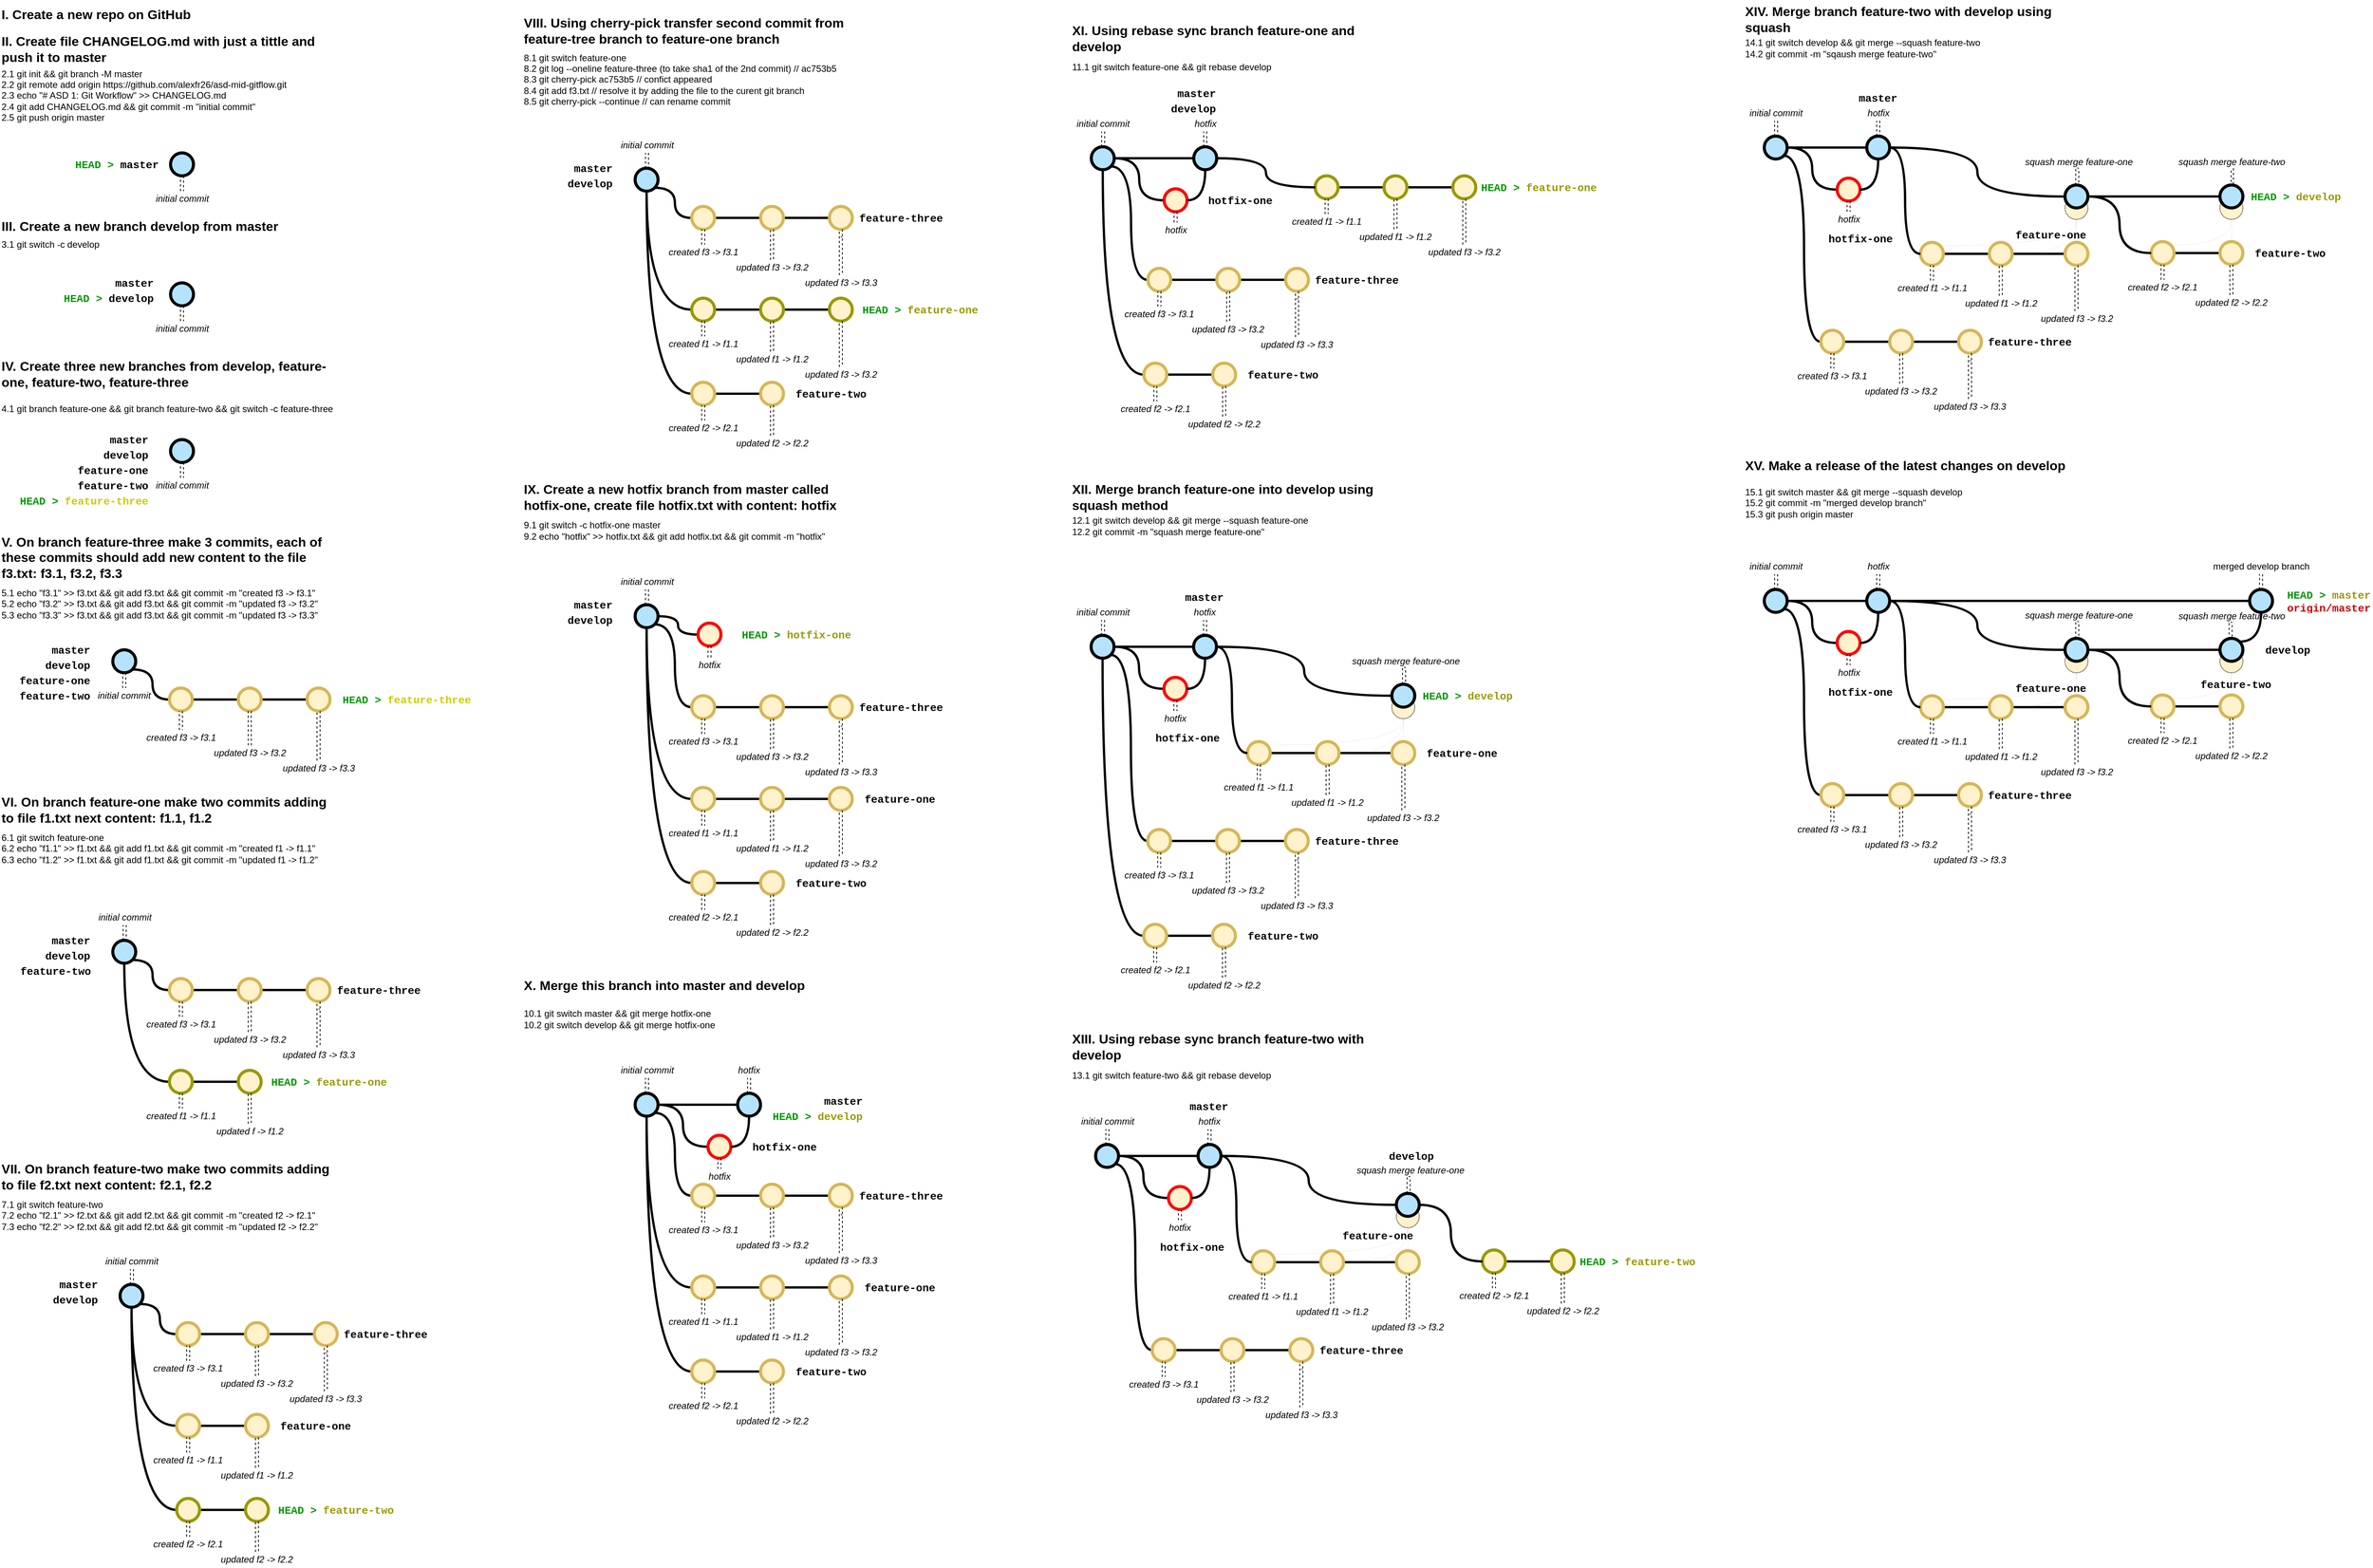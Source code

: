 <mxfile version="14.9.5" type="github">
  <diagram id="yPxyJZ8AM_hMuL3Unpa9" name="simple gitflow">
    <mxGraphModel dx="4152" dy="2188" grid="1" gridSize="10" guides="1" tooltips="1" connect="1" arrows="1" fold="1" page="1" pageScale="1" pageWidth="3200" pageHeight="2100" math="0" shadow="0">
      <root>
        <mxCell id="0" />
        <mxCell id="1" parent="0" />
        <mxCell id="QmM6AwiHHKBBuj7rIQUS-1" value="" style="verticalLabelPosition=bottom;verticalAlign=top;html=1;strokeWidth=1;shape=mxgraph.flowchart.on-page_reference;dashed=1;dashPattern=1 1;fillColor=#FFF2CC;" vertex="1" parent="1">
          <mxGeometry x="2942.87" y="266" width="30" height="30" as="geometry" />
        </mxCell>
        <mxCell id="QmM6AwiHHKBBuj7rIQUS-2" value="" style="verticalLabelPosition=bottom;verticalAlign=top;html=1;strokeWidth=1;shape=mxgraph.flowchart.on-page_reference;dashed=1;dashPattern=1 1;fillColor=#FFF2CC;" vertex="1" parent="1">
          <mxGeometry x="1860" y="919" width="30" height="30" as="geometry" />
        </mxCell>
        <UserObject label="II. Create file CHANGELOG.md with just a tittle and push it to master" id="QmM6AwiHHKBBuj7rIQUS-3">
          <mxCell style="text;whiteSpace=wrap;html=1;fontStyle=1;fontSize=17;rounded=0;shadow=0;sketch=0;glass=0;strokeColor=none;align=left;verticalAlign=middle;" vertex="1" parent="1">
            <mxGeometry x="40" y="49" width="440" height="50" as="geometry" />
          </mxCell>
        </UserObject>
        <mxCell id="QmM6AwiHHKBBuj7rIQUS-4" value="" style="verticalLabelPosition=bottom;verticalAlign=top;html=1;strokeWidth=4;shape=mxgraph.flowchart.on-page_reference;plain-blue;gradientColor=none;fillColor=#B5E3Fe;strokeColor=#000000;" vertex="1" parent="1">
          <mxGeometry x="263" y="209" width="30" height="30" as="geometry" />
        </mxCell>
        <mxCell id="QmM6AwiHHKBBuj7rIQUS-5" value="&lt;font color=&quot;#009900&quot;&gt;HEAD &amp;gt;&lt;/font&gt; master" style="text;html=1;strokeColor=none;fillColor=none;align=center;verticalAlign=middle;whiteSpace=wrap;overflow=hidden;fontSize=14;fontStyle=1;fontFamily=Courier New;" vertex="1" parent="1">
          <mxGeometry x="133" y="214" width="120" height="20" as="geometry" />
        </mxCell>
        <UserObject label="I. Create a new repo on GitHub" id="QmM6AwiHHKBBuj7rIQUS-6">
          <mxCell style="text;whiteSpace=wrap;html=1;fontStyle=1;fontSize=17;rounded=0;shadow=0;sketch=0;glass=0;strokeColor=none;align=left;verticalAlign=middle;" vertex="1" parent="1">
            <mxGeometry x="40" y="9" width="440" height="40" as="geometry" />
          </mxCell>
        </UserObject>
        <mxCell id="QmM6AwiHHKBBuj7rIQUS-7" style="edgeStyle=orthogonalEdgeStyle;shape=link;curved=1;rounded=0;orthogonalLoop=1;jettySize=auto;html=1;exitX=0.5;exitY=0;exitDx=0;exitDy=0;entryX=0.5;entryY=1;entryDx=0;entryDy=0;entryPerimeter=0;dashed=1;endArrow=none;endFill=0;strokeWidth=1;" edge="1" parent="1" source="QmM6AwiHHKBBuj7rIQUS-8" target="QmM6AwiHHKBBuj7rIQUS-4">
          <mxGeometry relative="1" as="geometry" />
        </mxCell>
        <mxCell id="QmM6AwiHHKBBuj7rIQUS-8" value="initial commit" style="text;html=1;strokeColor=none;fillColor=none;align=center;verticalAlign=middle;whiteSpace=wrap;rounded=0;shadow=0;glass=0;sketch=0;fontStyle=2" vertex="1" parent="1">
          <mxGeometry x="235.5" y="259" width="85" height="20" as="geometry" />
        </mxCell>
        <mxCell id="QmM6AwiHHKBBuj7rIQUS-9" value="&lt;div&gt;2.1 git init &amp;amp;&amp;amp; git branch -M master&lt;/div&gt;&lt;div&gt;2.2 git remote add origin https://github.com/alexfr26/asd-mid-gitflow.git&amp;nbsp;&lt;/div&gt;&lt;div&gt;2.3 echo &quot;# ASD 1: Git Workflow&quot; &amp;gt;&amp;gt; CHANGELOG.md&lt;/div&gt;&lt;div&gt;2.4 git add CHANGELOG.md &amp;amp;&amp;amp; git commit -m &quot;initial commit&quot;&lt;/div&gt;&lt;div&gt;2.5 git push origin master&lt;/div&gt;" style="text;html=1;strokeColor=none;fillColor=none;align=left;verticalAlign=middle;whiteSpace=wrap;rounded=0;shadow=0;glass=0;sketch=0;labelBackgroundColor=#FFFFFF;" vertex="1" parent="1">
          <mxGeometry x="40" y="99" width="440" height="70" as="geometry" />
        </mxCell>
        <UserObject label="III. Create a new branch develop from master" id="QmM6AwiHHKBBuj7rIQUS-10">
          <mxCell style="text;whiteSpace=wrap;html=1;fontStyle=1;fontSize=17;rounded=0;shadow=0;sketch=0;glass=0;strokeColor=none;align=left;" vertex="1" parent="1">
            <mxGeometry x="40" y="289" width="440" height="30" as="geometry" />
          </mxCell>
        </UserObject>
        <mxCell id="QmM6AwiHHKBBuj7rIQUS-11" value="&lt;div&gt;3.1 git switch -c develop&lt;/div&gt;" style="text;html=1;strokeColor=none;fillColor=none;align=left;verticalAlign=middle;whiteSpace=wrap;rounded=0;shadow=0;glass=0;sketch=0;labelBackgroundColor=#FFFFFF;" vertex="1" parent="1">
          <mxGeometry x="40" y="319" width="440" height="20" as="geometry" />
        </mxCell>
        <mxCell id="QmM6AwiHHKBBuj7rIQUS-12" value="" style="verticalLabelPosition=bottom;verticalAlign=top;html=1;strokeWidth=4;shape=mxgraph.flowchart.on-page_reference;plain-blue;gradientColor=none;fillColor=#B5E3Fe;strokeColor=#000000;" vertex="1" parent="1">
          <mxGeometry x="263" y="379" width="30" height="30" as="geometry" />
        </mxCell>
        <mxCell id="QmM6AwiHHKBBuj7rIQUS-13" value="master" style="text;html=1;strokeColor=none;fillColor=none;align=right;verticalAlign=middle;whiteSpace=wrap;overflow=hidden;fontSize=14;fontStyle=1;fontFamily=Courier New;" vertex="1" parent="1">
          <mxGeometry x="123" y="369" width="120" height="20" as="geometry" />
        </mxCell>
        <mxCell id="QmM6AwiHHKBBuj7rIQUS-14" style="edgeStyle=orthogonalEdgeStyle;shape=link;curved=1;rounded=0;orthogonalLoop=1;jettySize=auto;html=1;exitX=0.5;exitY=0;exitDx=0;exitDy=0;entryX=0.5;entryY=1;entryDx=0;entryDy=0;entryPerimeter=0;dashed=1;endArrow=none;endFill=0;strokeWidth=1;" edge="1" parent="1" source="QmM6AwiHHKBBuj7rIQUS-15" target="QmM6AwiHHKBBuj7rIQUS-12">
          <mxGeometry relative="1" as="geometry" />
        </mxCell>
        <mxCell id="QmM6AwiHHKBBuj7rIQUS-15" value="initial commit" style="text;html=1;strokeColor=none;fillColor=none;align=center;verticalAlign=middle;whiteSpace=wrap;rounded=0;shadow=0;glass=0;sketch=0;fontStyle=2" vertex="1" parent="1">
          <mxGeometry x="235.5" y="429" width="85" height="20" as="geometry" />
        </mxCell>
        <mxCell id="QmM6AwiHHKBBuj7rIQUS-16" value="&lt;font color=&quot;#009900&quot;&gt;HEAD &amp;gt;&lt;/font&gt; develop" style="text;html=1;strokeColor=none;fillColor=none;align=right;verticalAlign=middle;whiteSpace=wrap;overflow=hidden;fontSize=14;fontStyle=1;fontFamily=Courier New;" vertex="1" parent="1">
          <mxGeometry x="123" y="389" width="120" height="20" as="geometry" />
        </mxCell>
        <UserObject label="&lt;div&gt;&lt;span&gt;IV. Create three new branches from develop, feature-one, feature-two, feature-three&lt;/span&gt;&lt;/div&gt;" id="QmM6AwiHHKBBuj7rIQUS-17">
          <mxCell style="text;whiteSpace=wrap;html=1;fontStyle=1;fontSize=17;rounded=0;shadow=0;sketch=0;glass=0;strokeColor=none;align=left;verticalAlign=middle;" vertex="1" parent="1">
            <mxGeometry x="40" y="474" width="440" height="50" as="geometry" />
          </mxCell>
        </UserObject>
        <mxCell id="QmM6AwiHHKBBuj7rIQUS-18" value="&lt;div&gt;4.1 git branch feature-one &amp;amp;&amp;amp; git branch feature-two &amp;amp;&amp;amp; git switch -c feature-three&lt;/div&gt;" style="text;html=1;strokeColor=none;fillColor=none;align=left;verticalAlign=middle;whiteSpace=wrap;rounded=0;shadow=0;glass=0;sketch=0;labelBackgroundColor=#FFFFFF;" vertex="1" parent="1">
          <mxGeometry x="40" y="534" width="440" height="20" as="geometry" />
        </mxCell>
        <mxCell id="QmM6AwiHHKBBuj7rIQUS-19" value="" style="verticalLabelPosition=bottom;verticalAlign=top;html=1;strokeWidth=4;shape=mxgraph.flowchart.on-page_reference;plain-blue;gradientColor=none;fillColor=#B5E3Fe;strokeColor=#000000;" vertex="1" parent="1">
          <mxGeometry x="263" y="584" width="30" height="30" as="geometry" />
        </mxCell>
        <mxCell id="QmM6AwiHHKBBuj7rIQUS-20" value="master" style="text;html=1;strokeColor=none;fillColor=none;align=right;verticalAlign=middle;whiteSpace=wrap;overflow=hidden;fontSize=14;fontStyle=1;fontFamily=Courier New;" vertex="1" parent="1">
          <mxGeometry x="115.5" y="574" width="120" height="20" as="geometry" />
        </mxCell>
        <mxCell id="QmM6AwiHHKBBuj7rIQUS-21" style="edgeStyle=orthogonalEdgeStyle;shape=link;curved=1;rounded=0;orthogonalLoop=1;jettySize=auto;html=1;exitX=0.5;exitY=0;exitDx=0;exitDy=0;entryX=0.5;entryY=1;entryDx=0;entryDy=0;entryPerimeter=0;dashed=1;endArrow=none;endFill=0;strokeWidth=1;" edge="1" parent="1" source="QmM6AwiHHKBBuj7rIQUS-22" target="QmM6AwiHHKBBuj7rIQUS-19">
          <mxGeometry relative="1" as="geometry" />
        </mxCell>
        <mxCell id="QmM6AwiHHKBBuj7rIQUS-22" value="initial commit" style="text;html=1;strokeColor=none;fillColor=none;align=center;verticalAlign=middle;whiteSpace=wrap;rounded=0;shadow=0;glass=0;sketch=0;fontStyle=2" vertex="1" parent="1">
          <mxGeometry x="235.5" y="634" width="85" height="20" as="geometry" />
        </mxCell>
        <mxCell id="QmM6AwiHHKBBuj7rIQUS-23" value="develop" style="text;html=1;strokeColor=none;fillColor=none;align=right;verticalAlign=middle;whiteSpace=wrap;overflow=hidden;fontSize=14;fontStyle=1;fontFamily=Courier New;" vertex="1" parent="1">
          <mxGeometry x="115.5" y="594" width="120" height="20" as="geometry" />
        </mxCell>
        <mxCell id="QmM6AwiHHKBBuj7rIQUS-24" value="feature-one" style="text;html=1;strokeColor=none;fillColor=none;align=right;verticalAlign=middle;whiteSpace=wrap;overflow=hidden;fontSize=14;fontStyle=1;fontFamily=Courier New;" vertex="1" parent="1">
          <mxGeometry x="115.5" y="614" width="120" height="20" as="geometry" />
        </mxCell>
        <mxCell id="QmM6AwiHHKBBuj7rIQUS-25" value="feature-two" style="text;html=1;strokeColor=none;fillColor=none;align=right;verticalAlign=middle;whiteSpace=wrap;overflow=hidden;fontSize=14;fontStyle=1;fontFamily=Courier New;" vertex="1" parent="1">
          <mxGeometry x="115.5" y="634" width="120" height="20" as="geometry" />
        </mxCell>
        <mxCell id="QmM6AwiHHKBBuj7rIQUS-26" value="&lt;font color=&quot;#009900&quot;&gt;HEAD &amp;gt;&lt;/font&gt; &lt;font color=&quot;#cccc00&quot;&gt;feature-three&lt;/font&gt;" style="text;html=1;strokeColor=none;fillColor=none;align=right;verticalAlign=middle;whiteSpace=wrap;overflow=hidden;fontSize=14;fontStyle=1;fontFamily=Courier New;" vertex="1" parent="1">
          <mxGeometry x="49.5" y="654" width="186" height="20" as="geometry" />
        </mxCell>
        <UserObject label="V. On branch feature-three make 3 commits, each of these commits should add new content to the file f3.txt:&amp;nbsp;&lt;span&gt;f3.1,&amp;nbsp;&lt;/span&gt;&lt;span&gt;f3.2,&amp;nbsp;&lt;/span&gt;&lt;span&gt;f3.3&lt;/span&gt;&lt;span&gt;&lt;br&gt;&lt;/span&gt;&lt;div&gt;&lt;/div&gt;" id="QmM6AwiHHKBBuj7rIQUS-27">
          <mxCell style="text;whiteSpace=wrap;html=1;fontStyle=1;fontSize=17;rounded=0;shadow=0;sketch=0;glass=0;strokeColor=none;align=left;verticalAlign=middle;" vertex="1" parent="1">
            <mxGeometry x="40" y="704" width="440" height="70" as="geometry" />
          </mxCell>
        </UserObject>
        <mxCell id="QmM6AwiHHKBBuj7rIQUS-28" value="&lt;div&gt;5.1 echo &quot;f3.1&quot; &amp;gt;&amp;gt; f3.txt &amp;amp;&amp;amp; git add f3.txt &amp;amp;&amp;amp; git commit -m &quot;created f3 -&amp;gt; f3.1&quot;&lt;/div&gt;&lt;div&gt;5.2 echo &quot;f3.2&quot; &amp;gt;&amp;gt; f3.txt &amp;amp;&amp;amp; git add f3.txt &amp;amp;&amp;amp; git commit -m &quot;updated f3 -&amp;gt; f3.2&quot;&lt;/div&gt;&lt;div&gt;5.3 echo &quot;f3.3&quot; &amp;gt;&amp;gt; f3.txt &amp;amp;&amp;amp; git add f3.txt &amp;amp;&amp;amp; git commit -m &quot;updated f3 -&amp;gt; f3.3&quot;&lt;/div&gt;" style="text;html=1;strokeColor=none;fillColor=none;align=left;verticalAlign=middle;whiteSpace=wrap;rounded=0;shadow=0;glass=0;sketch=0;labelBackgroundColor=#FFFFFF;" vertex="1" parent="1">
          <mxGeometry x="40" y="774" width="440" height="50" as="geometry" />
        </mxCell>
        <mxCell id="QmM6AwiHHKBBuj7rIQUS-29" style="edgeStyle=orthogonalEdgeStyle;rounded=0;orthogonalLoop=1;jettySize=auto;html=1;exitX=0.855;exitY=0.855;exitDx=0;exitDy=0;exitPerimeter=0;entryX=0;entryY=0.5;entryDx=0;entryDy=0;entryPerimeter=0;curved=1;strokeWidth=3;endArrow=none;endFill=0;" edge="1" parent="1" source="QmM6AwiHHKBBuj7rIQUS-30" target="QmM6AwiHHKBBuj7rIQUS-39">
          <mxGeometry relative="1" as="geometry" />
        </mxCell>
        <mxCell id="QmM6AwiHHKBBuj7rIQUS-30" value="" style="verticalLabelPosition=bottom;verticalAlign=top;html=1;strokeWidth=4;shape=mxgraph.flowchart.on-page_reference;plain-blue;gradientColor=none;fillColor=#B5E3Fe;strokeColor=#000000;" vertex="1" parent="1">
          <mxGeometry x="187.5" y="859" width="30" height="30" as="geometry" />
        </mxCell>
        <mxCell id="QmM6AwiHHKBBuj7rIQUS-31" value="master" style="text;html=1;strokeColor=none;fillColor=none;align=right;verticalAlign=middle;whiteSpace=wrap;overflow=hidden;fontSize=14;fontStyle=1;fontFamily=Courier New;" vertex="1" parent="1">
          <mxGeometry x="40" y="849" width="120" height="20" as="geometry" />
        </mxCell>
        <mxCell id="QmM6AwiHHKBBuj7rIQUS-32" style="edgeStyle=orthogonalEdgeStyle;shape=link;curved=1;rounded=0;orthogonalLoop=1;jettySize=auto;html=1;exitX=0.5;exitY=0;exitDx=0;exitDy=0;entryX=0.5;entryY=1;entryDx=0;entryDy=0;entryPerimeter=0;dashed=1;endArrow=none;endFill=0;strokeWidth=1;" edge="1" parent="1" source="QmM6AwiHHKBBuj7rIQUS-33" target="QmM6AwiHHKBBuj7rIQUS-30">
          <mxGeometry relative="1" as="geometry" />
        </mxCell>
        <mxCell id="QmM6AwiHHKBBuj7rIQUS-33" value="initial commit" style="text;html=1;strokeColor=none;fillColor=none;align=center;verticalAlign=middle;whiteSpace=wrap;rounded=0;shadow=0;glass=0;sketch=0;fontStyle=2" vertex="1" parent="1">
          <mxGeometry x="160" y="909" width="85" height="20" as="geometry" />
        </mxCell>
        <mxCell id="QmM6AwiHHKBBuj7rIQUS-34" value="develop" style="text;html=1;strokeColor=none;fillColor=none;align=right;verticalAlign=middle;whiteSpace=wrap;overflow=hidden;fontSize=14;fontStyle=1;fontFamily=Courier New;" vertex="1" parent="1">
          <mxGeometry x="40" y="869" width="120" height="20" as="geometry" />
        </mxCell>
        <mxCell id="QmM6AwiHHKBBuj7rIQUS-35" value="feature-one" style="text;html=1;strokeColor=none;fillColor=none;align=right;verticalAlign=middle;whiteSpace=wrap;overflow=hidden;fontSize=14;fontStyle=1;fontFamily=Courier New;" vertex="1" parent="1">
          <mxGeometry x="40" y="889" width="120" height="20" as="geometry" />
        </mxCell>
        <mxCell id="QmM6AwiHHKBBuj7rIQUS-36" value="feature-two" style="text;html=1;strokeColor=none;fillColor=none;align=right;verticalAlign=middle;whiteSpace=wrap;overflow=hidden;fontSize=14;fontStyle=1;fontFamily=Courier New;" vertex="1" parent="1">
          <mxGeometry x="40" y="909" width="120" height="20" as="geometry" />
        </mxCell>
        <mxCell id="QmM6AwiHHKBBuj7rIQUS-37" value="&lt;font color=&quot;#009900&quot;&gt;HEAD &amp;gt;&lt;/font&gt; &lt;font color=&quot;#cccc00&quot;&gt;feature-three&lt;/font&gt;" style="text;html=1;strokeColor=none;fillColor=none;align=right;verticalAlign=middle;whiteSpace=wrap;overflow=hidden;fontSize=14;fontStyle=1;fontFamily=Courier New;" vertex="1" parent="1">
          <mxGeometry x="471.5" y="914" width="186" height="20" as="geometry" />
        </mxCell>
        <mxCell id="QmM6AwiHHKBBuj7rIQUS-38" style="edgeStyle=orthogonalEdgeStyle;curved=1;rounded=0;orthogonalLoop=1;jettySize=auto;html=1;exitX=1;exitY=0.5;exitDx=0;exitDy=0;exitPerimeter=0;entryX=0;entryY=0.5;entryDx=0;entryDy=0;entryPerimeter=0;endArrow=none;endFill=0;strokeWidth=3;" edge="1" parent="1" source="QmM6AwiHHKBBuj7rIQUS-39" target="QmM6AwiHHKBBuj7rIQUS-41">
          <mxGeometry relative="1" as="geometry" />
        </mxCell>
        <mxCell id="QmM6AwiHHKBBuj7rIQUS-39" value="" style="verticalLabelPosition=bottom;verticalAlign=top;html=1;strokeWidth=4;shape=mxgraph.flowchart.on-page_reference;fillColor=#fff2cc;strokeColor=#d6b656;" vertex="1" parent="1">
          <mxGeometry x="261.5" y="909" width="30" height="30" as="geometry" />
        </mxCell>
        <mxCell id="QmM6AwiHHKBBuj7rIQUS-40" style="edgeStyle=orthogonalEdgeStyle;curved=1;rounded=0;orthogonalLoop=1;jettySize=auto;html=1;exitX=1;exitY=0.5;exitDx=0;exitDy=0;exitPerimeter=0;entryX=0;entryY=0.5;entryDx=0;entryDy=0;entryPerimeter=0;endArrow=none;endFill=0;strokeWidth=3;" edge="1" parent="1" source="QmM6AwiHHKBBuj7rIQUS-41" target="QmM6AwiHHKBBuj7rIQUS-42">
          <mxGeometry relative="1" as="geometry" />
        </mxCell>
        <mxCell id="QmM6AwiHHKBBuj7rIQUS-41" value="" style="verticalLabelPosition=bottom;verticalAlign=top;html=1;strokeWidth=4;shape=mxgraph.flowchart.on-page_reference;fillColor=#fff2cc;strokeColor=#d6b656;" vertex="1" parent="1">
          <mxGeometry x="351.5" y="909" width="30" height="30" as="geometry" />
        </mxCell>
        <mxCell id="QmM6AwiHHKBBuj7rIQUS-42" value="" style="verticalLabelPosition=bottom;verticalAlign=top;html=1;strokeWidth=4;shape=mxgraph.flowchart.on-page_reference;fillColor=#fff2cc;strokeColor=#d6b656;" vertex="1" parent="1">
          <mxGeometry x="441.5" y="909" width="30" height="30" as="geometry" />
        </mxCell>
        <mxCell id="QmM6AwiHHKBBuj7rIQUS-43" style="edgeStyle=orthogonalEdgeStyle;curved=1;rounded=0;orthogonalLoop=1;jettySize=auto;html=1;entryX=0.5;entryY=1;entryDx=0;entryDy=0;entryPerimeter=0;endArrow=none;endFill=0;strokeWidth=1;dashed=1;shape=link;" edge="1" parent="1" source="QmM6AwiHHKBBuj7rIQUS-44" target="QmM6AwiHHKBBuj7rIQUS-39">
          <mxGeometry relative="1" as="geometry" />
        </mxCell>
        <mxCell id="QmM6AwiHHKBBuj7rIQUS-44" value="created f3 -&amp;gt; f3.1" style="text;html=1;strokeColor=none;fillColor=none;align=center;verticalAlign=middle;whiteSpace=wrap;rounded=0;shadow=0;glass=0;sketch=0;fontStyle=2" vertex="1" parent="1">
          <mxGeometry x="222.75" y="964" width="107.5" height="20" as="geometry" />
        </mxCell>
        <mxCell id="QmM6AwiHHKBBuj7rIQUS-45" style="edgeStyle=orthogonalEdgeStyle;shape=link;curved=1;rounded=0;orthogonalLoop=1;jettySize=auto;html=1;entryX=0.5;entryY=1;entryDx=0;entryDy=0;entryPerimeter=0;dashed=1;endArrow=none;endFill=0;strokeWidth=1;" edge="1" parent="1" source="QmM6AwiHHKBBuj7rIQUS-46" target="QmM6AwiHHKBBuj7rIQUS-41">
          <mxGeometry relative="1" as="geometry" />
        </mxCell>
        <mxCell id="QmM6AwiHHKBBuj7rIQUS-46" value="updated f3 -&amp;gt; f3.2" style="text;html=1;strokeColor=none;fillColor=none;align=center;verticalAlign=middle;whiteSpace=wrap;rounded=0;shadow=0;glass=0;sketch=0;fontStyle=2" vertex="1" parent="1">
          <mxGeometry x="312.75" y="984" width="107.5" height="20" as="geometry" />
        </mxCell>
        <mxCell id="QmM6AwiHHKBBuj7rIQUS-47" style="edgeStyle=orthogonalEdgeStyle;shape=link;curved=1;rounded=0;orthogonalLoop=1;jettySize=auto;html=1;entryX=0.5;entryY=1;entryDx=0;entryDy=0;entryPerimeter=0;dashed=1;endArrow=none;endFill=0;strokeWidth=1;" edge="1" parent="1" source="QmM6AwiHHKBBuj7rIQUS-48" target="QmM6AwiHHKBBuj7rIQUS-42">
          <mxGeometry relative="1" as="geometry" />
        </mxCell>
        <mxCell id="QmM6AwiHHKBBuj7rIQUS-48" value="updated f3 -&amp;gt; f3.3" style="text;html=1;strokeColor=none;fillColor=none;align=center;verticalAlign=middle;whiteSpace=wrap;rounded=0;shadow=0;glass=0;sketch=0;fontStyle=2" vertex="1" parent="1">
          <mxGeometry x="402.75" y="1004" width="107.5" height="20" as="geometry" />
        </mxCell>
        <UserObject label="VI. On branch feature-one make two commits adding to file f1.txt next content: f1.1, f1.2&lt;span&gt;&lt;br&gt;&lt;/span&gt;&lt;div&gt;&lt;/div&gt;" id="QmM6AwiHHKBBuj7rIQUS-49">
          <mxCell style="text;whiteSpace=wrap;html=1;fontStyle=1;fontSize=17;rounded=0;shadow=0;sketch=0;glass=0;strokeColor=none;align=left;verticalAlign=middle;" vertex="1" parent="1">
            <mxGeometry x="40" y="1049" width="440" height="40" as="geometry" />
          </mxCell>
        </UserObject>
        <mxCell id="QmM6AwiHHKBBuj7rIQUS-50" value="&lt;div&gt;6.1&amp;nbsp;git switch feature-one&lt;br&gt;6.2 echo &quot;f1.1&quot; &amp;gt;&amp;gt; f1.txt &amp;amp;&amp;amp; git add f1.txt &amp;amp;&amp;amp; git commit -m &quot;created f1 -&amp;gt; f1.1&quot;&lt;/div&gt;&lt;div&gt;6.3 echo &quot;f1.2&quot; &amp;gt;&amp;gt; f1.txt &amp;amp;&amp;amp; git add f1.txt &amp;amp;&amp;amp; git commit -m &quot;updated f1 -&amp;gt; f1.2&quot;&lt;/div&gt;" style="text;html=1;strokeColor=none;fillColor=none;align=left;verticalAlign=middle;whiteSpace=wrap;rounded=0;shadow=0;glass=0;sketch=0;labelBackgroundColor=#FFFFFF;" vertex="1" parent="1">
          <mxGeometry x="40" y="1094" width="440" height="50" as="geometry" />
        </mxCell>
        <mxCell id="QmM6AwiHHKBBuj7rIQUS-51" style="edgeStyle=orthogonalEdgeStyle;rounded=0;orthogonalLoop=1;jettySize=auto;html=1;exitX=0.855;exitY=0.855;exitDx=0;exitDy=0;exitPerimeter=0;entryX=0;entryY=0.5;entryDx=0;entryDy=0;entryPerimeter=0;curved=1;strokeWidth=3;endArrow=none;endFill=0;" edge="1" parent="1" source="QmM6AwiHHKBBuj7rIQUS-52" target="QmM6AwiHHKBBuj7rIQUS-60">
          <mxGeometry relative="1" as="geometry" />
        </mxCell>
        <mxCell id="QmM6AwiHHKBBuj7rIQUS-52" value="" style="verticalLabelPosition=bottom;verticalAlign=top;html=1;strokeWidth=4;shape=mxgraph.flowchart.on-page_reference;plain-blue;gradientColor=none;fillColor=#B5E3Fe;strokeColor=#000000;" vertex="1" parent="1">
          <mxGeometry x="187.5" y="1239" width="30" height="30" as="geometry" />
        </mxCell>
        <mxCell id="QmM6AwiHHKBBuj7rIQUS-53" value="master" style="text;html=1;strokeColor=none;fillColor=none;align=right;verticalAlign=middle;whiteSpace=wrap;overflow=hidden;fontSize=14;fontStyle=1;fontFamily=Courier New;" vertex="1" parent="1">
          <mxGeometry x="40" y="1229" width="120" height="20" as="geometry" />
        </mxCell>
        <mxCell id="QmM6AwiHHKBBuj7rIQUS-54" style="edgeStyle=orthogonalEdgeStyle;shape=link;curved=1;rounded=0;orthogonalLoop=1;jettySize=auto;html=1;dashed=1;endArrow=none;endFill=0;strokeWidth=1;" edge="1" parent="1" source="QmM6AwiHHKBBuj7rIQUS-55">
          <mxGeometry relative="1" as="geometry">
            <mxPoint x="203" y="1239" as="targetPoint" />
          </mxGeometry>
        </mxCell>
        <mxCell id="QmM6AwiHHKBBuj7rIQUS-55" value="initial commit" style="text;html=1;strokeColor=none;fillColor=none;align=center;verticalAlign=middle;whiteSpace=wrap;rounded=0;shadow=0;glass=0;sketch=0;fontStyle=2" vertex="1" parent="1">
          <mxGeometry x="160.5" y="1199" width="85" height="20" as="geometry" />
        </mxCell>
        <mxCell id="QmM6AwiHHKBBuj7rIQUS-56" value="develop" style="text;html=1;strokeColor=none;fillColor=none;align=right;verticalAlign=middle;whiteSpace=wrap;overflow=hidden;fontSize=14;fontStyle=1;fontFamily=Courier New;" vertex="1" parent="1">
          <mxGeometry x="40" y="1249" width="120" height="20" as="geometry" />
        </mxCell>
        <mxCell id="QmM6AwiHHKBBuj7rIQUS-57" value="feature-two" style="text;html=1;strokeColor=none;fillColor=none;align=right;verticalAlign=middle;whiteSpace=wrap;overflow=hidden;fontSize=14;fontStyle=1;fontFamily=Courier New;" vertex="1" parent="1">
          <mxGeometry x="40.5" y="1269" width="120" height="20" as="geometry" />
        </mxCell>
        <mxCell id="QmM6AwiHHKBBuj7rIQUS-58" value="&lt;font color=&quot;#009900&quot;&gt;HEAD &amp;gt;&lt;/font&gt; &lt;font color=&quot;#999900&quot;&gt;feature-one&lt;/font&gt;" style="text;html=1;strokeColor=none;fillColor=none;align=right;verticalAlign=middle;whiteSpace=wrap;overflow=hidden;fontSize=14;fontStyle=1;fontFamily=Courier New;" vertex="1" parent="1">
          <mxGeometry x="391.5" y="1414" width="156" height="20" as="geometry" />
        </mxCell>
        <mxCell id="QmM6AwiHHKBBuj7rIQUS-59" style="edgeStyle=orthogonalEdgeStyle;curved=1;rounded=0;orthogonalLoop=1;jettySize=auto;html=1;exitX=1;exitY=0.5;exitDx=0;exitDy=0;exitPerimeter=0;entryX=0;entryY=0.5;entryDx=0;entryDy=0;entryPerimeter=0;endArrow=none;endFill=0;strokeWidth=3;" edge="1" parent="1" source="QmM6AwiHHKBBuj7rIQUS-60" target="QmM6AwiHHKBBuj7rIQUS-62">
          <mxGeometry relative="1" as="geometry" />
        </mxCell>
        <mxCell id="QmM6AwiHHKBBuj7rIQUS-60" value="" style="verticalLabelPosition=bottom;verticalAlign=top;html=1;strokeWidth=4;shape=mxgraph.flowchart.on-page_reference;fillColor=#fff2cc;strokeColor=#d6b656;" vertex="1" parent="1">
          <mxGeometry x="261.5" y="1289" width="30" height="30" as="geometry" />
        </mxCell>
        <mxCell id="QmM6AwiHHKBBuj7rIQUS-61" style="edgeStyle=orthogonalEdgeStyle;curved=1;rounded=0;orthogonalLoop=1;jettySize=auto;html=1;exitX=1;exitY=0.5;exitDx=0;exitDy=0;exitPerimeter=0;entryX=0;entryY=0.5;entryDx=0;entryDy=0;entryPerimeter=0;endArrow=none;endFill=0;strokeWidth=3;" edge="1" parent="1" source="QmM6AwiHHKBBuj7rIQUS-62" target="QmM6AwiHHKBBuj7rIQUS-63">
          <mxGeometry relative="1" as="geometry" />
        </mxCell>
        <mxCell id="QmM6AwiHHKBBuj7rIQUS-62" value="" style="verticalLabelPosition=bottom;verticalAlign=top;html=1;strokeWidth=4;shape=mxgraph.flowchart.on-page_reference;fillColor=#fff2cc;strokeColor=#d6b656;" vertex="1" parent="1">
          <mxGeometry x="351.5" y="1289" width="30" height="30" as="geometry" />
        </mxCell>
        <mxCell id="QmM6AwiHHKBBuj7rIQUS-63" value="`" style="verticalLabelPosition=bottom;verticalAlign=top;html=1;strokeWidth=4;shape=mxgraph.flowchart.on-page_reference;fillColor=#fff2cc;strokeColor=#d6b656;" vertex="1" parent="1">
          <mxGeometry x="441.5" y="1289" width="30" height="30" as="geometry" />
        </mxCell>
        <mxCell id="QmM6AwiHHKBBuj7rIQUS-64" style="edgeStyle=orthogonalEdgeStyle;curved=1;rounded=0;orthogonalLoop=1;jettySize=auto;html=1;entryX=0.5;entryY=1;entryDx=0;entryDy=0;entryPerimeter=0;endArrow=none;endFill=0;strokeWidth=1;dashed=1;shape=link;" edge="1" parent="1" source="QmM6AwiHHKBBuj7rIQUS-65" target="QmM6AwiHHKBBuj7rIQUS-60">
          <mxGeometry relative="1" as="geometry" />
        </mxCell>
        <mxCell id="QmM6AwiHHKBBuj7rIQUS-65" value="created f3 -&amp;gt; f3.1" style="text;html=1;strokeColor=none;fillColor=none;align=center;verticalAlign=middle;whiteSpace=wrap;rounded=0;shadow=0;glass=0;sketch=0;fontStyle=2" vertex="1" parent="1">
          <mxGeometry x="222.75" y="1339" width="107.5" height="20" as="geometry" />
        </mxCell>
        <mxCell id="QmM6AwiHHKBBuj7rIQUS-66" style="edgeStyle=orthogonalEdgeStyle;shape=link;curved=1;rounded=0;orthogonalLoop=1;jettySize=auto;html=1;entryX=0.5;entryY=1;entryDx=0;entryDy=0;entryPerimeter=0;dashed=1;endArrow=none;endFill=0;strokeWidth=1;" edge="1" parent="1" source="QmM6AwiHHKBBuj7rIQUS-67" target="QmM6AwiHHKBBuj7rIQUS-62">
          <mxGeometry relative="1" as="geometry" />
        </mxCell>
        <mxCell id="QmM6AwiHHKBBuj7rIQUS-67" value="updated f3 -&amp;gt; f3.2" style="text;html=1;strokeColor=none;fillColor=none;align=center;verticalAlign=middle;whiteSpace=wrap;rounded=0;shadow=0;glass=0;sketch=0;fontStyle=2" vertex="1" parent="1">
          <mxGeometry x="312.75" y="1359" width="107.5" height="20" as="geometry" />
        </mxCell>
        <mxCell id="QmM6AwiHHKBBuj7rIQUS-68" style="edgeStyle=orthogonalEdgeStyle;shape=link;curved=1;rounded=0;orthogonalLoop=1;jettySize=auto;html=1;entryX=0.5;entryY=1;entryDx=0;entryDy=0;entryPerimeter=0;dashed=1;endArrow=none;endFill=0;strokeWidth=1;" edge="1" parent="1" source="QmM6AwiHHKBBuj7rIQUS-69" target="QmM6AwiHHKBBuj7rIQUS-63">
          <mxGeometry relative="1" as="geometry" />
        </mxCell>
        <mxCell id="QmM6AwiHHKBBuj7rIQUS-69" value="updated f3 -&amp;gt; f3.3" style="text;html=1;strokeColor=none;fillColor=none;align=center;verticalAlign=middle;whiteSpace=wrap;rounded=0;shadow=0;glass=0;sketch=0;fontStyle=2" vertex="1" parent="1">
          <mxGeometry x="402.75" y="1379" width="107.5" height="20" as="geometry" />
        </mxCell>
        <mxCell id="QmM6AwiHHKBBuj7rIQUS-70" style="edgeStyle=orthogonalEdgeStyle;curved=1;rounded=0;orthogonalLoop=1;jettySize=auto;html=1;exitX=1;exitY=0.5;exitDx=0;exitDy=0;exitPerimeter=0;entryX=0;entryY=0.5;entryDx=0;entryDy=0;entryPerimeter=0;endArrow=none;endFill=0;strokeWidth=3;" edge="1" parent="1" source="QmM6AwiHHKBBuj7rIQUS-72" target="QmM6AwiHHKBBuj7rIQUS-73">
          <mxGeometry relative="1" as="geometry" />
        </mxCell>
        <mxCell id="QmM6AwiHHKBBuj7rIQUS-71" style="edgeStyle=orthogonalEdgeStyle;rounded=0;orthogonalLoop=1;jettySize=auto;html=1;entryX=0.5;entryY=1;entryDx=0;entryDy=0;entryPerimeter=0;endArrow=none;endFill=0;strokeWidth=3;curved=1;exitX=0;exitY=0.5;exitDx=0;exitDy=0;exitPerimeter=0;" edge="1" parent="1" source="QmM6AwiHHKBBuj7rIQUS-72" target="QmM6AwiHHKBBuj7rIQUS-52">
          <mxGeometry relative="1" as="geometry">
            <mxPoint x="91.5" y="1409" as="sourcePoint" />
          </mxGeometry>
        </mxCell>
        <mxCell id="QmM6AwiHHKBBuj7rIQUS-72" value="" style="verticalLabelPosition=bottom;verticalAlign=top;html=1;strokeWidth=4;shape=mxgraph.flowchart.on-page_reference;fillColor=#FFF2CC;strokeColor=#999900;" vertex="1" parent="1">
          <mxGeometry x="261.5" y="1409" width="30" height="30" as="geometry" />
        </mxCell>
        <mxCell id="QmM6AwiHHKBBuj7rIQUS-73" value="" style="verticalLabelPosition=bottom;verticalAlign=top;html=1;strokeWidth=4;shape=mxgraph.flowchart.on-page_reference;fillColor=#FFF2CC;strokeColor=#999900;" vertex="1" parent="1">
          <mxGeometry x="351.5" y="1409" width="30" height="30" as="geometry" />
        </mxCell>
        <mxCell id="QmM6AwiHHKBBuj7rIQUS-74" style="edgeStyle=orthogonalEdgeStyle;curved=1;rounded=0;orthogonalLoop=1;jettySize=auto;html=1;entryX=0.5;entryY=1;entryDx=0;entryDy=0;entryPerimeter=0;endArrow=none;endFill=0;strokeWidth=1;dashed=1;shape=link;" edge="1" parent="1" source="QmM6AwiHHKBBuj7rIQUS-75" target="QmM6AwiHHKBBuj7rIQUS-72">
          <mxGeometry relative="1" as="geometry" />
        </mxCell>
        <mxCell id="QmM6AwiHHKBBuj7rIQUS-75" value="created f1 -&amp;gt; f1.1" style="text;html=1;strokeColor=none;fillColor=none;align=center;verticalAlign=middle;whiteSpace=wrap;rounded=0;shadow=0;glass=0;sketch=0;fontStyle=2" vertex="1" parent="1">
          <mxGeometry x="222.75" y="1459" width="107.5" height="20" as="geometry" />
        </mxCell>
        <mxCell id="QmM6AwiHHKBBuj7rIQUS-76" style="edgeStyle=orthogonalEdgeStyle;shape=link;curved=1;rounded=0;orthogonalLoop=1;jettySize=auto;html=1;entryX=0.5;entryY=1;entryDx=0;entryDy=0;entryPerimeter=0;dashed=1;endArrow=none;endFill=0;strokeWidth=1;" edge="1" parent="1" source="QmM6AwiHHKBBuj7rIQUS-77" target="QmM6AwiHHKBBuj7rIQUS-73">
          <mxGeometry relative="1" as="geometry" />
        </mxCell>
        <mxCell id="QmM6AwiHHKBBuj7rIQUS-77" value="updated f -&amp;gt; f1.2" style="text;html=1;strokeColor=none;fillColor=none;align=center;verticalAlign=middle;whiteSpace=wrap;rounded=0;shadow=0;glass=0;sketch=0;fontStyle=2" vertex="1" parent="1">
          <mxGeometry x="312.75" y="1479" width="107.5" height="20" as="geometry" />
        </mxCell>
        <mxCell id="QmM6AwiHHKBBuj7rIQUS-78" value="feature-three" style="text;html=1;strokeColor=none;fillColor=none;align=right;verticalAlign=middle;whiteSpace=wrap;overflow=hidden;fontSize=14;fontStyle=1;fontFamily=Courier New;" vertex="1" parent="1">
          <mxGeometry x="471.5" y="1294" width="120" height="20" as="geometry" />
        </mxCell>
        <UserObject label="VII. On branch feature-two make two commits adding to file f2.txt next content: f2.1, f2.2&lt;span&gt;&lt;br&gt;&lt;/span&gt;&lt;div&gt;&lt;/div&gt;" id="QmM6AwiHHKBBuj7rIQUS-79">
          <mxCell style="text;whiteSpace=wrap;html=1;fontStyle=1;fontSize=17;rounded=0;shadow=0;sketch=0;glass=0;strokeColor=none;align=left;verticalAlign=middle;" vertex="1" parent="1">
            <mxGeometry x="40" y="1529" width="440" height="40" as="geometry" />
          </mxCell>
        </UserObject>
        <mxCell id="QmM6AwiHHKBBuj7rIQUS-80" value="7.1&amp;nbsp;git switch feature-two&lt;br&gt;&lt;div&gt;7.2 echo &quot;f2.1&quot; &amp;gt;&amp;gt; f2.txt &amp;amp;&amp;amp; git add f2.txt &amp;amp;&amp;amp; git commit -m &quot;created f2 -&amp;gt; f2.1&quot;&lt;/div&gt;&lt;div&gt;7.3 echo &quot;f2.2&quot; &amp;gt;&amp;gt; f2.txt &amp;amp;&amp;amp; git add f2.txt &amp;amp;&amp;amp; git commit -m &quot;updated f2 -&amp;gt; f2.2&quot;&lt;/div&gt;" style="text;html=1;strokeColor=none;fillColor=none;align=left;verticalAlign=middle;whiteSpace=wrap;rounded=0;shadow=0;glass=0;sketch=0;labelBackgroundColor=#FFFFFF;" vertex="1" parent="1">
          <mxGeometry x="40" y="1574" width="440" height="50" as="geometry" />
        </mxCell>
        <mxCell id="QmM6AwiHHKBBuj7rIQUS-81" style="edgeStyle=orthogonalEdgeStyle;rounded=0;orthogonalLoop=1;jettySize=auto;html=1;exitX=0.855;exitY=0.855;exitDx=0;exitDy=0;exitPerimeter=0;entryX=0;entryY=0.5;entryDx=0;entryDy=0;entryPerimeter=0;curved=1;strokeWidth=3;endArrow=none;endFill=0;" edge="1" parent="1" source="QmM6AwiHHKBBuj7rIQUS-82" target="QmM6AwiHHKBBuj7rIQUS-89">
          <mxGeometry relative="1" as="geometry" />
        </mxCell>
        <mxCell id="QmM6AwiHHKBBuj7rIQUS-82" value="" style="verticalLabelPosition=bottom;verticalAlign=top;html=1;strokeWidth=4;shape=mxgraph.flowchart.on-page_reference;plain-blue;gradientColor=none;fillColor=#B5E3Fe;strokeColor=#000000;" vertex="1" parent="1">
          <mxGeometry x="197" y="1689" width="30" height="30" as="geometry" />
        </mxCell>
        <mxCell id="QmM6AwiHHKBBuj7rIQUS-83" value="master" style="text;html=1;strokeColor=none;fillColor=none;align=right;verticalAlign=middle;whiteSpace=wrap;overflow=hidden;fontSize=14;fontStyle=1;fontFamily=Courier New;" vertex="1" parent="1">
          <mxGeometry x="49.5" y="1679" width="120" height="20" as="geometry" />
        </mxCell>
        <mxCell id="QmM6AwiHHKBBuj7rIQUS-84" style="edgeStyle=orthogonalEdgeStyle;shape=link;curved=1;rounded=0;orthogonalLoop=1;jettySize=auto;html=1;dashed=1;endArrow=none;endFill=0;strokeWidth=1;" edge="1" parent="1" source="QmM6AwiHHKBBuj7rIQUS-85">
          <mxGeometry relative="1" as="geometry">
            <mxPoint x="212.5" y="1689" as="targetPoint" />
          </mxGeometry>
        </mxCell>
        <mxCell id="QmM6AwiHHKBBuj7rIQUS-85" value="initial commit" style="text;html=1;strokeColor=none;fillColor=none;align=center;verticalAlign=middle;whiteSpace=wrap;rounded=0;shadow=0;glass=0;sketch=0;fontStyle=2" vertex="1" parent="1">
          <mxGeometry x="170" y="1649" width="85" height="20" as="geometry" />
        </mxCell>
        <mxCell id="QmM6AwiHHKBBuj7rIQUS-86" value="develop" style="text;html=1;strokeColor=none;fillColor=none;align=right;verticalAlign=middle;whiteSpace=wrap;overflow=hidden;fontSize=14;fontStyle=1;fontFamily=Courier New;" vertex="1" parent="1">
          <mxGeometry x="49.5" y="1699" width="120" height="20" as="geometry" />
        </mxCell>
        <mxCell id="QmM6AwiHHKBBuj7rIQUS-87" value="&lt;font color=&quot;#009900&quot;&gt;HEAD &amp;gt;&lt;/font&gt; &lt;font color=&quot;#999900&quot;&gt;feature-two&lt;/font&gt;" style="text;html=1;strokeColor=none;fillColor=none;align=right;verticalAlign=middle;whiteSpace=wrap;overflow=hidden;fontSize=14;fontStyle=1;fontFamily=Courier New;" vertex="1" parent="1">
          <mxGeometry x="401" y="1974" width="156" height="20" as="geometry" />
        </mxCell>
        <mxCell id="QmM6AwiHHKBBuj7rIQUS-88" style="edgeStyle=orthogonalEdgeStyle;curved=1;rounded=0;orthogonalLoop=1;jettySize=auto;html=1;exitX=1;exitY=0.5;exitDx=0;exitDy=0;exitPerimeter=0;entryX=0;entryY=0.5;entryDx=0;entryDy=0;entryPerimeter=0;endArrow=none;endFill=0;strokeWidth=3;" edge="1" parent="1" source="QmM6AwiHHKBBuj7rIQUS-89" target="QmM6AwiHHKBBuj7rIQUS-91">
          <mxGeometry relative="1" as="geometry" />
        </mxCell>
        <mxCell id="QmM6AwiHHKBBuj7rIQUS-89" value="" style="verticalLabelPosition=bottom;verticalAlign=top;html=1;strokeWidth=4;shape=mxgraph.flowchart.on-page_reference;fillColor=#fff2cc;strokeColor=#d6b656;" vertex="1" parent="1">
          <mxGeometry x="271" y="1739" width="30" height="30" as="geometry" />
        </mxCell>
        <mxCell id="QmM6AwiHHKBBuj7rIQUS-90" style="edgeStyle=orthogonalEdgeStyle;curved=1;rounded=0;orthogonalLoop=1;jettySize=auto;html=1;exitX=1;exitY=0.5;exitDx=0;exitDy=0;exitPerimeter=0;entryX=0;entryY=0.5;entryDx=0;entryDy=0;entryPerimeter=0;endArrow=none;endFill=0;strokeWidth=3;" edge="1" parent="1" source="QmM6AwiHHKBBuj7rIQUS-91" target="QmM6AwiHHKBBuj7rIQUS-92">
          <mxGeometry relative="1" as="geometry" />
        </mxCell>
        <mxCell id="QmM6AwiHHKBBuj7rIQUS-91" value="" style="verticalLabelPosition=bottom;verticalAlign=top;html=1;strokeWidth=4;shape=mxgraph.flowchart.on-page_reference;fillColor=#fff2cc;strokeColor=#d6b656;" vertex="1" parent="1">
          <mxGeometry x="361" y="1739" width="30" height="30" as="geometry" />
        </mxCell>
        <mxCell id="QmM6AwiHHKBBuj7rIQUS-92" value="`" style="verticalLabelPosition=bottom;verticalAlign=top;html=1;strokeWidth=4;shape=mxgraph.flowchart.on-page_reference;fillColor=#fff2cc;strokeColor=#d6b656;" vertex="1" parent="1">
          <mxGeometry x="451" y="1739" width="30" height="30" as="geometry" />
        </mxCell>
        <mxCell id="QmM6AwiHHKBBuj7rIQUS-93" style="edgeStyle=orthogonalEdgeStyle;curved=1;rounded=0;orthogonalLoop=1;jettySize=auto;html=1;entryX=0.5;entryY=1;entryDx=0;entryDy=0;entryPerimeter=0;endArrow=none;endFill=0;strokeWidth=1;dashed=1;shape=link;" edge="1" parent="1" source="QmM6AwiHHKBBuj7rIQUS-94" target="QmM6AwiHHKBBuj7rIQUS-89">
          <mxGeometry relative="1" as="geometry" />
        </mxCell>
        <mxCell id="QmM6AwiHHKBBuj7rIQUS-94" value="created f3 -&amp;gt; f3.1" style="text;html=1;strokeColor=none;fillColor=none;align=center;verticalAlign=middle;whiteSpace=wrap;rounded=0;shadow=0;glass=0;sketch=0;fontStyle=2" vertex="1" parent="1">
          <mxGeometry x="232.25" y="1789" width="107.5" height="20" as="geometry" />
        </mxCell>
        <mxCell id="QmM6AwiHHKBBuj7rIQUS-95" style="edgeStyle=orthogonalEdgeStyle;shape=link;curved=1;rounded=0;orthogonalLoop=1;jettySize=auto;html=1;entryX=0.5;entryY=1;entryDx=0;entryDy=0;entryPerimeter=0;dashed=1;endArrow=none;endFill=0;strokeWidth=1;" edge="1" parent="1" source="QmM6AwiHHKBBuj7rIQUS-96" target="QmM6AwiHHKBBuj7rIQUS-91">
          <mxGeometry relative="1" as="geometry" />
        </mxCell>
        <mxCell id="QmM6AwiHHKBBuj7rIQUS-96" value="updated f3 -&amp;gt; f3.2" style="text;html=1;strokeColor=none;fillColor=none;align=center;verticalAlign=middle;whiteSpace=wrap;rounded=0;shadow=0;glass=0;sketch=0;fontStyle=2" vertex="1" parent="1">
          <mxGeometry x="322.25" y="1809" width="107.5" height="20" as="geometry" />
        </mxCell>
        <mxCell id="QmM6AwiHHKBBuj7rIQUS-97" style="edgeStyle=orthogonalEdgeStyle;shape=link;curved=1;rounded=0;orthogonalLoop=1;jettySize=auto;html=1;entryX=0.5;entryY=1;entryDx=0;entryDy=0;entryPerimeter=0;dashed=1;endArrow=none;endFill=0;strokeWidth=1;" edge="1" parent="1" source="QmM6AwiHHKBBuj7rIQUS-98" target="QmM6AwiHHKBBuj7rIQUS-92">
          <mxGeometry relative="1" as="geometry" />
        </mxCell>
        <mxCell id="QmM6AwiHHKBBuj7rIQUS-98" value="updated f3 -&amp;gt; f3.3" style="text;html=1;strokeColor=none;fillColor=none;align=center;verticalAlign=middle;whiteSpace=wrap;rounded=0;shadow=0;glass=0;sketch=0;fontStyle=2" vertex="1" parent="1">
          <mxGeometry x="412.25" y="1829" width="107.5" height="20" as="geometry" />
        </mxCell>
        <mxCell id="QmM6AwiHHKBBuj7rIQUS-99" style="edgeStyle=orthogonalEdgeStyle;curved=1;rounded=0;orthogonalLoop=1;jettySize=auto;html=1;exitX=1;exitY=0.5;exitDx=0;exitDy=0;exitPerimeter=0;entryX=0;entryY=0.5;entryDx=0;entryDy=0;entryPerimeter=0;endArrow=none;endFill=0;strokeWidth=3;" edge="1" parent="1" source="QmM6AwiHHKBBuj7rIQUS-101" target="QmM6AwiHHKBBuj7rIQUS-102">
          <mxGeometry relative="1" as="geometry" />
        </mxCell>
        <mxCell id="QmM6AwiHHKBBuj7rIQUS-100" style="edgeStyle=orthogonalEdgeStyle;rounded=0;orthogonalLoop=1;jettySize=auto;html=1;entryX=0.5;entryY=1;entryDx=0;entryDy=0;entryPerimeter=0;endArrow=none;endFill=0;strokeWidth=3;curved=1;exitX=0;exitY=0.5;exitDx=0;exitDy=0;exitPerimeter=0;" edge="1" parent="1" source="QmM6AwiHHKBBuj7rIQUS-101" target="QmM6AwiHHKBBuj7rIQUS-82">
          <mxGeometry relative="1" as="geometry">
            <mxPoint x="101" y="1859" as="sourcePoint" />
          </mxGeometry>
        </mxCell>
        <mxCell id="QmM6AwiHHKBBuj7rIQUS-101" value="" style="verticalLabelPosition=bottom;verticalAlign=top;html=1;strokeWidth=4;shape=mxgraph.flowchart.on-page_reference;fillColor=#fff2cc;strokeColor=#d6b656;" vertex="1" parent="1">
          <mxGeometry x="271" y="1859" width="30" height="30" as="geometry" />
        </mxCell>
        <mxCell id="QmM6AwiHHKBBuj7rIQUS-102" value="" style="verticalLabelPosition=bottom;verticalAlign=top;html=1;strokeWidth=4;shape=mxgraph.flowchart.on-page_reference;fillColor=#fff2cc;strokeColor=#d6b656;" vertex="1" parent="1">
          <mxGeometry x="361" y="1859" width="30" height="30" as="geometry" />
        </mxCell>
        <mxCell id="QmM6AwiHHKBBuj7rIQUS-103" style="edgeStyle=orthogonalEdgeStyle;curved=1;rounded=0;orthogonalLoop=1;jettySize=auto;html=1;entryX=0.5;entryY=1;entryDx=0;entryDy=0;entryPerimeter=0;endArrow=none;endFill=0;strokeWidth=1;dashed=1;shape=link;" edge="1" parent="1" source="QmM6AwiHHKBBuj7rIQUS-104" target="QmM6AwiHHKBBuj7rIQUS-101">
          <mxGeometry relative="1" as="geometry" />
        </mxCell>
        <mxCell id="QmM6AwiHHKBBuj7rIQUS-104" value="created f1 -&amp;gt; f1.1" style="text;html=1;strokeColor=none;fillColor=none;align=center;verticalAlign=middle;whiteSpace=wrap;rounded=0;shadow=0;glass=0;sketch=0;fontStyle=2" vertex="1" parent="1">
          <mxGeometry x="232.25" y="1909" width="107.5" height="20" as="geometry" />
        </mxCell>
        <mxCell id="QmM6AwiHHKBBuj7rIQUS-105" style="edgeStyle=orthogonalEdgeStyle;shape=link;curved=1;rounded=0;orthogonalLoop=1;jettySize=auto;html=1;entryX=0.5;entryY=1;entryDx=0;entryDy=0;entryPerimeter=0;dashed=1;endArrow=none;endFill=0;strokeWidth=1;" edge="1" parent="1" source="QmM6AwiHHKBBuj7rIQUS-106" target="QmM6AwiHHKBBuj7rIQUS-102">
          <mxGeometry relative="1" as="geometry" />
        </mxCell>
        <mxCell id="QmM6AwiHHKBBuj7rIQUS-106" value="updated f1 -&amp;gt; f1.2" style="text;html=1;strokeColor=none;fillColor=none;align=center;verticalAlign=middle;whiteSpace=wrap;rounded=0;shadow=0;glass=0;sketch=0;fontStyle=2" vertex="1" parent="1">
          <mxGeometry x="322.25" y="1929" width="107.5" height="20" as="geometry" />
        </mxCell>
        <mxCell id="QmM6AwiHHKBBuj7rIQUS-107" value="feature-three" style="text;html=1;strokeColor=none;fillColor=none;align=right;verticalAlign=middle;whiteSpace=wrap;overflow=hidden;fontSize=14;fontStyle=1;fontFamily=Courier New;" vertex="1" parent="1">
          <mxGeometry x="481" y="1744" width="120" height="20" as="geometry" />
        </mxCell>
        <mxCell id="QmM6AwiHHKBBuj7rIQUS-108" style="edgeStyle=orthogonalEdgeStyle;curved=1;rounded=0;orthogonalLoop=1;jettySize=auto;html=1;exitX=1;exitY=0.5;exitDx=0;exitDy=0;exitPerimeter=0;entryX=0;entryY=0.5;entryDx=0;entryDy=0;entryPerimeter=0;endArrow=none;endFill=0;strokeWidth=3;" edge="1" parent="1" source="QmM6AwiHHKBBuj7rIQUS-110" target="QmM6AwiHHKBBuj7rIQUS-111">
          <mxGeometry relative="1" as="geometry" />
        </mxCell>
        <mxCell id="QmM6AwiHHKBBuj7rIQUS-109" style="edgeStyle=orthogonalEdgeStyle;rounded=0;orthogonalLoop=1;jettySize=auto;html=1;exitX=0;exitY=0.5;exitDx=0;exitDy=0;exitPerimeter=0;entryX=0.5;entryY=1;entryDx=0;entryDy=0;entryPerimeter=0;strokeWidth=3;curved=1;endArrow=none;endFill=0;" edge="1" parent="1" source="QmM6AwiHHKBBuj7rIQUS-110" target="QmM6AwiHHKBBuj7rIQUS-82">
          <mxGeometry relative="1" as="geometry" />
        </mxCell>
        <mxCell id="QmM6AwiHHKBBuj7rIQUS-110" value="" style="verticalLabelPosition=bottom;verticalAlign=top;html=1;strokeWidth=4;shape=mxgraph.flowchart.on-page_reference;fillColor=#fff2cc;strokeColor=#999900;" vertex="1" parent="1">
          <mxGeometry x="271" y="1969" width="30" height="30" as="geometry" />
        </mxCell>
        <mxCell id="QmM6AwiHHKBBuj7rIQUS-111" value="" style="verticalLabelPosition=bottom;verticalAlign=top;html=1;strokeWidth=4;shape=mxgraph.flowchart.on-page_reference;fillColor=#fff2cc;strokeColor=#999900;" vertex="1" parent="1">
          <mxGeometry x="361" y="1969" width="30" height="30" as="geometry" />
        </mxCell>
        <mxCell id="QmM6AwiHHKBBuj7rIQUS-112" style="edgeStyle=orthogonalEdgeStyle;curved=1;rounded=0;orthogonalLoop=1;jettySize=auto;html=1;entryX=0.5;entryY=1;entryDx=0;entryDy=0;entryPerimeter=0;endArrow=none;endFill=0;strokeWidth=1;dashed=1;shape=link;" edge="1" parent="1" source="QmM6AwiHHKBBuj7rIQUS-113" target="QmM6AwiHHKBBuj7rIQUS-110">
          <mxGeometry relative="1" as="geometry" />
        </mxCell>
        <mxCell id="QmM6AwiHHKBBuj7rIQUS-113" value="created f2 -&amp;gt; f2.1" style="text;html=1;strokeColor=none;fillColor=none;align=center;verticalAlign=middle;whiteSpace=wrap;rounded=0;shadow=0;glass=0;sketch=0;fontStyle=2" vertex="1" parent="1">
          <mxGeometry x="232.25" y="2019" width="107.5" height="20" as="geometry" />
        </mxCell>
        <mxCell id="QmM6AwiHHKBBuj7rIQUS-114" style="edgeStyle=orthogonalEdgeStyle;shape=link;curved=1;rounded=0;orthogonalLoop=1;jettySize=auto;html=1;entryX=0.5;entryY=1;entryDx=0;entryDy=0;entryPerimeter=0;dashed=1;endArrow=none;endFill=0;strokeWidth=1;" edge="1" parent="1" source="QmM6AwiHHKBBuj7rIQUS-115" target="QmM6AwiHHKBBuj7rIQUS-111">
          <mxGeometry relative="1" as="geometry" />
        </mxCell>
        <mxCell id="QmM6AwiHHKBBuj7rIQUS-115" value="updated f2 -&amp;gt; f2.2" style="text;html=1;strokeColor=none;fillColor=none;align=center;verticalAlign=middle;whiteSpace=wrap;rounded=0;shadow=0;glass=0;sketch=0;fontStyle=2" vertex="1" parent="1">
          <mxGeometry x="322.25" y="2039" width="107.5" height="20" as="geometry" />
        </mxCell>
        <mxCell id="QmM6AwiHHKBBuj7rIQUS-116" value="feature-one" style="text;html=1;strokeColor=none;fillColor=none;align=right;verticalAlign=middle;whiteSpace=wrap;overflow=hidden;fontSize=14;fontStyle=1;fontFamily=Courier New;" vertex="1" parent="1">
          <mxGeometry x="401" y="1864" width="100" height="20" as="geometry" />
        </mxCell>
        <UserObject label="VIII. Using cherry-pick transfer second commit from feature-tree branch to feature-one branch&lt;span&gt;&lt;br&gt;&lt;/span&gt;&lt;div&gt;&lt;/div&gt;" id="QmM6AwiHHKBBuj7rIQUS-117">
          <mxCell style="text;whiteSpace=wrap;html=1;fontStyle=1;fontSize=17;rounded=0;shadow=0;sketch=0;glass=0;strokeColor=none;align=left;verticalAlign=middle;" vertex="1" parent="1">
            <mxGeometry x="723" y="30" width="440" height="40" as="geometry" />
          </mxCell>
        </UserObject>
        <mxCell id="QmM6AwiHHKBBuj7rIQUS-118" value="&lt;div&gt;8.1 git switch feature-one&lt;/div&gt;&lt;div&gt;8.2 git log --oneline feature-three (to take sha1 of the 2nd commit) // ac753b5&lt;/div&gt;&lt;div&gt;8.3 git cherry-pick ac753b5 // confict appeared&lt;/div&gt;&lt;div&gt;8.4 git add f3.txt // resolve it by adding the file to the curent git branch&lt;/div&gt;&lt;div&gt;8.5 git cherry-pick --continue // can rename commit&lt;/div&gt;" style="text;html=1;strokeColor=none;fillColor=none;align=left;verticalAlign=middle;whiteSpace=wrap;rounded=0;shadow=0;glass=0;sketch=0;labelBackgroundColor=#FFFFFF;" vertex="1" parent="1">
          <mxGeometry x="723" y="75" width="440" height="75" as="geometry" />
        </mxCell>
        <mxCell id="QmM6AwiHHKBBuj7rIQUS-119" style="edgeStyle=orthogonalEdgeStyle;rounded=0;orthogonalLoop=1;jettySize=auto;html=1;exitX=0.855;exitY=0.855;exitDx=0;exitDy=0;exitPerimeter=0;entryX=0;entryY=0.5;entryDx=0;entryDy=0;entryPerimeter=0;curved=1;strokeWidth=3;endArrow=none;endFill=0;" edge="1" parent="1" source="QmM6AwiHHKBBuj7rIQUS-120" target="QmM6AwiHHKBBuj7rIQUS-127">
          <mxGeometry relative="1" as="geometry" />
        </mxCell>
        <mxCell id="QmM6AwiHHKBBuj7rIQUS-120" value="" style="verticalLabelPosition=bottom;verticalAlign=top;html=1;strokeWidth=4;shape=mxgraph.flowchart.on-page_reference;plain-blue;gradientColor=none;fillColor=#B5E3Fe;strokeColor=#000000;" vertex="1" parent="1">
          <mxGeometry x="870.5" y="229" width="30" height="30" as="geometry" />
        </mxCell>
        <mxCell id="QmM6AwiHHKBBuj7rIQUS-121" value="master" style="text;html=1;strokeColor=none;fillColor=none;align=right;verticalAlign=middle;whiteSpace=wrap;overflow=hidden;fontSize=14;fontStyle=1;fontFamily=Courier New;" vertex="1" parent="1">
          <mxGeometry x="723" y="219" width="120" height="20" as="geometry" />
        </mxCell>
        <mxCell id="QmM6AwiHHKBBuj7rIQUS-122" style="edgeStyle=orthogonalEdgeStyle;shape=link;curved=1;rounded=0;orthogonalLoop=1;jettySize=auto;html=1;dashed=1;endArrow=none;endFill=0;strokeWidth=1;" edge="1" parent="1" source="QmM6AwiHHKBBuj7rIQUS-123">
          <mxGeometry relative="1" as="geometry">
            <mxPoint x="886" y="229.0" as="targetPoint" />
          </mxGeometry>
        </mxCell>
        <mxCell id="QmM6AwiHHKBBuj7rIQUS-123" value="initial commit" style="text;html=1;strokeColor=none;fillColor=none;align=center;verticalAlign=middle;whiteSpace=wrap;rounded=0;shadow=0;glass=0;sketch=0;fontStyle=2" vertex="1" parent="1">
          <mxGeometry x="843.5" y="189" width="85" height="20" as="geometry" />
        </mxCell>
        <mxCell id="QmM6AwiHHKBBuj7rIQUS-124" value="develop" style="text;html=1;strokeColor=none;fillColor=none;align=right;verticalAlign=middle;whiteSpace=wrap;overflow=hidden;fontSize=14;fontStyle=1;fontFamily=Courier New;" vertex="1" parent="1">
          <mxGeometry x="723" y="239" width="120" height="20" as="geometry" />
        </mxCell>
        <mxCell id="QmM6AwiHHKBBuj7rIQUS-125" value="&lt;font color=&quot;#009900&quot;&gt;HEAD &amp;gt;&lt;/font&gt; &lt;font color=&quot;#999900&quot;&gt;feature-one&lt;/font&gt;" style="text;html=1;strokeColor=none;fillColor=none;align=right;verticalAlign=middle;whiteSpace=wrap;overflow=hidden;fontSize=14;fontStyle=1;fontFamily=Courier New;" vertex="1" parent="1">
          <mxGeometry x="1164.5" y="404" width="156" height="20" as="geometry" />
        </mxCell>
        <mxCell id="QmM6AwiHHKBBuj7rIQUS-126" style="edgeStyle=orthogonalEdgeStyle;curved=1;rounded=0;orthogonalLoop=1;jettySize=auto;html=1;exitX=1;exitY=0.5;exitDx=0;exitDy=0;exitPerimeter=0;entryX=0;entryY=0.5;entryDx=0;entryDy=0;entryPerimeter=0;endArrow=none;endFill=0;strokeWidth=3;" edge="1" parent="1" source="QmM6AwiHHKBBuj7rIQUS-127" target="QmM6AwiHHKBBuj7rIQUS-129">
          <mxGeometry relative="1" as="geometry" />
        </mxCell>
        <mxCell id="QmM6AwiHHKBBuj7rIQUS-127" value="" style="verticalLabelPosition=bottom;verticalAlign=top;html=1;strokeWidth=4;shape=mxgraph.flowchart.on-page_reference;fillColor=#fff2cc;strokeColor=#d6b656;" vertex="1" parent="1">
          <mxGeometry x="944.5" y="279" width="30" height="30" as="geometry" />
        </mxCell>
        <mxCell id="QmM6AwiHHKBBuj7rIQUS-128" style="edgeStyle=orthogonalEdgeStyle;curved=1;rounded=0;orthogonalLoop=1;jettySize=auto;html=1;exitX=1;exitY=0.5;exitDx=0;exitDy=0;exitPerimeter=0;entryX=0;entryY=0.5;entryDx=0;entryDy=0;entryPerimeter=0;endArrow=none;endFill=0;strokeWidth=3;" edge="1" parent="1" source="QmM6AwiHHKBBuj7rIQUS-129" target="QmM6AwiHHKBBuj7rIQUS-130">
          <mxGeometry relative="1" as="geometry" />
        </mxCell>
        <mxCell id="QmM6AwiHHKBBuj7rIQUS-129" value="" style="verticalLabelPosition=bottom;verticalAlign=top;html=1;strokeWidth=4;shape=mxgraph.flowchart.on-page_reference;fillColor=#fff2cc;strokeColor=#d6b656;" vertex="1" parent="1">
          <mxGeometry x="1034.5" y="279" width="30" height="30" as="geometry" />
        </mxCell>
        <mxCell id="QmM6AwiHHKBBuj7rIQUS-130" value="`" style="verticalLabelPosition=bottom;verticalAlign=top;html=1;strokeWidth=4;shape=mxgraph.flowchart.on-page_reference;fillColor=#fff2cc;strokeColor=#d6b656;" vertex="1" parent="1">
          <mxGeometry x="1124.5" y="279" width="30" height="30" as="geometry" />
        </mxCell>
        <mxCell id="QmM6AwiHHKBBuj7rIQUS-131" style="edgeStyle=orthogonalEdgeStyle;curved=1;rounded=0;orthogonalLoop=1;jettySize=auto;html=1;entryX=0.5;entryY=1;entryDx=0;entryDy=0;entryPerimeter=0;endArrow=none;endFill=0;strokeWidth=1;dashed=1;shape=link;" edge="1" parent="1" source="QmM6AwiHHKBBuj7rIQUS-132" target="QmM6AwiHHKBBuj7rIQUS-127">
          <mxGeometry relative="1" as="geometry" />
        </mxCell>
        <mxCell id="QmM6AwiHHKBBuj7rIQUS-132" value="created f3 -&amp;gt; f3.1" style="text;html=1;strokeColor=none;fillColor=none;align=center;verticalAlign=middle;whiteSpace=wrap;rounded=0;shadow=0;glass=0;sketch=0;fontStyle=2" vertex="1" parent="1">
          <mxGeometry x="905.75" y="329" width="107.5" height="20" as="geometry" />
        </mxCell>
        <mxCell id="QmM6AwiHHKBBuj7rIQUS-133" style="edgeStyle=orthogonalEdgeStyle;shape=link;curved=1;rounded=0;orthogonalLoop=1;jettySize=auto;html=1;entryX=0.5;entryY=1;entryDx=0;entryDy=0;entryPerimeter=0;dashed=1;endArrow=none;endFill=0;strokeWidth=1;" edge="1" parent="1" source="QmM6AwiHHKBBuj7rIQUS-134" target="QmM6AwiHHKBBuj7rIQUS-129">
          <mxGeometry relative="1" as="geometry" />
        </mxCell>
        <mxCell id="QmM6AwiHHKBBuj7rIQUS-134" value="updated f3 -&amp;gt; f3.2" style="text;html=1;strokeColor=none;fillColor=none;align=center;verticalAlign=middle;whiteSpace=wrap;rounded=0;shadow=0;glass=0;sketch=0;fontStyle=2" vertex="1" parent="1">
          <mxGeometry x="995.75" y="349" width="107.5" height="20" as="geometry" />
        </mxCell>
        <mxCell id="QmM6AwiHHKBBuj7rIQUS-135" style="edgeStyle=orthogonalEdgeStyle;shape=link;curved=1;rounded=0;orthogonalLoop=1;jettySize=auto;html=1;entryX=0.5;entryY=1;entryDx=0;entryDy=0;entryPerimeter=0;dashed=1;endArrow=none;endFill=0;strokeWidth=1;" edge="1" parent="1" source="QmM6AwiHHKBBuj7rIQUS-136" target="QmM6AwiHHKBBuj7rIQUS-130">
          <mxGeometry relative="1" as="geometry" />
        </mxCell>
        <mxCell id="QmM6AwiHHKBBuj7rIQUS-136" value="updated f3 -&amp;gt; f3.3" style="text;html=1;strokeColor=none;fillColor=none;align=center;verticalAlign=middle;whiteSpace=wrap;rounded=0;shadow=0;glass=0;sketch=0;fontStyle=2" vertex="1" parent="1">
          <mxGeometry x="1085.75" y="369" width="107.5" height="20" as="geometry" />
        </mxCell>
        <mxCell id="QmM6AwiHHKBBuj7rIQUS-137" style="edgeStyle=orthogonalEdgeStyle;curved=1;rounded=0;orthogonalLoop=1;jettySize=auto;html=1;exitX=1;exitY=0.5;exitDx=0;exitDy=0;exitPerimeter=0;entryX=0;entryY=0.5;entryDx=0;entryDy=0;entryPerimeter=0;endArrow=none;endFill=0;strokeWidth=3;" edge="1" parent="1" source="QmM6AwiHHKBBuj7rIQUS-139" target="QmM6AwiHHKBBuj7rIQUS-141">
          <mxGeometry relative="1" as="geometry" />
        </mxCell>
        <mxCell id="QmM6AwiHHKBBuj7rIQUS-138" style="edgeStyle=orthogonalEdgeStyle;rounded=0;orthogonalLoop=1;jettySize=auto;html=1;entryX=0.5;entryY=1;entryDx=0;entryDy=0;entryPerimeter=0;endArrow=none;endFill=0;strokeWidth=3;curved=1;exitX=0;exitY=0.5;exitDx=0;exitDy=0;exitPerimeter=0;" edge="1" parent="1" source="QmM6AwiHHKBBuj7rIQUS-139" target="QmM6AwiHHKBBuj7rIQUS-120">
          <mxGeometry relative="1" as="geometry">
            <mxPoint x="774.5" y="399" as="sourcePoint" />
          </mxGeometry>
        </mxCell>
        <mxCell id="QmM6AwiHHKBBuj7rIQUS-139" value="" style="verticalLabelPosition=bottom;verticalAlign=top;html=1;strokeWidth=4;shape=mxgraph.flowchart.on-page_reference;fillColor=#fff2cc;strokeColor=#999900;" vertex="1" parent="1">
          <mxGeometry x="944.5" y="399" width="30" height="30" as="geometry" />
        </mxCell>
        <mxCell id="QmM6AwiHHKBBuj7rIQUS-140" style="edgeStyle=orthogonalEdgeStyle;curved=1;rounded=0;orthogonalLoop=1;jettySize=auto;html=1;entryX=0;entryY=0.5;entryDx=0;entryDy=0;entryPerimeter=0;endArrow=none;endFill=0;strokeWidth=3;" edge="1" parent="1" source="QmM6AwiHHKBBuj7rIQUS-141" target="QmM6AwiHHKBBuj7rIQUS-156">
          <mxGeometry relative="1" as="geometry" />
        </mxCell>
        <mxCell id="QmM6AwiHHKBBuj7rIQUS-141" value="" style="verticalLabelPosition=bottom;verticalAlign=top;html=1;strokeWidth=4;shape=mxgraph.flowchart.on-page_reference;fillColor=#fff2cc;strokeColor=#999900;" vertex="1" parent="1">
          <mxGeometry x="1034.5" y="399" width="30" height="30" as="geometry" />
        </mxCell>
        <mxCell id="QmM6AwiHHKBBuj7rIQUS-142" style="edgeStyle=orthogonalEdgeStyle;curved=1;rounded=0;orthogonalLoop=1;jettySize=auto;html=1;entryX=0.5;entryY=1;entryDx=0;entryDy=0;entryPerimeter=0;endArrow=none;endFill=0;strokeWidth=1;dashed=1;shape=link;" edge="1" parent="1" source="QmM6AwiHHKBBuj7rIQUS-143" target="QmM6AwiHHKBBuj7rIQUS-139">
          <mxGeometry relative="1" as="geometry" />
        </mxCell>
        <mxCell id="QmM6AwiHHKBBuj7rIQUS-143" value="created f1 -&amp;gt; f1.1" style="text;html=1;strokeColor=none;fillColor=none;align=center;verticalAlign=middle;whiteSpace=wrap;rounded=0;shadow=0;glass=0;sketch=0;fontStyle=2" vertex="1" parent="1">
          <mxGeometry x="905.75" y="449" width="107.5" height="20" as="geometry" />
        </mxCell>
        <mxCell id="QmM6AwiHHKBBuj7rIQUS-144" style="edgeStyle=orthogonalEdgeStyle;shape=link;curved=1;rounded=0;orthogonalLoop=1;jettySize=auto;html=1;entryX=0.5;entryY=1;entryDx=0;entryDy=0;entryPerimeter=0;dashed=1;endArrow=none;endFill=0;strokeWidth=1;" edge="1" parent="1" source="QmM6AwiHHKBBuj7rIQUS-145" target="QmM6AwiHHKBBuj7rIQUS-141">
          <mxGeometry relative="1" as="geometry" />
        </mxCell>
        <mxCell id="QmM6AwiHHKBBuj7rIQUS-145" value="updated f1 -&amp;gt; f1.2" style="text;html=1;strokeColor=none;fillColor=none;align=center;verticalAlign=middle;whiteSpace=wrap;rounded=0;shadow=0;glass=0;sketch=0;fontStyle=2" vertex="1" parent="1">
          <mxGeometry x="995.75" y="469" width="107.5" height="20" as="geometry" />
        </mxCell>
        <mxCell id="QmM6AwiHHKBBuj7rIQUS-146" value="feature-three" style="text;html=1;strokeColor=none;fillColor=none;align=right;verticalAlign=middle;whiteSpace=wrap;overflow=hidden;fontSize=14;fontStyle=1;fontFamily=Courier New;" vertex="1" parent="1">
          <mxGeometry x="1154.5" y="284" width="120" height="20" as="geometry" />
        </mxCell>
        <mxCell id="QmM6AwiHHKBBuj7rIQUS-147" style="edgeStyle=orthogonalEdgeStyle;curved=1;rounded=0;orthogonalLoop=1;jettySize=auto;html=1;exitX=1;exitY=0.5;exitDx=0;exitDy=0;exitPerimeter=0;entryX=0;entryY=0.5;entryDx=0;entryDy=0;entryPerimeter=0;endArrow=none;endFill=0;strokeWidth=3;" edge="1" parent="1" source="QmM6AwiHHKBBuj7rIQUS-149" target="QmM6AwiHHKBBuj7rIQUS-150">
          <mxGeometry relative="1" as="geometry" />
        </mxCell>
        <mxCell id="QmM6AwiHHKBBuj7rIQUS-148" style="edgeStyle=orthogonalEdgeStyle;rounded=0;orthogonalLoop=1;jettySize=auto;html=1;exitX=0;exitY=0.5;exitDx=0;exitDy=0;exitPerimeter=0;entryX=0.5;entryY=1;entryDx=0;entryDy=0;entryPerimeter=0;strokeWidth=3;curved=1;endArrow=none;endFill=0;" edge="1" parent="1" source="QmM6AwiHHKBBuj7rIQUS-149" target="QmM6AwiHHKBBuj7rIQUS-120">
          <mxGeometry relative="1" as="geometry" />
        </mxCell>
        <mxCell id="QmM6AwiHHKBBuj7rIQUS-149" value="" style="verticalLabelPosition=bottom;verticalAlign=top;html=1;strokeWidth=4;shape=mxgraph.flowchart.on-page_reference;fillColor=#fff2cc;strokeColor=#D6B656;" vertex="1" parent="1">
          <mxGeometry x="944.5" y="509" width="30" height="30" as="geometry" />
        </mxCell>
        <mxCell id="QmM6AwiHHKBBuj7rIQUS-150" value="" style="verticalLabelPosition=bottom;verticalAlign=top;html=1;strokeWidth=4;shape=mxgraph.flowchart.on-page_reference;fillColor=#fff2cc;strokeColor=#D6B656;" vertex="1" parent="1">
          <mxGeometry x="1034.5" y="509" width="30" height="30" as="geometry" />
        </mxCell>
        <mxCell id="QmM6AwiHHKBBuj7rIQUS-151" style="edgeStyle=orthogonalEdgeStyle;curved=1;rounded=0;orthogonalLoop=1;jettySize=auto;html=1;entryX=0.5;entryY=1;entryDx=0;entryDy=0;entryPerimeter=0;endArrow=none;endFill=0;strokeWidth=1;dashed=1;shape=link;" edge="1" parent="1" source="QmM6AwiHHKBBuj7rIQUS-152" target="QmM6AwiHHKBBuj7rIQUS-149">
          <mxGeometry relative="1" as="geometry" />
        </mxCell>
        <mxCell id="QmM6AwiHHKBBuj7rIQUS-152" value="created f2 -&amp;gt; f2.1" style="text;html=1;strokeColor=none;fillColor=none;align=center;verticalAlign=middle;whiteSpace=wrap;rounded=0;shadow=0;glass=0;sketch=0;fontStyle=2" vertex="1" parent="1">
          <mxGeometry x="905.75" y="559" width="107.5" height="20" as="geometry" />
        </mxCell>
        <mxCell id="QmM6AwiHHKBBuj7rIQUS-153" style="edgeStyle=orthogonalEdgeStyle;shape=link;curved=1;rounded=0;orthogonalLoop=1;jettySize=auto;html=1;entryX=0.5;entryY=1;entryDx=0;entryDy=0;entryPerimeter=0;dashed=1;endArrow=none;endFill=0;strokeWidth=1;" edge="1" parent="1" source="QmM6AwiHHKBBuj7rIQUS-154" target="QmM6AwiHHKBBuj7rIQUS-150">
          <mxGeometry relative="1" as="geometry" />
        </mxCell>
        <mxCell id="QmM6AwiHHKBBuj7rIQUS-154" value="updated f2 -&amp;gt; f2.2" style="text;html=1;strokeColor=none;fillColor=none;align=center;verticalAlign=middle;whiteSpace=wrap;rounded=0;shadow=0;glass=0;sketch=0;fontStyle=2" vertex="1" parent="1">
          <mxGeometry x="995.75" y="579" width="107.5" height="20" as="geometry" />
        </mxCell>
        <mxCell id="QmM6AwiHHKBBuj7rIQUS-155" value="feature-two" style="text;html=1;strokeColor=none;fillColor=none;align=right;verticalAlign=middle;whiteSpace=wrap;overflow=hidden;fontSize=14;fontStyle=1;fontFamily=Courier New;" vertex="1" parent="1">
          <mxGeometry x="1074.5" y="514" width="100" height="20" as="geometry" />
        </mxCell>
        <mxCell id="QmM6AwiHHKBBuj7rIQUS-156" value="" style="verticalLabelPosition=bottom;verticalAlign=top;html=1;strokeWidth=4;shape=mxgraph.flowchart.on-page_reference;fillColor=#fff2cc;strokeColor=#999900;" vertex="1" parent="1">
          <mxGeometry x="1124.5" y="399" width="30" height="30" as="geometry" />
        </mxCell>
        <mxCell id="QmM6AwiHHKBBuj7rIQUS-157" style="edgeStyle=orthogonalEdgeStyle;shape=link;curved=1;rounded=0;orthogonalLoop=1;jettySize=auto;html=1;entryX=0.5;entryY=1;entryDx=0;entryDy=0;entryPerimeter=0;dashed=1;endArrow=none;endFill=0;strokeWidth=1;" edge="1" parent="1" source="QmM6AwiHHKBBuj7rIQUS-158" target="QmM6AwiHHKBBuj7rIQUS-156">
          <mxGeometry relative="1" as="geometry" />
        </mxCell>
        <mxCell id="QmM6AwiHHKBBuj7rIQUS-158" value="updated f3 -&amp;gt; f3.2" style="text;html=1;strokeColor=none;fillColor=none;align=center;verticalAlign=middle;whiteSpace=wrap;rounded=0;shadow=0;glass=0;sketch=0;fontStyle=2" vertex="1" parent="1">
          <mxGeometry x="1085.75" y="489" width="107.5" height="20" as="geometry" />
        </mxCell>
        <UserObject label="IX. Create a new hotfix branch from master called hotfix-one, create file hotfix.txt with content: hotfix&lt;span&gt;&lt;br&gt;&lt;/span&gt;&lt;div&gt;&lt;/div&gt;" id="QmM6AwiHHKBBuj7rIQUS-159">
          <mxCell style="text;whiteSpace=wrap;html=1;fontStyle=1;fontSize=17;rounded=0;shadow=0;sketch=0;glass=0;strokeColor=none;align=left;verticalAlign=middle;" vertex="1" parent="1">
            <mxGeometry x="723" y="640" width="440" height="40" as="geometry" />
          </mxCell>
        </UserObject>
        <mxCell id="QmM6AwiHHKBBuj7rIQUS-160" value="9.1&amp;nbsp;git switch -c hotfix-one master&lt;br&gt;9.2 echo &quot;hotfix&quot; &amp;gt;&amp;gt; hotfix.txt &amp;amp;&amp;amp; git add hotfix.txt &amp;amp;&amp;amp; git commit -m &quot;hotfix&quot;" style="text;html=1;strokeColor=none;fillColor=none;align=left;verticalAlign=middle;whiteSpace=wrap;rounded=0;shadow=0;glass=0;sketch=0;labelBackgroundColor=#FFFFFF;" vertex="1" parent="1">
          <mxGeometry x="723" y="685" width="440" height="35" as="geometry" />
        </mxCell>
        <mxCell id="QmM6AwiHHKBBuj7rIQUS-161" style="edgeStyle=orthogonalEdgeStyle;rounded=0;orthogonalLoop=1;jettySize=auto;html=1;exitX=0.855;exitY=0.855;exitDx=0;exitDy=0;exitPerimeter=0;entryX=0;entryY=0.5;entryDx=0;entryDy=0;entryPerimeter=0;curved=1;strokeWidth=3;endArrow=none;endFill=0;" edge="1" parent="1" source="QmM6AwiHHKBBuj7rIQUS-163" target="QmM6AwiHHKBBuj7rIQUS-170">
          <mxGeometry relative="1" as="geometry" />
        </mxCell>
        <mxCell id="QmM6AwiHHKBBuj7rIQUS-162" style="edgeStyle=orthogonalEdgeStyle;rounded=0;orthogonalLoop=1;jettySize=auto;html=1;entryX=0;entryY=0.5;entryDx=0;entryDy=0;entryPerimeter=0;strokeWidth=3;endArrow=none;endFill=0;curved=1;" edge="1" parent="1" source="QmM6AwiHHKBBuj7rIQUS-163" target="QmM6AwiHHKBBuj7rIQUS-203">
          <mxGeometry relative="1" as="geometry" />
        </mxCell>
        <mxCell id="QmM6AwiHHKBBuj7rIQUS-163" value="" style="verticalLabelPosition=bottom;verticalAlign=top;html=1;strokeWidth=4;shape=mxgraph.flowchart.on-page_reference;plain-blue;gradientColor=none;fillColor=#B5E3Fe;strokeColor=#000000;" vertex="1" parent="1">
          <mxGeometry x="870.5" y="800" width="30" height="30" as="geometry" />
        </mxCell>
        <mxCell id="QmM6AwiHHKBBuj7rIQUS-164" value="master" style="text;html=1;strokeColor=none;fillColor=none;align=right;verticalAlign=middle;whiteSpace=wrap;overflow=hidden;fontSize=14;fontStyle=1;fontFamily=Courier New;" vertex="1" parent="1">
          <mxGeometry x="723" y="790" width="120" height="20" as="geometry" />
        </mxCell>
        <mxCell id="QmM6AwiHHKBBuj7rIQUS-165" style="edgeStyle=orthogonalEdgeStyle;shape=link;curved=1;rounded=0;orthogonalLoop=1;jettySize=auto;html=1;dashed=1;endArrow=none;endFill=0;strokeWidth=1;" edge="1" parent="1" source="QmM6AwiHHKBBuj7rIQUS-166">
          <mxGeometry relative="1" as="geometry">
            <mxPoint x="886" y="800.0" as="targetPoint" />
          </mxGeometry>
        </mxCell>
        <mxCell id="QmM6AwiHHKBBuj7rIQUS-166" value="initial commit" style="text;html=1;strokeColor=none;fillColor=none;align=center;verticalAlign=middle;whiteSpace=wrap;rounded=0;shadow=0;glass=0;sketch=0;fontStyle=2" vertex="1" parent="1">
          <mxGeometry x="843.5" y="760" width="85" height="20" as="geometry" />
        </mxCell>
        <mxCell id="QmM6AwiHHKBBuj7rIQUS-167" value="develop" style="text;html=1;strokeColor=none;fillColor=none;align=right;verticalAlign=middle;whiteSpace=wrap;overflow=hidden;fontSize=14;fontStyle=1;fontFamily=Courier New;" vertex="1" parent="1">
          <mxGeometry x="723" y="810" width="120" height="20" as="geometry" />
        </mxCell>
        <mxCell id="QmM6AwiHHKBBuj7rIQUS-168" value="&lt;font color=&quot;#009900&quot;&gt;HEAD &amp;gt;&lt;/font&gt; &lt;font color=&quot;#999900&quot;&gt;hotfix-one&lt;/font&gt;" style="text;html=1;strokeColor=none;fillColor=none;align=right;verticalAlign=middle;whiteSpace=wrap;overflow=hidden;fontSize=14;fontStyle=1;fontFamily=Courier New;" vertex="1" parent="1">
          <mxGeometry x="998.5" y="829" width="156" height="20" as="geometry" />
        </mxCell>
        <mxCell id="QmM6AwiHHKBBuj7rIQUS-169" style="edgeStyle=orthogonalEdgeStyle;curved=1;rounded=0;orthogonalLoop=1;jettySize=auto;html=1;exitX=1;exitY=0.5;exitDx=0;exitDy=0;exitPerimeter=0;entryX=0;entryY=0.5;entryDx=0;entryDy=0;entryPerimeter=0;endArrow=none;endFill=0;strokeWidth=3;" edge="1" parent="1" source="QmM6AwiHHKBBuj7rIQUS-170" target="QmM6AwiHHKBBuj7rIQUS-172">
          <mxGeometry relative="1" as="geometry" />
        </mxCell>
        <mxCell id="QmM6AwiHHKBBuj7rIQUS-170" value="" style="verticalLabelPosition=bottom;verticalAlign=top;html=1;strokeWidth=4;shape=mxgraph.flowchart.on-page_reference;fillColor=#fff2cc;strokeColor=#D6B656;" vertex="1" parent="1">
          <mxGeometry x="944.5" y="919" width="30" height="30" as="geometry" />
        </mxCell>
        <mxCell id="QmM6AwiHHKBBuj7rIQUS-171" style="edgeStyle=orthogonalEdgeStyle;curved=1;rounded=0;orthogonalLoop=1;jettySize=auto;html=1;exitX=1;exitY=0.5;exitDx=0;exitDy=0;exitPerimeter=0;entryX=0;entryY=0.5;entryDx=0;entryDy=0;entryPerimeter=0;endArrow=none;endFill=0;strokeWidth=3;" edge="1" parent="1" source="QmM6AwiHHKBBuj7rIQUS-172" target="QmM6AwiHHKBBuj7rIQUS-173">
          <mxGeometry relative="1" as="geometry" />
        </mxCell>
        <mxCell id="QmM6AwiHHKBBuj7rIQUS-172" value="" style="verticalLabelPosition=bottom;verticalAlign=top;html=1;strokeWidth=4;shape=mxgraph.flowchart.on-page_reference;fillColor=#fff2cc;strokeColor=#d6b656;" vertex="1" parent="1">
          <mxGeometry x="1034.5" y="919" width="30" height="30" as="geometry" />
        </mxCell>
        <mxCell id="QmM6AwiHHKBBuj7rIQUS-173" value="`" style="verticalLabelPosition=bottom;verticalAlign=top;html=1;strokeWidth=4;shape=mxgraph.flowchart.on-page_reference;fillColor=#fff2cc;strokeColor=#d6b656;" vertex="1" parent="1">
          <mxGeometry x="1124.5" y="919" width="30" height="30" as="geometry" />
        </mxCell>
        <mxCell id="QmM6AwiHHKBBuj7rIQUS-174" style="edgeStyle=orthogonalEdgeStyle;curved=1;rounded=0;orthogonalLoop=1;jettySize=auto;html=1;entryX=0.5;entryY=1;entryDx=0;entryDy=0;entryPerimeter=0;endArrow=none;endFill=0;strokeWidth=1;dashed=1;shape=link;" edge="1" parent="1" source="QmM6AwiHHKBBuj7rIQUS-175" target="QmM6AwiHHKBBuj7rIQUS-170">
          <mxGeometry relative="1" as="geometry" />
        </mxCell>
        <mxCell id="QmM6AwiHHKBBuj7rIQUS-175" value="created f3 -&amp;gt; f3.1" style="text;html=1;strokeColor=none;fillColor=none;align=center;verticalAlign=middle;whiteSpace=wrap;rounded=0;shadow=0;glass=0;sketch=0;fontStyle=2" vertex="1" parent="1">
          <mxGeometry x="905.75" y="969" width="107.5" height="20" as="geometry" />
        </mxCell>
        <mxCell id="QmM6AwiHHKBBuj7rIQUS-176" style="edgeStyle=orthogonalEdgeStyle;shape=link;curved=1;rounded=0;orthogonalLoop=1;jettySize=auto;html=1;entryX=0.5;entryY=1;entryDx=0;entryDy=0;entryPerimeter=0;dashed=1;endArrow=none;endFill=0;strokeWidth=1;" edge="1" parent="1" source="QmM6AwiHHKBBuj7rIQUS-177" target="QmM6AwiHHKBBuj7rIQUS-172">
          <mxGeometry relative="1" as="geometry" />
        </mxCell>
        <mxCell id="QmM6AwiHHKBBuj7rIQUS-177" value="updated f3 -&amp;gt; f3.2" style="text;html=1;strokeColor=none;fillColor=none;align=center;verticalAlign=middle;whiteSpace=wrap;rounded=0;shadow=0;glass=0;sketch=0;fontStyle=2" vertex="1" parent="1">
          <mxGeometry x="995.75" y="989" width="107.5" height="20" as="geometry" />
        </mxCell>
        <mxCell id="QmM6AwiHHKBBuj7rIQUS-178" style="edgeStyle=orthogonalEdgeStyle;shape=link;curved=1;rounded=0;orthogonalLoop=1;jettySize=auto;html=1;entryX=0.5;entryY=1;entryDx=0;entryDy=0;entryPerimeter=0;dashed=1;endArrow=none;endFill=0;strokeWidth=1;" edge="1" parent="1" source="QmM6AwiHHKBBuj7rIQUS-179" target="QmM6AwiHHKBBuj7rIQUS-173">
          <mxGeometry relative="1" as="geometry" />
        </mxCell>
        <mxCell id="QmM6AwiHHKBBuj7rIQUS-179" value="updated f3 -&amp;gt; f3.3" style="text;html=1;strokeColor=none;fillColor=none;align=center;verticalAlign=middle;whiteSpace=wrap;rounded=0;shadow=0;glass=0;sketch=0;fontStyle=2" vertex="1" parent="1">
          <mxGeometry x="1085.75" y="1009" width="107.5" height="20" as="geometry" />
        </mxCell>
        <mxCell id="QmM6AwiHHKBBuj7rIQUS-180" style="edgeStyle=orthogonalEdgeStyle;curved=1;rounded=0;orthogonalLoop=1;jettySize=auto;html=1;exitX=1;exitY=0.5;exitDx=0;exitDy=0;exitPerimeter=0;entryX=0;entryY=0.5;entryDx=0;entryDy=0;entryPerimeter=0;endArrow=none;endFill=0;strokeWidth=3;" edge="1" parent="1" source="QmM6AwiHHKBBuj7rIQUS-182" target="QmM6AwiHHKBBuj7rIQUS-184">
          <mxGeometry relative="1" as="geometry" />
        </mxCell>
        <mxCell id="QmM6AwiHHKBBuj7rIQUS-181" style="edgeStyle=orthogonalEdgeStyle;rounded=0;orthogonalLoop=1;jettySize=auto;html=1;entryX=0.5;entryY=1;entryDx=0;entryDy=0;entryPerimeter=0;endArrow=none;endFill=0;strokeWidth=3;curved=1;exitX=0;exitY=0.5;exitDx=0;exitDy=0;exitPerimeter=0;" edge="1" parent="1" source="QmM6AwiHHKBBuj7rIQUS-182" target="QmM6AwiHHKBBuj7rIQUS-163">
          <mxGeometry relative="1" as="geometry">
            <mxPoint x="774.5" y="970" as="sourcePoint" />
          </mxGeometry>
        </mxCell>
        <mxCell id="QmM6AwiHHKBBuj7rIQUS-182" value="" style="verticalLabelPosition=bottom;verticalAlign=top;html=1;strokeWidth=4;shape=mxgraph.flowchart.on-page_reference;fillColor=#fff2cc;strokeColor=#D6B656;" vertex="1" parent="1">
          <mxGeometry x="944.5" y="1039" width="30" height="30" as="geometry" />
        </mxCell>
        <mxCell id="QmM6AwiHHKBBuj7rIQUS-183" style="edgeStyle=orthogonalEdgeStyle;curved=1;rounded=0;orthogonalLoop=1;jettySize=auto;html=1;entryX=0;entryY=0.5;entryDx=0;entryDy=0;entryPerimeter=0;endArrow=none;endFill=0;strokeWidth=3;" edge="1" parent="1" source="QmM6AwiHHKBBuj7rIQUS-184" target="QmM6AwiHHKBBuj7rIQUS-199">
          <mxGeometry relative="1" as="geometry" />
        </mxCell>
        <mxCell id="QmM6AwiHHKBBuj7rIQUS-184" value="" style="verticalLabelPosition=bottom;verticalAlign=top;html=1;strokeWidth=4;shape=mxgraph.flowchart.on-page_reference;fillColor=#fff2cc;strokeColor=#D6B656;" vertex="1" parent="1">
          <mxGeometry x="1034.5" y="1039" width="30" height="30" as="geometry" />
        </mxCell>
        <mxCell id="QmM6AwiHHKBBuj7rIQUS-185" style="edgeStyle=orthogonalEdgeStyle;curved=1;rounded=0;orthogonalLoop=1;jettySize=auto;html=1;entryX=0.5;entryY=1;entryDx=0;entryDy=0;entryPerimeter=0;endArrow=none;endFill=0;strokeWidth=1;dashed=1;shape=link;" edge="1" parent="1" source="QmM6AwiHHKBBuj7rIQUS-186" target="QmM6AwiHHKBBuj7rIQUS-182">
          <mxGeometry relative="1" as="geometry" />
        </mxCell>
        <mxCell id="QmM6AwiHHKBBuj7rIQUS-186" value="created f1 -&amp;gt; f1.1" style="text;html=1;strokeColor=none;fillColor=none;align=center;verticalAlign=middle;whiteSpace=wrap;rounded=0;shadow=0;glass=0;sketch=0;fontStyle=2" vertex="1" parent="1">
          <mxGeometry x="905.75" y="1089" width="107.5" height="20" as="geometry" />
        </mxCell>
        <mxCell id="QmM6AwiHHKBBuj7rIQUS-187" style="edgeStyle=orthogonalEdgeStyle;shape=link;curved=1;rounded=0;orthogonalLoop=1;jettySize=auto;html=1;entryX=0.5;entryY=1;entryDx=0;entryDy=0;entryPerimeter=0;dashed=1;endArrow=none;endFill=0;strokeWidth=1;" edge="1" parent="1" source="QmM6AwiHHKBBuj7rIQUS-188" target="QmM6AwiHHKBBuj7rIQUS-184">
          <mxGeometry relative="1" as="geometry" />
        </mxCell>
        <mxCell id="QmM6AwiHHKBBuj7rIQUS-188" value="updated f1 -&amp;gt; f1.2" style="text;html=1;strokeColor=none;fillColor=none;align=center;verticalAlign=middle;whiteSpace=wrap;rounded=0;shadow=0;glass=0;sketch=0;fontStyle=2" vertex="1" parent="1">
          <mxGeometry x="995.75" y="1109" width="107.5" height="20" as="geometry" />
        </mxCell>
        <mxCell id="QmM6AwiHHKBBuj7rIQUS-189" value="feature-three" style="text;html=1;strokeColor=none;fillColor=none;align=right;verticalAlign=middle;whiteSpace=wrap;overflow=hidden;fontSize=14;fontStyle=1;fontFamily=Courier New;" vertex="1" parent="1">
          <mxGeometry x="1154.5" y="924" width="120" height="20" as="geometry" />
        </mxCell>
        <mxCell id="QmM6AwiHHKBBuj7rIQUS-190" style="edgeStyle=orthogonalEdgeStyle;curved=1;rounded=0;orthogonalLoop=1;jettySize=auto;html=1;exitX=1;exitY=0.5;exitDx=0;exitDy=0;exitPerimeter=0;entryX=0;entryY=0.5;entryDx=0;entryDy=0;entryPerimeter=0;endArrow=none;endFill=0;strokeWidth=3;" edge="1" parent="1" source="QmM6AwiHHKBBuj7rIQUS-192" target="QmM6AwiHHKBBuj7rIQUS-193">
          <mxGeometry relative="1" as="geometry" />
        </mxCell>
        <mxCell id="QmM6AwiHHKBBuj7rIQUS-191" style="edgeStyle=orthogonalEdgeStyle;rounded=0;orthogonalLoop=1;jettySize=auto;html=1;exitX=0;exitY=0.5;exitDx=0;exitDy=0;exitPerimeter=0;entryX=0.5;entryY=1;entryDx=0;entryDy=0;entryPerimeter=0;strokeWidth=3;curved=1;endArrow=none;endFill=0;" edge="1" parent="1" source="QmM6AwiHHKBBuj7rIQUS-192" target="QmM6AwiHHKBBuj7rIQUS-163">
          <mxGeometry relative="1" as="geometry" />
        </mxCell>
        <mxCell id="QmM6AwiHHKBBuj7rIQUS-192" value="" style="verticalLabelPosition=bottom;verticalAlign=top;html=1;strokeWidth=4;shape=mxgraph.flowchart.on-page_reference;fillColor=#fff2cc;strokeColor=#D6B656;" vertex="1" parent="1">
          <mxGeometry x="944.5" y="1149" width="30" height="30" as="geometry" />
        </mxCell>
        <mxCell id="QmM6AwiHHKBBuj7rIQUS-193" value="" style="verticalLabelPosition=bottom;verticalAlign=top;html=1;strokeWidth=4;shape=mxgraph.flowchart.on-page_reference;fillColor=#fff2cc;strokeColor=#D6B656;" vertex="1" parent="1">
          <mxGeometry x="1034.5" y="1149" width="30" height="30" as="geometry" />
        </mxCell>
        <mxCell id="QmM6AwiHHKBBuj7rIQUS-194" style="edgeStyle=orthogonalEdgeStyle;curved=1;rounded=0;orthogonalLoop=1;jettySize=auto;html=1;entryX=0.5;entryY=1;entryDx=0;entryDy=0;entryPerimeter=0;endArrow=none;endFill=0;strokeWidth=1;dashed=1;shape=link;" edge="1" parent="1" source="QmM6AwiHHKBBuj7rIQUS-195" target="QmM6AwiHHKBBuj7rIQUS-192">
          <mxGeometry relative="1" as="geometry" />
        </mxCell>
        <mxCell id="QmM6AwiHHKBBuj7rIQUS-195" value="created f2 -&amp;gt; f2.1" style="text;html=1;strokeColor=none;fillColor=none;align=center;verticalAlign=middle;whiteSpace=wrap;rounded=0;shadow=0;glass=0;sketch=0;fontStyle=2" vertex="1" parent="1">
          <mxGeometry x="905.75" y="1199" width="107.5" height="20" as="geometry" />
        </mxCell>
        <mxCell id="QmM6AwiHHKBBuj7rIQUS-196" style="edgeStyle=orthogonalEdgeStyle;shape=link;curved=1;rounded=0;orthogonalLoop=1;jettySize=auto;html=1;entryX=0.5;entryY=1;entryDx=0;entryDy=0;entryPerimeter=0;dashed=1;endArrow=none;endFill=0;strokeWidth=1;" edge="1" parent="1" source="QmM6AwiHHKBBuj7rIQUS-197" target="QmM6AwiHHKBBuj7rIQUS-193">
          <mxGeometry relative="1" as="geometry" />
        </mxCell>
        <mxCell id="QmM6AwiHHKBBuj7rIQUS-197" value="updated f2 -&amp;gt; f2.2" style="text;html=1;strokeColor=none;fillColor=none;align=center;verticalAlign=middle;whiteSpace=wrap;rounded=0;shadow=0;glass=0;sketch=0;fontStyle=2" vertex="1" parent="1">
          <mxGeometry x="995.75" y="1219" width="107.5" height="20" as="geometry" />
        </mxCell>
        <mxCell id="QmM6AwiHHKBBuj7rIQUS-198" value="feature-two" style="text;html=1;strokeColor=none;fillColor=none;align=right;verticalAlign=middle;whiteSpace=wrap;overflow=hidden;fontSize=14;fontStyle=1;fontFamily=Courier New;" vertex="1" parent="1">
          <mxGeometry x="1074.5" y="1154" width="100" height="20" as="geometry" />
        </mxCell>
        <mxCell id="QmM6AwiHHKBBuj7rIQUS-199" value="" style="verticalLabelPosition=bottom;verticalAlign=top;html=1;strokeWidth=4;shape=mxgraph.flowchart.on-page_reference;fillColor=#fff2cc;strokeColor=#D6B656;" vertex="1" parent="1">
          <mxGeometry x="1124.5" y="1039" width="30" height="30" as="geometry" />
        </mxCell>
        <mxCell id="QmM6AwiHHKBBuj7rIQUS-200" style="edgeStyle=orthogonalEdgeStyle;shape=link;curved=1;rounded=0;orthogonalLoop=1;jettySize=auto;html=1;entryX=0.5;entryY=1;entryDx=0;entryDy=0;entryPerimeter=0;dashed=1;endArrow=none;endFill=0;strokeWidth=1;" edge="1" parent="1" source="QmM6AwiHHKBBuj7rIQUS-201" target="QmM6AwiHHKBBuj7rIQUS-199">
          <mxGeometry relative="1" as="geometry" />
        </mxCell>
        <mxCell id="QmM6AwiHHKBBuj7rIQUS-201" value="updated f3 -&amp;gt; f3.2" style="text;html=1;strokeColor=none;fillColor=none;align=center;verticalAlign=middle;whiteSpace=wrap;rounded=0;shadow=0;glass=0;sketch=0;fontStyle=2" vertex="1" parent="1">
          <mxGeometry x="1085.75" y="1129" width="107.5" height="20" as="geometry" />
        </mxCell>
        <mxCell id="QmM6AwiHHKBBuj7rIQUS-202" value="feature-one" style="text;html=1;strokeColor=none;fillColor=none;align=right;verticalAlign=middle;whiteSpace=wrap;overflow=hidden;fontSize=14;fontStyle=1;fontFamily=Courier New;" vertex="1" parent="1">
          <mxGeometry x="1164.5" y="1044" width="100" height="20" as="geometry" />
        </mxCell>
        <mxCell id="QmM6AwiHHKBBuj7rIQUS-203" value="" style="verticalLabelPosition=bottom;verticalAlign=top;html=1;strokeWidth=4;shape=mxgraph.flowchart.on-page_reference;fillColor=#fff2cc;strokeColor=#FF0000;" vertex="1" parent="1">
          <mxGeometry x="952.75" y="824" width="30" height="30" as="geometry" />
        </mxCell>
        <mxCell id="QmM6AwiHHKBBuj7rIQUS-204" style="edgeStyle=orthogonalEdgeStyle;rounded=0;orthogonalLoop=1;jettySize=auto;html=1;exitX=0.5;exitY=0;exitDx=0;exitDy=0;entryX=0.5;entryY=1;entryDx=0;entryDy=0;entryPerimeter=0;dashed=1;shape=link;" edge="1" parent="1" source="QmM6AwiHHKBBuj7rIQUS-205" target="QmM6AwiHHKBBuj7rIQUS-203">
          <mxGeometry relative="1" as="geometry" />
        </mxCell>
        <mxCell id="QmM6AwiHHKBBuj7rIQUS-205" value="hotfix" style="text;html=1;strokeColor=none;fillColor=none;align=center;verticalAlign=middle;whiteSpace=wrap;rounded=0;shadow=0;glass=0;sketch=0;fontStyle=2" vertex="1" parent="1">
          <mxGeometry x="914" y="869" width="107.5" height="20" as="geometry" />
        </mxCell>
        <UserObject label="X. Merge this branch into master and develop&lt;span&gt;&lt;br&gt;&lt;/span&gt;&lt;div&gt;&lt;/div&gt;" id="QmM6AwiHHKBBuj7rIQUS-206">
          <mxCell style="text;whiteSpace=wrap;html=1;fontStyle=1;fontSize=17;rounded=0;shadow=0;sketch=0;glass=0;strokeColor=none;align=left;verticalAlign=middle;" vertex="1" parent="1">
            <mxGeometry x="723" y="1279" width="440" height="40" as="geometry" />
          </mxCell>
        </UserObject>
        <mxCell id="QmM6AwiHHKBBuj7rIQUS-207" value="&lt;div&gt;10.1 git switch master &amp;amp;&amp;amp; git merge hotfix-one&lt;/div&gt;&lt;div&gt;10.2 git switch develop &amp;amp;&amp;amp; git merge hotfix-one&lt;/div&gt;" style="text;html=1;strokeColor=none;fillColor=none;align=left;verticalAlign=middle;whiteSpace=wrap;rounded=0;shadow=0;glass=0;sketch=0;labelBackgroundColor=#FFFFFF;" vertex="1" parent="1">
          <mxGeometry x="723" y="1324" width="440" height="35" as="geometry" />
        </mxCell>
        <mxCell id="QmM6AwiHHKBBuj7rIQUS-208" style="edgeStyle=orthogonalEdgeStyle;rounded=0;orthogonalLoop=1;jettySize=auto;html=1;exitX=0.855;exitY=0.855;exitDx=0;exitDy=0;exitPerimeter=0;entryX=0;entryY=0.5;entryDx=0;entryDy=0;entryPerimeter=0;curved=1;strokeWidth=3;endArrow=none;endFill=0;" edge="1" parent="1" source="QmM6AwiHHKBBuj7rIQUS-211" target="QmM6AwiHHKBBuj7rIQUS-215">
          <mxGeometry relative="1" as="geometry" />
        </mxCell>
        <mxCell id="QmM6AwiHHKBBuj7rIQUS-209" style="edgeStyle=orthogonalEdgeStyle;rounded=0;orthogonalLoop=1;jettySize=auto;html=1;entryX=0;entryY=0.5;entryDx=0;entryDy=0;entryPerimeter=0;strokeWidth=3;endArrow=none;endFill=0;curved=1;" edge="1" parent="1" source="QmM6AwiHHKBBuj7rIQUS-211" target="QmM6AwiHHKBBuj7rIQUS-248">
          <mxGeometry relative="1" as="geometry" />
        </mxCell>
        <mxCell id="QmM6AwiHHKBBuj7rIQUS-210" style="edgeStyle=orthogonalEdgeStyle;curved=1;rounded=0;orthogonalLoop=1;jettySize=auto;html=1;entryX=0;entryY=0.5;entryDx=0;entryDy=0;entryPerimeter=0;endArrow=none;endFill=0;strokeWidth=3;" edge="1" parent="1" source="QmM6AwiHHKBBuj7rIQUS-211" target="QmM6AwiHHKBBuj7rIQUS-252">
          <mxGeometry relative="1" as="geometry" />
        </mxCell>
        <mxCell id="QmM6AwiHHKBBuj7rIQUS-211" value="" style="verticalLabelPosition=bottom;verticalAlign=top;html=1;strokeWidth=4;shape=mxgraph.flowchart.on-page_reference;plain-blue;gradientColor=none;fillColor=#B5E3Fe;strokeColor=#000000;" vertex="1" parent="1">
          <mxGeometry x="870.5" y="1439" width="30" height="30" as="geometry" />
        </mxCell>
        <mxCell id="QmM6AwiHHKBBuj7rIQUS-212" style="edgeStyle=orthogonalEdgeStyle;shape=link;curved=1;rounded=0;orthogonalLoop=1;jettySize=auto;html=1;dashed=1;endArrow=none;endFill=0;strokeWidth=1;" edge="1" parent="1" source="QmM6AwiHHKBBuj7rIQUS-213">
          <mxGeometry relative="1" as="geometry">
            <mxPoint x="886" y="1439.0" as="targetPoint" />
          </mxGeometry>
        </mxCell>
        <mxCell id="QmM6AwiHHKBBuj7rIQUS-213" value="initial commit" style="text;html=1;strokeColor=none;fillColor=none;align=center;verticalAlign=middle;whiteSpace=wrap;rounded=0;shadow=0;glass=0;sketch=0;fontStyle=2" vertex="1" parent="1">
          <mxGeometry x="843.5" y="1399" width="85" height="20" as="geometry" />
        </mxCell>
        <mxCell id="QmM6AwiHHKBBuj7rIQUS-214" style="edgeStyle=orthogonalEdgeStyle;curved=1;rounded=0;orthogonalLoop=1;jettySize=auto;html=1;exitX=1;exitY=0.5;exitDx=0;exitDy=0;exitPerimeter=0;entryX=0;entryY=0.5;entryDx=0;entryDy=0;entryPerimeter=0;endArrow=none;endFill=0;strokeWidth=3;" edge="1" parent="1" source="QmM6AwiHHKBBuj7rIQUS-215" target="QmM6AwiHHKBBuj7rIQUS-217">
          <mxGeometry relative="1" as="geometry" />
        </mxCell>
        <mxCell id="QmM6AwiHHKBBuj7rIQUS-215" value="" style="verticalLabelPosition=bottom;verticalAlign=top;html=1;strokeWidth=4;shape=mxgraph.flowchart.on-page_reference;fillColor=#fff2cc;strokeColor=#D6B656;" vertex="1" parent="1">
          <mxGeometry x="944.5" y="1558" width="30" height="30" as="geometry" />
        </mxCell>
        <mxCell id="QmM6AwiHHKBBuj7rIQUS-216" style="edgeStyle=orthogonalEdgeStyle;curved=1;rounded=0;orthogonalLoop=1;jettySize=auto;html=1;exitX=1;exitY=0.5;exitDx=0;exitDy=0;exitPerimeter=0;entryX=0;entryY=0.5;entryDx=0;entryDy=0;entryPerimeter=0;endArrow=none;endFill=0;strokeWidth=3;" edge="1" parent="1" source="QmM6AwiHHKBBuj7rIQUS-217" target="QmM6AwiHHKBBuj7rIQUS-218">
          <mxGeometry relative="1" as="geometry" />
        </mxCell>
        <mxCell id="QmM6AwiHHKBBuj7rIQUS-217" value="" style="verticalLabelPosition=bottom;verticalAlign=top;html=1;strokeWidth=4;shape=mxgraph.flowchart.on-page_reference;fillColor=#fff2cc;strokeColor=#d6b656;" vertex="1" parent="1">
          <mxGeometry x="1034.5" y="1558" width="30" height="30" as="geometry" />
        </mxCell>
        <mxCell id="QmM6AwiHHKBBuj7rIQUS-218" value="`" style="verticalLabelPosition=bottom;verticalAlign=top;html=1;strokeWidth=4;shape=mxgraph.flowchart.on-page_reference;fillColor=#fff2cc;strokeColor=#d6b656;" vertex="1" parent="1">
          <mxGeometry x="1124.5" y="1558" width="30" height="30" as="geometry" />
        </mxCell>
        <mxCell id="QmM6AwiHHKBBuj7rIQUS-219" style="edgeStyle=orthogonalEdgeStyle;curved=1;rounded=0;orthogonalLoop=1;jettySize=auto;html=1;entryX=0.5;entryY=1;entryDx=0;entryDy=0;entryPerimeter=0;endArrow=none;endFill=0;strokeWidth=1;dashed=1;shape=link;" edge="1" parent="1" source="QmM6AwiHHKBBuj7rIQUS-220" target="QmM6AwiHHKBBuj7rIQUS-215">
          <mxGeometry relative="1" as="geometry" />
        </mxCell>
        <mxCell id="QmM6AwiHHKBBuj7rIQUS-220" value="created f3 -&amp;gt; f3.1" style="text;html=1;strokeColor=none;fillColor=none;align=center;verticalAlign=middle;whiteSpace=wrap;rounded=0;shadow=0;glass=0;sketch=0;fontStyle=2" vertex="1" parent="1">
          <mxGeometry x="905.75" y="1608" width="107.5" height="20" as="geometry" />
        </mxCell>
        <mxCell id="QmM6AwiHHKBBuj7rIQUS-221" style="edgeStyle=orthogonalEdgeStyle;shape=link;curved=1;rounded=0;orthogonalLoop=1;jettySize=auto;html=1;entryX=0.5;entryY=1;entryDx=0;entryDy=0;entryPerimeter=0;dashed=1;endArrow=none;endFill=0;strokeWidth=1;" edge="1" parent="1" source="QmM6AwiHHKBBuj7rIQUS-222" target="QmM6AwiHHKBBuj7rIQUS-217">
          <mxGeometry relative="1" as="geometry" />
        </mxCell>
        <mxCell id="QmM6AwiHHKBBuj7rIQUS-222" value="updated f3 -&amp;gt; f3.2" style="text;html=1;strokeColor=none;fillColor=none;align=center;verticalAlign=middle;whiteSpace=wrap;rounded=0;shadow=0;glass=0;sketch=0;fontStyle=2" vertex="1" parent="1">
          <mxGeometry x="995.75" y="1628" width="107.5" height="20" as="geometry" />
        </mxCell>
        <mxCell id="QmM6AwiHHKBBuj7rIQUS-223" style="edgeStyle=orthogonalEdgeStyle;shape=link;curved=1;rounded=0;orthogonalLoop=1;jettySize=auto;html=1;entryX=0.5;entryY=1;entryDx=0;entryDy=0;entryPerimeter=0;dashed=1;endArrow=none;endFill=0;strokeWidth=1;" edge="1" parent="1" source="QmM6AwiHHKBBuj7rIQUS-224" target="QmM6AwiHHKBBuj7rIQUS-218">
          <mxGeometry relative="1" as="geometry" />
        </mxCell>
        <mxCell id="QmM6AwiHHKBBuj7rIQUS-224" value="updated f3 -&amp;gt; f3.3" style="text;html=1;strokeColor=none;fillColor=none;align=center;verticalAlign=middle;whiteSpace=wrap;rounded=0;shadow=0;glass=0;sketch=0;fontStyle=2" vertex="1" parent="1">
          <mxGeometry x="1085.75" y="1648" width="107.5" height="20" as="geometry" />
        </mxCell>
        <mxCell id="QmM6AwiHHKBBuj7rIQUS-225" style="edgeStyle=orthogonalEdgeStyle;curved=1;rounded=0;orthogonalLoop=1;jettySize=auto;html=1;exitX=1;exitY=0.5;exitDx=0;exitDy=0;exitPerimeter=0;entryX=0;entryY=0.5;entryDx=0;entryDy=0;entryPerimeter=0;endArrow=none;endFill=0;strokeWidth=3;" edge="1" parent="1" source="QmM6AwiHHKBBuj7rIQUS-227" target="QmM6AwiHHKBBuj7rIQUS-229">
          <mxGeometry relative="1" as="geometry" />
        </mxCell>
        <mxCell id="QmM6AwiHHKBBuj7rIQUS-226" style="edgeStyle=orthogonalEdgeStyle;rounded=0;orthogonalLoop=1;jettySize=auto;html=1;entryX=0.5;entryY=1;entryDx=0;entryDy=0;entryPerimeter=0;endArrow=none;endFill=0;strokeWidth=3;curved=1;exitX=0;exitY=0.5;exitDx=0;exitDy=0;exitPerimeter=0;" edge="1" parent="1" source="QmM6AwiHHKBBuj7rIQUS-227" target="QmM6AwiHHKBBuj7rIQUS-211">
          <mxGeometry relative="1" as="geometry">
            <mxPoint x="774.5" y="1609" as="sourcePoint" />
          </mxGeometry>
        </mxCell>
        <mxCell id="QmM6AwiHHKBBuj7rIQUS-227" value="" style="verticalLabelPosition=bottom;verticalAlign=top;html=1;strokeWidth=4;shape=mxgraph.flowchart.on-page_reference;fillColor=#fff2cc;strokeColor=#D6B656;" vertex="1" parent="1">
          <mxGeometry x="944.5" y="1678" width="30" height="30" as="geometry" />
        </mxCell>
        <mxCell id="QmM6AwiHHKBBuj7rIQUS-228" style="edgeStyle=orthogonalEdgeStyle;curved=1;rounded=0;orthogonalLoop=1;jettySize=auto;html=1;entryX=0;entryY=0.5;entryDx=0;entryDy=0;entryPerimeter=0;endArrow=none;endFill=0;strokeWidth=3;" edge="1" parent="1" source="QmM6AwiHHKBBuj7rIQUS-229" target="QmM6AwiHHKBBuj7rIQUS-244">
          <mxGeometry relative="1" as="geometry" />
        </mxCell>
        <mxCell id="QmM6AwiHHKBBuj7rIQUS-229" value="" style="verticalLabelPosition=bottom;verticalAlign=top;html=1;strokeWidth=4;shape=mxgraph.flowchart.on-page_reference;fillColor=#fff2cc;strokeColor=#D6B656;" vertex="1" parent="1">
          <mxGeometry x="1034.5" y="1678" width="30" height="30" as="geometry" />
        </mxCell>
        <mxCell id="QmM6AwiHHKBBuj7rIQUS-230" style="edgeStyle=orthogonalEdgeStyle;curved=1;rounded=0;orthogonalLoop=1;jettySize=auto;html=1;entryX=0.5;entryY=1;entryDx=0;entryDy=0;entryPerimeter=0;endArrow=none;endFill=0;strokeWidth=1;dashed=1;shape=link;" edge="1" parent="1" source="QmM6AwiHHKBBuj7rIQUS-231" target="QmM6AwiHHKBBuj7rIQUS-227">
          <mxGeometry relative="1" as="geometry" />
        </mxCell>
        <mxCell id="QmM6AwiHHKBBuj7rIQUS-231" value="created f1 -&amp;gt; f1.1" style="text;html=1;strokeColor=none;fillColor=none;align=center;verticalAlign=middle;whiteSpace=wrap;rounded=0;shadow=0;glass=0;sketch=0;fontStyle=2" vertex="1" parent="1">
          <mxGeometry x="905.75" y="1728" width="107.5" height="20" as="geometry" />
        </mxCell>
        <mxCell id="QmM6AwiHHKBBuj7rIQUS-232" style="edgeStyle=orthogonalEdgeStyle;shape=link;curved=1;rounded=0;orthogonalLoop=1;jettySize=auto;html=1;entryX=0.5;entryY=1;entryDx=0;entryDy=0;entryPerimeter=0;dashed=1;endArrow=none;endFill=0;strokeWidth=1;" edge="1" parent="1" source="QmM6AwiHHKBBuj7rIQUS-233" target="QmM6AwiHHKBBuj7rIQUS-229">
          <mxGeometry relative="1" as="geometry" />
        </mxCell>
        <mxCell id="QmM6AwiHHKBBuj7rIQUS-233" value="updated f1 -&amp;gt; f1.2" style="text;html=1;strokeColor=none;fillColor=none;align=center;verticalAlign=middle;whiteSpace=wrap;rounded=0;shadow=0;glass=0;sketch=0;fontStyle=2" vertex="1" parent="1">
          <mxGeometry x="995.75" y="1748" width="107.5" height="20" as="geometry" />
        </mxCell>
        <mxCell id="QmM6AwiHHKBBuj7rIQUS-234" value="feature-three" style="text;html=1;strokeColor=none;fillColor=none;align=right;verticalAlign=middle;whiteSpace=wrap;overflow=hidden;fontSize=14;fontStyle=1;fontFamily=Courier New;" vertex="1" parent="1">
          <mxGeometry x="1154.5" y="1563" width="120" height="20" as="geometry" />
        </mxCell>
        <mxCell id="QmM6AwiHHKBBuj7rIQUS-235" style="edgeStyle=orthogonalEdgeStyle;curved=1;rounded=0;orthogonalLoop=1;jettySize=auto;html=1;exitX=1;exitY=0.5;exitDx=0;exitDy=0;exitPerimeter=0;entryX=0;entryY=0.5;entryDx=0;entryDy=0;entryPerimeter=0;endArrow=none;endFill=0;strokeWidth=3;" edge="1" parent="1" source="QmM6AwiHHKBBuj7rIQUS-237" target="QmM6AwiHHKBBuj7rIQUS-238">
          <mxGeometry relative="1" as="geometry" />
        </mxCell>
        <mxCell id="QmM6AwiHHKBBuj7rIQUS-236" style="edgeStyle=orthogonalEdgeStyle;rounded=0;orthogonalLoop=1;jettySize=auto;html=1;exitX=0;exitY=0.5;exitDx=0;exitDy=0;exitPerimeter=0;entryX=0.5;entryY=1;entryDx=0;entryDy=0;entryPerimeter=0;strokeWidth=3;curved=1;endArrow=none;endFill=0;" edge="1" parent="1" source="QmM6AwiHHKBBuj7rIQUS-237" target="QmM6AwiHHKBBuj7rIQUS-211">
          <mxGeometry relative="1" as="geometry" />
        </mxCell>
        <mxCell id="QmM6AwiHHKBBuj7rIQUS-237" value="" style="verticalLabelPosition=bottom;verticalAlign=top;html=1;strokeWidth=4;shape=mxgraph.flowchart.on-page_reference;fillColor=#fff2cc;strokeColor=#D6B656;" vertex="1" parent="1">
          <mxGeometry x="944.5" y="1788" width="30" height="30" as="geometry" />
        </mxCell>
        <mxCell id="QmM6AwiHHKBBuj7rIQUS-238" value="" style="verticalLabelPosition=bottom;verticalAlign=top;html=1;strokeWidth=4;shape=mxgraph.flowchart.on-page_reference;fillColor=#fff2cc;strokeColor=#D6B656;" vertex="1" parent="1">
          <mxGeometry x="1034.5" y="1788" width="30" height="30" as="geometry" />
        </mxCell>
        <mxCell id="QmM6AwiHHKBBuj7rIQUS-239" style="edgeStyle=orthogonalEdgeStyle;curved=1;rounded=0;orthogonalLoop=1;jettySize=auto;html=1;entryX=0.5;entryY=1;entryDx=0;entryDy=0;entryPerimeter=0;endArrow=none;endFill=0;strokeWidth=1;dashed=1;shape=link;" edge="1" parent="1" source="QmM6AwiHHKBBuj7rIQUS-240" target="QmM6AwiHHKBBuj7rIQUS-237">
          <mxGeometry relative="1" as="geometry" />
        </mxCell>
        <mxCell id="QmM6AwiHHKBBuj7rIQUS-240" value="created f2 -&amp;gt; f2.1" style="text;html=1;strokeColor=none;fillColor=none;align=center;verticalAlign=middle;whiteSpace=wrap;rounded=0;shadow=0;glass=0;sketch=0;fontStyle=2" vertex="1" parent="1">
          <mxGeometry x="905.75" y="1838" width="107.5" height="20" as="geometry" />
        </mxCell>
        <mxCell id="QmM6AwiHHKBBuj7rIQUS-241" style="edgeStyle=orthogonalEdgeStyle;shape=link;curved=1;rounded=0;orthogonalLoop=1;jettySize=auto;html=1;entryX=0.5;entryY=1;entryDx=0;entryDy=0;entryPerimeter=0;dashed=1;endArrow=none;endFill=0;strokeWidth=1;" edge="1" parent="1" source="QmM6AwiHHKBBuj7rIQUS-242" target="QmM6AwiHHKBBuj7rIQUS-238">
          <mxGeometry relative="1" as="geometry" />
        </mxCell>
        <mxCell id="QmM6AwiHHKBBuj7rIQUS-242" value="updated f2 -&amp;gt; f2.2" style="text;html=1;strokeColor=none;fillColor=none;align=center;verticalAlign=middle;whiteSpace=wrap;rounded=0;shadow=0;glass=0;sketch=0;fontStyle=2" vertex="1" parent="1">
          <mxGeometry x="995.75" y="1858" width="107.5" height="20" as="geometry" />
        </mxCell>
        <mxCell id="QmM6AwiHHKBBuj7rIQUS-243" value="feature-two" style="text;html=1;strokeColor=none;fillColor=none;align=right;verticalAlign=middle;whiteSpace=wrap;overflow=hidden;fontSize=14;fontStyle=1;fontFamily=Courier New;" vertex="1" parent="1">
          <mxGeometry x="1074.5" y="1793" width="100" height="20" as="geometry" />
        </mxCell>
        <mxCell id="QmM6AwiHHKBBuj7rIQUS-244" value="" style="verticalLabelPosition=bottom;verticalAlign=top;html=1;strokeWidth=4;shape=mxgraph.flowchart.on-page_reference;fillColor=#fff2cc;strokeColor=#D6B656;" vertex="1" parent="1">
          <mxGeometry x="1124.5" y="1678" width="30" height="30" as="geometry" />
        </mxCell>
        <mxCell id="QmM6AwiHHKBBuj7rIQUS-245" style="edgeStyle=orthogonalEdgeStyle;shape=link;curved=1;rounded=0;orthogonalLoop=1;jettySize=auto;html=1;entryX=0.5;entryY=1;entryDx=0;entryDy=0;entryPerimeter=0;dashed=1;endArrow=none;endFill=0;strokeWidth=1;" edge="1" parent="1" source="QmM6AwiHHKBBuj7rIQUS-246" target="QmM6AwiHHKBBuj7rIQUS-244">
          <mxGeometry relative="1" as="geometry" />
        </mxCell>
        <mxCell id="QmM6AwiHHKBBuj7rIQUS-246" value="updated f3 -&amp;gt; f3.2" style="text;html=1;strokeColor=none;fillColor=none;align=center;verticalAlign=middle;whiteSpace=wrap;rounded=0;shadow=0;glass=0;sketch=0;fontStyle=2" vertex="1" parent="1">
          <mxGeometry x="1085.75" y="1768" width="107.5" height="20" as="geometry" />
        </mxCell>
        <mxCell id="QmM6AwiHHKBBuj7rIQUS-247" value="feature-one" style="text;html=1;strokeColor=none;fillColor=none;align=right;verticalAlign=middle;whiteSpace=wrap;overflow=hidden;fontSize=14;fontStyle=1;fontFamily=Courier New;" vertex="1" parent="1">
          <mxGeometry x="1164.5" y="1683" width="100" height="20" as="geometry" />
        </mxCell>
        <mxCell id="QmM6AwiHHKBBuj7rIQUS-248" value="" style="verticalLabelPosition=bottom;verticalAlign=top;html=1;strokeWidth=4;shape=mxgraph.flowchart.on-page_reference;fillColor=#fff2cc;strokeColor=#FF0000;" vertex="1" parent="1">
          <mxGeometry x="965.75" y="1494" width="30" height="30" as="geometry" />
        </mxCell>
        <mxCell id="QmM6AwiHHKBBuj7rIQUS-249" style="edgeStyle=orthogonalEdgeStyle;rounded=0;orthogonalLoop=1;jettySize=auto;html=1;exitX=0.5;exitY=0;exitDx=0;exitDy=0;entryX=0.5;entryY=1;entryDx=0;entryDy=0;entryPerimeter=0;dashed=1;shape=link;" edge="1" parent="1" source="QmM6AwiHHKBBuj7rIQUS-250" target="QmM6AwiHHKBBuj7rIQUS-248">
          <mxGeometry relative="1" as="geometry" />
        </mxCell>
        <mxCell id="QmM6AwiHHKBBuj7rIQUS-250" value="hotfix" style="text;html=1;strokeColor=none;fillColor=none;align=center;verticalAlign=middle;whiteSpace=wrap;rounded=0;shadow=0;glass=0;sketch=0;fontStyle=2" vertex="1" parent="1">
          <mxGeometry x="927" y="1538" width="107.5" height="20" as="geometry" />
        </mxCell>
        <mxCell id="QmM6AwiHHKBBuj7rIQUS-251" style="edgeStyle=orthogonalEdgeStyle;curved=1;rounded=0;orthogonalLoop=1;jettySize=auto;html=1;exitX=0.5;exitY=1;exitDx=0;exitDy=0;exitPerimeter=0;entryX=1;entryY=0.5;entryDx=0;entryDy=0;entryPerimeter=0;endArrow=none;endFill=0;strokeWidth=3;" edge="1" parent="1" source="QmM6AwiHHKBBuj7rIQUS-252" target="QmM6AwiHHKBBuj7rIQUS-248">
          <mxGeometry relative="1" as="geometry" />
        </mxCell>
        <mxCell id="QmM6AwiHHKBBuj7rIQUS-252" value="" style="verticalLabelPosition=bottom;verticalAlign=top;html=1;strokeWidth=4;shape=mxgraph.flowchart.on-page_reference;plain-blue;gradientColor=none;fillColor=#B5E3Fe;strokeColor=#000000;" vertex="1" parent="1">
          <mxGeometry x="1004.5" y="1439" width="30" height="30" as="geometry" />
        </mxCell>
        <mxCell id="QmM6AwiHHKBBuj7rIQUS-253" value="hotfix-one" style="text;html=1;strokeColor=none;fillColor=none;align=right;verticalAlign=middle;whiteSpace=wrap;overflow=hidden;fontSize=14;fontStyle=1;fontFamily=Courier New;" vertex="1" parent="1">
          <mxGeometry x="989.5" y="1499" width="120" height="20" as="geometry" />
        </mxCell>
        <mxCell id="QmM6AwiHHKBBuj7rIQUS-254" style="edgeStyle=orthogonalEdgeStyle;curved=1;rounded=0;orthogonalLoop=1;jettySize=auto;html=1;exitX=0.5;exitY=1;exitDx=0;exitDy=0;entryX=0.5;entryY=0;entryDx=0;entryDy=0;entryPerimeter=0;endArrow=none;endFill=0;strokeWidth=1;shape=link;dashed=1;" edge="1" parent="1" source="QmM6AwiHHKBBuj7rIQUS-255" target="QmM6AwiHHKBBuj7rIQUS-252">
          <mxGeometry relative="1" as="geometry" />
        </mxCell>
        <mxCell id="QmM6AwiHHKBBuj7rIQUS-255" value="hotfix" style="text;html=1;strokeColor=none;fillColor=none;align=center;verticalAlign=middle;whiteSpace=wrap;rounded=0;shadow=0;glass=0;sketch=0;fontStyle=2" vertex="1" parent="1">
          <mxGeometry x="977" y="1399" width="85" height="20" as="geometry" />
        </mxCell>
        <mxCell id="QmM6AwiHHKBBuj7rIQUS-256" value="master" style="text;html=1;strokeColor=none;fillColor=none;align=right;verticalAlign=middle;whiteSpace=wrap;overflow=hidden;fontSize=14;fontStyle=1;fontFamily=Courier New;" vertex="1" parent="1">
          <mxGeometry x="1043" y="1439" width="127" height="20" as="geometry" />
        </mxCell>
        <mxCell id="QmM6AwiHHKBBuj7rIQUS-257" value="&lt;font color=&quot;#009900&quot;&gt;HEAD &amp;gt;&lt;/font&gt;&amp;nbsp;&lt;font color=&quot;#999900&quot;&gt;develop&lt;/font&gt;" style="text;html=1;strokeColor=none;fillColor=none;align=right;verticalAlign=middle;whiteSpace=wrap;overflow=hidden;fontSize=14;fontStyle=1;fontFamily=Courier New;" vertex="1" parent="1">
          <mxGeometry x="1043" y="1459" width="127" height="20" as="geometry" />
        </mxCell>
        <UserObject label="XI. Using rebase sync branch feature-one and develop&lt;span&gt;&lt;br&gt;&lt;/span&gt;&lt;div&gt;&lt;/div&gt;" id="QmM6AwiHHKBBuj7rIQUS-258">
          <mxCell style="text;whiteSpace=wrap;html=1;fontStyle=1;fontSize=17;rounded=0;shadow=0;sketch=0;glass=0;strokeColor=none;align=left;verticalAlign=middle;" vertex="1" parent="1">
            <mxGeometry x="1440" y="40" width="440" height="40" as="geometry" />
          </mxCell>
        </UserObject>
        <mxCell id="QmM6AwiHHKBBuj7rIQUS-259" value="&lt;div&gt;11.1 git switch feature-one &amp;amp;&amp;amp; git rebase develop&lt;/div&gt;" style="text;html=1;strokeColor=none;fillColor=none;align=left;verticalAlign=middle;whiteSpace=wrap;rounded=0;shadow=0;glass=0;sketch=0;labelBackgroundColor=#FFFFFF;" vertex="1" parent="1">
          <mxGeometry x="1440" y="84" width="440" height="26" as="geometry" />
        </mxCell>
        <mxCell id="QmM6AwiHHKBBuj7rIQUS-260" style="edgeStyle=orthogonalEdgeStyle;rounded=0;orthogonalLoop=1;jettySize=auto;html=1;exitX=0.855;exitY=0.855;exitDx=0;exitDy=0;exitPerimeter=0;entryX=0;entryY=0.5;entryDx=0;entryDy=0;entryPerimeter=0;curved=1;strokeWidth=3;endArrow=none;endFill=0;" edge="1" parent="1" source="QmM6AwiHHKBBuj7rIQUS-263" target="QmM6AwiHHKBBuj7rIQUS-267">
          <mxGeometry relative="1" as="geometry" />
        </mxCell>
        <mxCell id="QmM6AwiHHKBBuj7rIQUS-261" style="edgeStyle=orthogonalEdgeStyle;rounded=0;orthogonalLoop=1;jettySize=auto;html=1;entryX=0;entryY=0.5;entryDx=0;entryDy=0;entryPerimeter=0;strokeWidth=3;endArrow=none;endFill=0;curved=1;" edge="1" parent="1" source="QmM6AwiHHKBBuj7rIQUS-263" target="QmM6AwiHHKBBuj7rIQUS-299">
          <mxGeometry relative="1" as="geometry" />
        </mxCell>
        <mxCell id="QmM6AwiHHKBBuj7rIQUS-262" style="edgeStyle=orthogonalEdgeStyle;curved=1;rounded=0;orthogonalLoop=1;jettySize=auto;html=1;entryX=0;entryY=0.5;entryDx=0;entryDy=0;entryPerimeter=0;endArrow=none;endFill=0;strokeWidth=3;" edge="1" parent="1" source="QmM6AwiHHKBBuj7rIQUS-263" target="QmM6AwiHHKBBuj7rIQUS-304">
          <mxGeometry relative="1" as="geometry" />
        </mxCell>
        <mxCell id="QmM6AwiHHKBBuj7rIQUS-263" value="" style="verticalLabelPosition=bottom;verticalAlign=top;html=1;strokeWidth=4;shape=mxgraph.flowchart.on-page_reference;plain-blue;gradientColor=none;fillColor=#B5E3Fe;strokeColor=#000000;" vertex="1" parent="1">
          <mxGeometry x="1467" y="201" width="30" height="30" as="geometry" />
        </mxCell>
        <mxCell id="QmM6AwiHHKBBuj7rIQUS-264" style="edgeStyle=orthogonalEdgeStyle;shape=link;curved=1;rounded=0;orthogonalLoop=1;jettySize=auto;html=1;dashed=1;endArrow=none;endFill=0;strokeWidth=1;" edge="1" parent="1" source="QmM6AwiHHKBBuj7rIQUS-265">
          <mxGeometry relative="1" as="geometry">
            <mxPoint x="1482.5" y="201" as="targetPoint" />
          </mxGeometry>
        </mxCell>
        <mxCell id="QmM6AwiHHKBBuj7rIQUS-265" value="initial commit" style="text;html=1;strokeColor=none;fillColor=none;align=center;verticalAlign=middle;whiteSpace=wrap;rounded=0;shadow=0;glass=0;sketch=0;fontStyle=2" vertex="1" parent="1">
          <mxGeometry x="1440" y="161" width="85" height="20" as="geometry" />
        </mxCell>
        <mxCell id="QmM6AwiHHKBBuj7rIQUS-266" style="edgeStyle=orthogonalEdgeStyle;curved=1;rounded=0;orthogonalLoop=1;jettySize=auto;html=1;exitX=1;exitY=0.5;exitDx=0;exitDy=0;exitPerimeter=0;entryX=0;entryY=0.5;entryDx=0;entryDy=0;entryPerimeter=0;endArrow=none;endFill=0;strokeWidth=3;" edge="1" parent="1" source="QmM6AwiHHKBBuj7rIQUS-267" target="QmM6AwiHHKBBuj7rIQUS-269">
          <mxGeometry relative="1" as="geometry" />
        </mxCell>
        <mxCell id="QmM6AwiHHKBBuj7rIQUS-267" value="" style="verticalLabelPosition=bottom;verticalAlign=top;html=1;strokeWidth=4;shape=mxgraph.flowchart.on-page_reference;fillColor=#fff2cc;strokeColor=#D6B656;" vertex="1" parent="1">
          <mxGeometry x="1541" y="360" width="30" height="30" as="geometry" />
        </mxCell>
        <mxCell id="QmM6AwiHHKBBuj7rIQUS-268" style="edgeStyle=orthogonalEdgeStyle;curved=1;rounded=0;orthogonalLoop=1;jettySize=auto;html=1;exitX=1;exitY=0.5;exitDx=0;exitDy=0;exitPerimeter=0;entryX=0;entryY=0.5;entryDx=0;entryDy=0;entryPerimeter=0;endArrow=none;endFill=0;strokeWidth=3;" edge="1" parent="1" source="QmM6AwiHHKBBuj7rIQUS-269" target="QmM6AwiHHKBBuj7rIQUS-270">
          <mxGeometry relative="1" as="geometry" />
        </mxCell>
        <mxCell id="QmM6AwiHHKBBuj7rIQUS-269" value="" style="verticalLabelPosition=bottom;verticalAlign=top;html=1;strokeWidth=4;shape=mxgraph.flowchart.on-page_reference;fillColor=#fff2cc;strokeColor=#d6b656;" vertex="1" parent="1">
          <mxGeometry x="1631" y="360" width="30" height="30" as="geometry" />
        </mxCell>
        <mxCell id="QmM6AwiHHKBBuj7rIQUS-270" value="`" style="verticalLabelPosition=bottom;verticalAlign=top;html=1;strokeWidth=4;shape=mxgraph.flowchart.on-page_reference;fillColor=#fff2cc;strokeColor=#d6b656;" vertex="1" parent="1">
          <mxGeometry x="1721" y="360" width="30" height="30" as="geometry" />
        </mxCell>
        <mxCell id="QmM6AwiHHKBBuj7rIQUS-271" style="edgeStyle=orthogonalEdgeStyle;curved=1;rounded=0;orthogonalLoop=1;jettySize=auto;html=1;entryX=0.5;entryY=1;entryDx=0;entryDy=0;entryPerimeter=0;endArrow=none;endFill=0;strokeWidth=1;dashed=1;shape=link;" edge="1" parent="1" source="QmM6AwiHHKBBuj7rIQUS-272" target="QmM6AwiHHKBBuj7rIQUS-267">
          <mxGeometry relative="1" as="geometry" />
        </mxCell>
        <mxCell id="QmM6AwiHHKBBuj7rIQUS-272" value="created f3 -&amp;gt; f3.1" style="text;html=1;strokeColor=none;fillColor=none;align=center;verticalAlign=middle;whiteSpace=wrap;rounded=0;shadow=0;glass=0;sketch=0;fontStyle=2" vertex="1" parent="1">
          <mxGeometry x="1502.25" y="410" width="107.5" height="20" as="geometry" />
        </mxCell>
        <mxCell id="QmM6AwiHHKBBuj7rIQUS-273" style="edgeStyle=orthogonalEdgeStyle;shape=link;curved=1;rounded=0;orthogonalLoop=1;jettySize=auto;html=1;entryX=0.5;entryY=1;entryDx=0;entryDy=0;entryPerimeter=0;dashed=1;endArrow=none;endFill=0;strokeWidth=1;" edge="1" parent="1" source="QmM6AwiHHKBBuj7rIQUS-274" target="QmM6AwiHHKBBuj7rIQUS-269">
          <mxGeometry relative="1" as="geometry" />
        </mxCell>
        <mxCell id="QmM6AwiHHKBBuj7rIQUS-274" value="updated f3 -&amp;gt; f3.2" style="text;html=1;strokeColor=none;fillColor=none;align=center;verticalAlign=middle;whiteSpace=wrap;rounded=0;shadow=0;glass=0;sketch=0;fontStyle=2" vertex="1" parent="1">
          <mxGeometry x="1592.25" y="430" width="107.5" height="20" as="geometry" />
        </mxCell>
        <mxCell id="QmM6AwiHHKBBuj7rIQUS-275" style="edgeStyle=orthogonalEdgeStyle;shape=link;curved=1;rounded=0;orthogonalLoop=1;jettySize=auto;html=1;entryX=0.5;entryY=1;entryDx=0;entryDy=0;entryPerimeter=0;dashed=1;endArrow=none;endFill=0;strokeWidth=1;" edge="1" parent="1" source="QmM6AwiHHKBBuj7rIQUS-276" target="QmM6AwiHHKBBuj7rIQUS-270">
          <mxGeometry relative="1" as="geometry" />
        </mxCell>
        <mxCell id="QmM6AwiHHKBBuj7rIQUS-276" value="updated f3 -&amp;gt; f3.3" style="text;html=1;strokeColor=none;fillColor=none;align=center;verticalAlign=middle;whiteSpace=wrap;rounded=0;shadow=0;glass=0;sketch=0;fontStyle=2" vertex="1" parent="1">
          <mxGeometry x="1682.25" y="450" width="107.5" height="20" as="geometry" />
        </mxCell>
        <mxCell id="QmM6AwiHHKBBuj7rIQUS-277" style="edgeStyle=orthogonalEdgeStyle;curved=1;rounded=0;orthogonalLoop=1;jettySize=auto;html=1;exitX=1;exitY=0.5;exitDx=0;exitDy=0;exitPerimeter=0;entryX=0;entryY=0.5;entryDx=0;entryDy=0;entryPerimeter=0;endArrow=none;endFill=0;strokeWidth=3;" edge="1" parent="1" source="QmM6AwiHHKBBuj7rIQUS-278" target="QmM6AwiHHKBBuj7rIQUS-280">
          <mxGeometry relative="1" as="geometry" />
        </mxCell>
        <mxCell id="QmM6AwiHHKBBuj7rIQUS-278" value="" style="verticalLabelPosition=bottom;verticalAlign=top;html=1;strokeWidth=4;shape=mxgraph.flowchart.on-page_reference;fillColor=#fff2cc;strokeColor=#999900;" vertex="1" parent="1">
          <mxGeometry x="1759.75" y="239" width="30" height="30" as="geometry" />
        </mxCell>
        <mxCell id="QmM6AwiHHKBBuj7rIQUS-279" style="edgeStyle=orthogonalEdgeStyle;curved=1;rounded=0;orthogonalLoop=1;jettySize=auto;html=1;entryX=0;entryY=0.5;entryDx=0;entryDy=0;entryPerimeter=0;endArrow=none;endFill=0;strokeWidth=3;" edge="1" parent="1" source="QmM6AwiHHKBBuj7rIQUS-280" target="QmM6AwiHHKBBuj7rIQUS-295">
          <mxGeometry relative="1" as="geometry" />
        </mxCell>
        <mxCell id="QmM6AwiHHKBBuj7rIQUS-280" value="" style="verticalLabelPosition=bottom;verticalAlign=top;html=1;strokeWidth=4;shape=mxgraph.flowchart.on-page_reference;fillColor=#fff2cc;strokeColor=#999900;" vertex="1" parent="1">
          <mxGeometry x="1849.75" y="239" width="30" height="30" as="geometry" />
        </mxCell>
        <mxCell id="QmM6AwiHHKBBuj7rIQUS-281" style="edgeStyle=orthogonalEdgeStyle;curved=1;rounded=0;orthogonalLoop=1;jettySize=auto;html=1;entryX=0.5;entryY=1;entryDx=0;entryDy=0;entryPerimeter=0;endArrow=none;endFill=0;strokeWidth=1;dashed=1;shape=link;" edge="1" parent="1" source="QmM6AwiHHKBBuj7rIQUS-282" target="QmM6AwiHHKBBuj7rIQUS-278">
          <mxGeometry relative="1" as="geometry" />
        </mxCell>
        <mxCell id="QmM6AwiHHKBBuj7rIQUS-282" value="created f1 -&amp;gt; f1.1" style="text;html=1;strokeColor=none;fillColor=none;align=center;verticalAlign=middle;whiteSpace=wrap;rounded=0;shadow=0;glass=0;sketch=0;fontStyle=2" vertex="1" parent="1">
          <mxGeometry x="1721" y="289" width="107.5" height="20" as="geometry" />
        </mxCell>
        <mxCell id="QmM6AwiHHKBBuj7rIQUS-283" style="edgeStyle=orthogonalEdgeStyle;shape=link;curved=1;rounded=0;orthogonalLoop=1;jettySize=auto;html=1;entryX=0.5;entryY=1;entryDx=0;entryDy=0;entryPerimeter=0;dashed=1;endArrow=none;endFill=0;strokeWidth=1;" edge="1" parent="1" source="QmM6AwiHHKBBuj7rIQUS-284" target="QmM6AwiHHKBBuj7rIQUS-280">
          <mxGeometry relative="1" as="geometry" />
        </mxCell>
        <mxCell id="QmM6AwiHHKBBuj7rIQUS-284" value="updated f1 -&amp;gt; f1.2" style="text;html=1;strokeColor=none;fillColor=none;align=center;verticalAlign=middle;whiteSpace=wrap;rounded=0;shadow=0;glass=0;sketch=0;fontStyle=2" vertex="1" parent="1">
          <mxGeometry x="1811" y="309" width="107.5" height="20" as="geometry" />
        </mxCell>
        <mxCell id="QmM6AwiHHKBBuj7rIQUS-285" value="feature-three" style="text;html=1;strokeColor=none;fillColor=none;align=right;verticalAlign=middle;whiteSpace=wrap;overflow=hidden;fontSize=14;fontStyle=1;fontFamily=Courier New;" vertex="1" parent="1">
          <mxGeometry x="1751" y="365" width="120" height="20" as="geometry" />
        </mxCell>
        <mxCell id="QmM6AwiHHKBBuj7rIQUS-286" style="edgeStyle=orthogonalEdgeStyle;curved=1;rounded=0;orthogonalLoop=1;jettySize=auto;html=1;exitX=1;exitY=0.5;exitDx=0;exitDy=0;exitPerimeter=0;entryX=0;entryY=0.5;entryDx=0;entryDy=0;entryPerimeter=0;endArrow=none;endFill=0;strokeWidth=3;" edge="1" parent="1" source="QmM6AwiHHKBBuj7rIQUS-288" target="QmM6AwiHHKBBuj7rIQUS-289">
          <mxGeometry relative="1" as="geometry" />
        </mxCell>
        <mxCell id="QmM6AwiHHKBBuj7rIQUS-287" style="edgeStyle=orthogonalEdgeStyle;rounded=0;orthogonalLoop=1;jettySize=auto;html=1;exitX=0;exitY=0.5;exitDx=0;exitDy=0;exitPerimeter=0;entryX=0.5;entryY=1;entryDx=0;entryDy=0;entryPerimeter=0;strokeWidth=3;curved=1;endArrow=none;endFill=0;" edge="1" parent="1" source="QmM6AwiHHKBBuj7rIQUS-288" target="QmM6AwiHHKBBuj7rIQUS-263">
          <mxGeometry relative="1" as="geometry" />
        </mxCell>
        <mxCell id="QmM6AwiHHKBBuj7rIQUS-288" value="" style="verticalLabelPosition=bottom;verticalAlign=top;html=1;strokeWidth=4;shape=mxgraph.flowchart.on-page_reference;fillColor=#fff2cc;strokeColor=#D6B656;" vertex="1" parent="1">
          <mxGeometry x="1535.75" y="484" width="30" height="30" as="geometry" />
        </mxCell>
        <mxCell id="QmM6AwiHHKBBuj7rIQUS-289" value="" style="verticalLabelPosition=bottom;verticalAlign=top;html=1;strokeWidth=4;shape=mxgraph.flowchart.on-page_reference;fillColor=#fff2cc;strokeColor=#D6B656;" vertex="1" parent="1">
          <mxGeometry x="1625.75" y="484" width="30" height="30" as="geometry" />
        </mxCell>
        <mxCell id="QmM6AwiHHKBBuj7rIQUS-290" style="edgeStyle=orthogonalEdgeStyle;curved=1;rounded=0;orthogonalLoop=1;jettySize=auto;html=1;entryX=0.5;entryY=1;entryDx=0;entryDy=0;entryPerimeter=0;endArrow=none;endFill=0;strokeWidth=1;dashed=1;shape=link;" edge="1" parent="1" source="QmM6AwiHHKBBuj7rIQUS-291" target="QmM6AwiHHKBBuj7rIQUS-288">
          <mxGeometry relative="1" as="geometry" />
        </mxCell>
        <mxCell id="QmM6AwiHHKBBuj7rIQUS-291" value="created f2 -&amp;gt; f2.1" style="text;html=1;strokeColor=none;fillColor=none;align=center;verticalAlign=middle;whiteSpace=wrap;rounded=0;shadow=0;glass=0;sketch=0;fontStyle=2" vertex="1" parent="1">
          <mxGeometry x="1497" y="534" width="107.5" height="20" as="geometry" />
        </mxCell>
        <mxCell id="QmM6AwiHHKBBuj7rIQUS-292" style="edgeStyle=orthogonalEdgeStyle;shape=link;curved=1;rounded=0;orthogonalLoop=1;jettySize=auto;html=1;entryX=0.5;entryY=1;entryDx=0;entryDy=0;entryPerimeter=0;dashed=1;endArrow=none;endFill=0;strokeWidth=1;" edge="1" parent="1" source="QmM6AwiHHKBBuj7rIQUS-293" target="QmM6AwiHHKBBuj7rIQUS-289">
          <mxGeometry relative="1" as="geometry" />
        </mxCell>
        <mxCell id="QmM6AwiHHKBBuj7rIQUS-293" value="updated f2 -&amp;gt; f2.2" style="text;html=1;strokeColor=none;fillColor=none;align=center;verticalAlign=middle;whiteSpace=wrap;rounded=0;shadow=0;glass=0;sketch=0;fontStyle=2" vertex="1" parent="1">
          <mxGeometry x="1587" y="554" width="107.5" height="20" as="geometry" />
        </mxCell>
        <mxCell id="QmM6AwiHHKBBuj7rIQUS-294" value="feature-two" style="text;html=1;strokeColor=none;fillColor=none;align=right;verticalAlign=middle;whiteSpace=wrap;overflow=hidden;fontSize=14;fontStyle=1;fontFamily=Courier New;" vertex="1" parent="1">
          <mxGeometry x="1665.75" y="489" width="100" height="20" as="geometry" />
        </mxCell>
        <mxCell id="QmM6AwiHHKBBuj7rIQUS-295" value="" style="verticalLabelPosition=bottom;verticalAlign=top;html=1;strokeWidth=4;shape=mxgraph.flowchart.on-page_reference;fillColor=#fff2cc;strokeColor=#999900;" vertex="1" parent="1">
          <mxGeometry x="1939.75" y="239" width="30" height="30" as="geometry" />
        </mxCell>
        <mxCell id="QmM6AwiHHKBBuj7rIQUS-296" style="edgeStyle=orthogonalEdgeStyle;shape=link;curved=1;rounded=0;orthogonalLoop=1;jettySize=auto;html=1;entryX=0.5;entryY=1;entryDx=0;entryDy=0;entryPerimeter=0;dashed=1;endArrow=none;endFill=0;strokeWidth=1;" edge="1" parent="1" source="QmM6AwiHHKBBuj7rIQUS-297" target="QmM6AwiHHKBBuj7rIQUS-295">
          <mxGeometry relative="1" as="geometry" />
        </mxCell>
        <mxCell id="QmM6AwiHHKBBuj7rIQUS-297" value="updated f3 -&amp;gt; f3.2" style="text;html=1;strokeColor=none;fillColor=none;align=center;verticalAlign=middle;whiteSpace=wrap;rounded=0;shadow=0;glass=0;sketch=0;fontStyle=2" vertex="1" parent="1">
          <mxGeometry x="1901" y="329" width="107.5" height="20" as="geometry" />
        </mxCell>
        <mxCell id="QmM6AwiHHKBBuj7rIQUS-298" value="develop" style="text;html=1;strokeColor=none;fillColor=none;align=right;verticalAlign=middle;whiteSpace=wrap;overflow=hidden;fontSize=14;fontStyle=1;fontFamily=Courier New;" vertex="1" parent="1">
          <mxGeometry x="1502.25" y="141" width="130" height="20" as="geometry" />
        </mxCell>
        <mxCell id="QmM6AwiHHKBBuj7rIQUS-299" value="" style="verticalLabelPosition=bottom;verticalAlign=top;html=1;strokeWidth=4;shape=mxgraph.flowchart.on-page_reference;fillColor=#fff2cc;strokeColor=#FF0000;" vertex="1" parent="1">
          <mxGeometry x="1562.25" y="256" width="30" height="30" as="geometry" />
        </mxCell>
        <mxCell id="QmM6AwiHHKBBuj7rIQUS-300" style="edgeStyle=orthogonalEdgeStyle;rounded=0;orthogonalLoop=1;jettySize=auto;html=1;exitX=0.5;exitY=0;exitDx=0;exitDy=0;entryX=0.5;entryY=1;entryDx=0;entryDy=0;entryPerimeter=0;dashed=1;shape=link;" edge="1" parent="1" source="QmM6AwiHHKBBuj7rIQUS-301" target="QmM6AwiHHKBBuj7rIQUS-299">
          <mxGeometry relative="1" as="geometry" />
        </mxCell>
        <mxCell id="QmM6AwiHHKBBuj7rIQUS-301" value="hotfix" style="text;html=1;strokeColor=none;fillColor=none;align=center;verticalAlign=middle;whiteSpace=wrap;rounded=0;shadow=0;glass=0;sketch=0;fontStyle=2" vertex="1" parent="1">
          <mxGeometry x="1523.5" y="300" width="107.5" height="20" as="geometry" />
        </mxCell>
        <mxCell id="QmM6AwiHHKBBuj7rIQUS-302" style="edgeStyle=orthogonalEdgeStyle;curved=1;rounded=0;orthogonalLoop=1;jettySize=auto;html=1;exitX=0.5;exitY=1;exitDx=0;exitDy=0;exitPerimeter=0;entryX=1;entryY=0.5;entryDx=0;entryDy=0;entryPerimeter=0;endArrow=none;endFill=0;strokeWidth=3;" edge="1" parent="1" source="QmM6AwiHHKBBuj7rIQUS-304" target="QmM6AwiHHKBBuj7rIQUS-299">
          <mxGeometry relative="1" as="geometry" />
        </mxCell>
        <mxCell id="QmM6AwiHHKBBuj7rIQUS-303" style="edgeStyle=orthogonalEdgeStyle;rounded=0;orthogonalLoop=1;jettySize=auto;html=1;exitX=1;exitY=0.5;exitDx=0;exitDy=0;exitPerimeter=0;entryX=0;entryY=0.5;entryDx=0;entryDy=0;entryPerimeter=0;endArrow=none;endFill=0;strokeWidth=3;elbow=vertical;curved=1;" edge="1" parent="1" source="QmM6AwiHHKBBuj7rIQUS-304" target="QmM6AwiHHKBBuj7rIQUS-278">
          <mxGeometry relative="1" as="geometry" />
        </mxCell>
        <mxCell id="QmM6AwiHHKBBuj7rIQUS-304" value="" style="verticalLabelPosition=bottom;verticalAlign=top;html=1;strokeWidth=4;shape=mxgraph.flowchart.on-page_reference;plain-blue;gradientColor=none;fillColor=#B5E3Fe;strokeColor=#000000;" vertex="1" parent="1">
          <mxGeometry x="1601" y="201" width="30" height="30" as="geometry" />
        </mxCell>
        <mxCell id="QmM6AwiHHKBBuj7rIQUS-305" value="hotfix-one" style="text;html=1;strokeColor=none;fillColor=none;align=right;verticalAlign=middle;whiteSpace=wrap;overflow=hidden;fontSize=14;fontStyle=1;fontFamily=Courier New;" vertex="1" parent="1">
          <mxGeometry x="1586" y="261" width="120" height="20" as="geometry" />
        </mxCell>
        <mxCell id="QmM6AwiHHKBBuj7rIQUS-306" style="edgeStyle=orthogonalEdgeStyle;curved=1;rounded=0;orthogonalLoop=1;jettySize=auto;html=1;exitX=0.5;exitY=1;exitDx=0;exitDy=0;entryX=0.5;entryY=0;entryDx=0;entryDy=0;entryPerimeter=0;endArrow=none;endFill=0;strokeWidth=1;shape=link;dashed=1;" edge="1" parent="1" source="QmM6AwiHHKBBuj7rIQUS-307" target="QmM6AwiHHKBBuj7rIQUS-304">
          <mxGeometry relative="1" as="geometry" />
        </mxCell>
        <mxCell id="QmM6AwiHHKBBuj7rIQUS-307" value="hotfix" style="text;html=1;strokeColor=none;fillColor=none;align=center;verticalAlign=middle;whiteSpace=wrap;rounded=0;shadow=0;glass=0;sketch=0;fontStyle=2" vertex="1" parent="1">
          <mxGeometry x="1573.5" y="161" width="85" height="20" as="geometry" />
        </mxCell>
        <mxCell id="QmM6AwiHHKBBuj7rIQUS-308" value="master" style="text;html=1;strokeColor=none;fillColor=none;align=right;verticalAlign=middle;whiteSpace=wrap;overflow=hidden;fontSize=14;fontStyle=1;fontFamily=Courier New;" vertex="1" parent="1">
          <mxGeometry x="1502.25" y="121" width="130" height="20" as="geometry" />
        </mxCell>
        <mxCell id="QmM6AwiHHKBBuj7rIQUS-309" value="&lt;font color=&quot;#009900&quot;&gt;HEAD &amp;gt;&lt;/font&gt;&amp;nbsp;&lt;font color=&quot;#999900&quot;&gt;feature-one&lt;/font&gt;" style="text;html=1;strokeColor=none;fillColor=none;align=right;verticalAlign=middle;whiteSpace=wrap;overflow=hidden;fontSize=14;fontStyle=1;fontFamily=Courier New;" vertex="1" parent="1">
          <mxGeometry x="1969.75" y="244" width="160" height="20" as="geometry" />
        </mxCell>
        <UserObject label="XII. Merge branch feature-one into develop using squash method&lt;span&gt;&lt;br&gt;&lt;/span&gt;&lt;div&gt;&lt;/div&gt;" id="QmM6AwiHHKBBuj7rIQUS-310">
          <mxCell style="text;whiteSpace=wrap;html=1;fontStyle=1;fontSize=17;rounded=0;shadow=0;sketch=0;glass=0;strokeColor=none;align=left;verticalAlign=middle;" vertex="1" parent="1">
            <mxGeometry x="1439.75" y="640" width="440" height="40" as="geometry" />
          </mxCell>
        </UserObject>
        <mxCell id="QmM6AwiHHKBBuj7rIQUS-311" value="&lt;div&gt;12.1 git switch develop &amp;amp;&amp;amp; git merge --squash feature-one&amp;nbsp;&lt;/div&gt;&lt;div&gt;12.2 git commit -m &quot;squash merge feature-one&quot;&lt;/div&gt;" style="text;html=1;strokeColor=none;fillColor=none;align=left;verticalAlign=middle;whiteSpace=wrap;rounded=0;shadow=0;glass=0;sketch=0;labelBackgroundColor=#FFFFFF;" vertex="1" parent="1">
          <mxGeometry x="1439.75" y="684" width="440" height="26" as="geometry" />
        </mxCell>
        <mxCell id="QmM6AwiHHKBBuj7rIQUS-312" style="edgeStyle=orthogonalEdgeStyle;rounded=0;orthogonalLoop=1;jettySize=auto;html=1;exitX=0.855;exitY=0.855;exitDx=0;exitDy=0;exitPerimeter=0;entryX=0;entryY=0.5;entryDx=0;entryDy=0;entryPerimeter=0;curved=1;strokeWidth=3;endArrow=none;endFill=0;" edge="1" parent="1" source="QmM6AwiHHKBBuj7rIQUS-315" target="QmM6AwiHHKBBuj7rIQUS-319">
          <mxGeometry relative="1" as="geometry" />
        </mxCell>
        <mxCell id="QmM6AwiHHKBBuj7rIQUS-313" style="edgeStyle=orthogonalEdgeStyle;rounded=0;orthogonalLoop=1;jettySize=auto;html=1;entryX=0;entryY=0.5;entryDx=0;entryDy=0;entryPerimeter=0;strokeWidth=3;endArrow=none;endFill=0;curved=1;" edge="1" parent="1" source="QmM6AwiHHKBBuj7rIQUS-315" target="QmM6AwiHHKBBuj7rIQUS-354">
          <mxGeometry relative="1" as="geometry" />
        </mxCell>
        <mxCell id="QmM6AwiHHKBBuj7rIQUS-314" style="edgeStyle=orthogonalEdgeStyle;curved=1;rounded=0;orthogonalLoop=1;jettySize=auto;html=1;entryX=0;entryY=0.5;entryDx=0;entryDy=0;entryPerimeter=0;endArrow=none;endFill=0;strokeWidth=3;" edge="1" parent="1" source="QmM6AwiHHKBBuj7rIQUS-315" target="QmM6AwiHHKBBuj7rIQUS-360">
          <mxGeometry relative="1" as="geometry" />
        </mxCell>
        <mxCell id="QmM6AwiHHKBBuj7rIQUS-315" value="" style="verticalLabelPosition=bottom;verticalAlign=top;html=1;strokeWidth=4;shape=mxgraph.flowchart.on-page_reference;plain-blue;gradientColor=none;fillColor=#B5E3Fe;strokeColor=#000000;" vertex="1" parent="1">
          <mxGeometry x="1466.75" y="840" width="30" height="30" as="geometry" />
        </mxCell>
        <mxCell id="QmM6AwiHHKBBuj7rIQUS-316" style="edgeStyle=orthogonalEdgeStyle;shape=link;curved=1;rounded=0;orthogonalLoop=1;jettySize=auto;html=1;dashed=1;endArrow=none;endFill=0;strokeWidth=1;" edge="1" parent="1" source="QmM6AwiHHKBBuj7rIQUS-317">
          <mxGeometry relative="1" as="geometry">
            <mxPoint x="1482.25" y="840" as="targetPoint" />
          </mxGeometry>
        </mxCell>
        <mxCell id="QmM6AwiHHKBBuj7rIQUS-317" value="initial commit" style="text;html=1;strokeColor=none;fillColor=none;align=center;verticalAlign=middle;whiteSpace=wrap;rounded=0;shadow=0;glass=0;sketch=0;fontStyle=2" vertex="1" parent="1">
          <mxGeometry x="1439.75" y="800" width="85" height="20" as="geometry" />
        </mxCell>
        <mxCell id="QmM6AwiHHKBBuj7rIQUS-318" style="edgeStyle=orthogonalEdgeStyle;curved=1;rounded=0;orthogonalLoop=1;jettySize=auto;html=1;exitX=1;exitY=0.5;exitDx=0;exitDy=0;exitPerimeter=0;entryX=0;entryY=0.5;entryDx=0;entryDy=0;entryPerimeter=0;endArrow=none;endFill=0;strokeWidth=3;" edge="1" parent="1" source="QmM6AwiHHKBBuj7rIQUS-319" target="QmM6AwiHHKBBuj7rIQUS-321">
          <mxGeometry relative="1" as="geometry" />
        </mxCell>
        <mxCell id="QmM6AwiHHKBBuj7rIQUS-319" value="" style="verticalLabelPosition=bottom;verticalAlign=top;html=1;strokeWidth=4;shape=mxgraph.flowchart.on-page_reference;fillColor=#fff2cc;strokeColor=#D6B656;" vertex="1" parent="1">
          <mxGeometry x="1540.75" y="1094" width="30" height="30" as="geometry" />
        </mxCell>
        <mxCell id="QmM6AwiHHKBBuj7rIQUS-320" style="edgeStyle=orthogonalEdgeStyle;curved=1;rounded=0;orthogonalLoop=1;jettySize=auto;html=1;exitX=1;exitY=0.5;exitDx=0;exitDy=0;exitPerimeter=0;entryX=0;entryY=0.5;entryDx=0;entryDy=0;entryPerimeter=0;endArrow=none;endFill=0;strokeWidth=3;" edge="1" parent="1" source="QmM6AwiHHKBBuj7rIQUS-321" target="QmM6AwiHHKBBuj7rIQUS-322">
          <mxGeometry relative="1" as="geometry" />
        </mxCell>
        <mxCell id="QmM6AwiHHKBBuj7rIQUS-321" value="" style="verticalLabelPosition=bottom;verticalAlign=top;html=1;strokeWidth=4;shape=mxgraph.flowchart.on-page_reference;fillColor=#fff2cc;strokeColor=#d6b656;" vertex="1" parent="1">
          <mxGeometry x="1630.75" y="1094" width="30" height="30" as="geometry" />
        </mxCell>
        <mxCell id="QmM6AwiHHKBBuj7rIQUS-322" value="`" style="verticalLabelPosition=bottom;verticalAlign=top;html=1;strokeWidth=4;shape=mxgraph.flowchart.on-page_reference;fillColor=#fff2cc;strokeColor=#d6b656;" vertex="1" parent="1">
          <mxGeometry x="1720.75" y="1094" width="30" height="30" as="geometry" />
        </mxCell>
        <mxCell id="QmM6AwiHHKBBuj7rIQUS-323" style="edgeStyle=orthogonalEdgeStyle;curved=1;rounded=0;orthogonalLoop=1;jettySize=auto;html=1;entryX=0.5;entryY=1;entryDx=0;entryDy=0;entryPerimeter=0;endArrow=none;endFill=0;strokeWidth=1;dashed=1;shape=link;" edge="1" parent="1" source="QmM6AwiHHKBBuj7rIQUS-324" target="QmM6AwiHHKBBuj7rIQUS-319">
          <mxGeometry relative="1" as="geometry" />
        </mxCell>
        <mxCell id="QmM6AwiHHKBBuj7rIQUS-324" value="created f3 -&amp;gt; f3.1" style="text;html=1;strokeColor=none;fillColor=none;align=center;verticalAlign=middle;whiteSpace=wrap;rounded=0;shadow=0;glass=0;sketch=0;fontStyle=2" vertex="1" parent="1">
          <mxGeometry x="1502" y="1144" width="107.5" height="20" as="geometry" />
        </mxCell>
        <mxCell id="QmM6AwiHHKBBuj7rIQUS-325" style="edgeStyle=orthogonalEdgeStyle;shape=link;curved=1;rounded=0;orthogonalLoop=1;jettySize=auto;html=1;entryX=0.5;entryY=1;entryDx=0;entryDy=0;entryPerimeter=0;dashed=1;endArrow=none;endFill=0;strokeWidth=1;" edge="1" parent="1" source="QmM6AwiHHKBBuj7rIQUS-326" target="QmM6AwiHHKBBuj7rIQUS-321">
          <mxGeometry relative="1" as="geometry" />
        </mxCell>
        <mxCell id="QmM6AwiHHKBBuj7rIQUS-326" value="updated f3 -&amp;gt; f3.2" style="text;html=1;strokeColor=none;fillColor=none;align=center;verticalAlign=middle;whiteSpace=wrap;rounded=0;shadow=0;glass=0;sketch=0;fontStyle=2" vertex="1" parent="1">
          <mxGeometry x="1592" y="1164" width="107.5" height="20" as="geometry" />
        </mxCell>
        <mxCell id="QmM6AwiHHKBBuj7rIQUS-327" style="edgeStyle=orthogonalEdgeStyle;shape=link;curved=1;rounded=0;orthogonalLoop=1;jettySize=auto;html=1;entryX=0.5;entryY=1;entryDx=0;entryDy=0;entryPerimeter=0;dashed=1;endArrow=none;endFill=0;strokeWidth=1;" edge="1" parent="1" source="QmM6AwiHHKBBuj7rIQUS-328" target="QmM6AwiHHKBBuj7rIQUS-322">
          <mxGeometry relative="1" as="geometry" />
        </mxCell>
        <mxCell id="QmM6AwiHHKBBuj7rIQUS-328" value="updated f3 -&amp;gt; f3.3" style="text;html=1;strokeColor=none;fillColor=none;align=center;verticalAlign=middle;whiteSpace=wrap;rounded=0;shadow=0;glass=0;sketch=0;fontStyle=2" vertex="1" parent="1">
          <mxGeometry x="1682" y="1184" width="107.5" height="20" as="geometry" />
        </mxCell>
        <mxCell id="QmM6AwiHHKBBuj7rIQUS-329" style="edgeStyle=orthogonalEdgeStyle;curved=1;rounded=0;orthogonalLoop=1;jettySize=auto;html=1;exitX=1;exitY=0.5;exitDx=0;exitDy=0;exitPerimeter=0;entryX=0;entryY=0.5;entryDx=0;entryDy=0;entryPerimeter=0;endArrow=none;endFill=0;strokeWidth=3;" edge="1" parent="1" source="QmM6AwiHHKBBuj7rIQUS-331" target="QmM6AwiHHKBBuj7rIQUS-334">
          <mxGeometry relative="1" as="geometry" />
        </mxCell>
        <mxCell id="QmM6AwiHHKBBuj7rIQUS-330" style="edgeStyle=orthogonalEdgeStyle;curved=1;rounded=0;orthogonalLoop=1;jettySize=auto;html=1;exitX=0.855;exitY=0.145;exitDx=0;exitDy=0;exitPerimeter=0;entryX=0.5;entryY=1;entryDx=0;entryDy=0;entryPerimeter=0;endArrow=none;endFill=0;strokeWidth=0;dashed=1;dashPattern=1 1;" edge="1" parent="1" source="QmM6AwiHHKBBuj7rIQUS-331" target="QmM6AwiHHKBBuj7rIQUS-2">
          <mxGeometry relative="1" as="geometry" />
        </mxCell>
        <mxCell id="QmM6AwiHHKBBuj7rIQUS-331" value="" style="verticalLabelPosition=bottom;verticalAlign=top;html=1;strokeWidth=4;shape=mxgraph.flowchart.on-page_reference;fillColor=#fff2cc;strokeColor=#D6B656;" vertex="1" parent="1">
          <mxGeometry x="1671" y="979" width="30" height="30" as="geometry" />
        </mxCell>
        <mxCell id="QmM6AwiHHKBBuj7rIQUS-332" style="edgeStyle=orthogonalEdgeStyle;curved=1;rounded=0;orthogonalLoop=1;jettySize=auto;html=1;entryX=0;entryY=0.5;entryDx=0;entryDy=0;entryPerimeter=0;endArrow=none;endFill=0;strokeWidth=3;" edge="1" parent="1" source="QmM6AwiHHKBBuj7rIQUS-334" target="QmM6AwiHHKBBuj7rIQUS-351">
          <mxGeometry relative="1" as="geometry" />
        </mxCell>
        <mxCell id="QmM6AwiHHKBBuj7rIQUS-333" style="edgeStyle=orthogonalEdgeStyle;curved=1;rounded=0;orthogonalLoop=1;jettySize=auto;html=1;exitX=1;exitY=0.5;exitDx=0;exitDy=0;exitPerimeter=0;entryX=0.5;entryY=1;entryDx=0;entryDy=0;entryPerimeter=0;dashed=1;dashPattern=1 1;endArrow=none;endFill=0;strokeWidth=0;" edge="1" parent="1" source="QmM6AwiHHKBBuj7rIQUS-334" target="QmM6AwiHHKBBuj7rIQUS-2">
          <mxGeometry relative="1" as="geometry" />
        </mxCell>
        <mxCell id="QmM6AwiHHKBBuj7rIQUS-334" value="" style="verticalLabelPosition=bottom;verticalAlign=top;html=1;strokeWidth=4;shape=mxgraph.flowchart.on-page_reference;fillColor=#fff2cc;strokeColor=#D6B656;" vertex="1" parent="1">
          <mxGeometry x="1761" y="979" width="30" height="30" as="geometry" />
        </mxCell>
        <mxCell id="QmM6AwiHHKBBuj7rIQUS-335" style="edgeStyle=orthogonalEdgeStyle;curved=1;rounded=0;orthogonalLoop=1;jettySize=auto;html=1;entryX=0.5;entryY=1;entryDx=0;entryDy=0;entryPerimeter=0;endArrow=none;endFill=0;strokeWidth=1;dashed=1;shape=link;" edge="1" parent="1" source="QmM6AwiHHKBBuj7rIQUS-336" target="QmM6AwiHHKBBuj7rIQUS-331">
          <mxGeometry relative="1" as="geometry" />
        </mxCell>
        <mxCell id="QmM6AwiHHKBBuj7rIQUS-336" value="created f1 -&amp;gt; f1.1" style="text;html=1;strokeColor=none;fillColor=none;align=center;verticalAlign=middle;whiteSpace=wrap;rounded=0;shadow=0;glass=0;sketch=0;fontStyle=2" vertex="1" parent="1">
          <mxGeometry x="1632.25" y="1029" width="107.5" height="20" as="geometry" />
        </mxCell>
        <mxCell id="QmM6AwiHHKBBuj7rIQUS-337" style="edgeStyle=orthogonalEdgeStyle;shape=link;curved=1;rounded=0;orthogonalLoop=1;jettySize=auto;html=1;entryX=0.5;entryY=1;entryDx=0;entryDy=0;entryPerimeter=0;dashed=1;endArrow=none;endFill=0;strokeWidth=1;" edge="1" parent="1" source="QmM6AwiHHKBBuj7rIQUS-338" target="QmM6AwiHHKBBuj7rIQUS-334">
          <mxGeometry relative="1" as="geometry" />
        </mxCell>
        <mxCell id="QmM6AwiHHKBBuj7rIQUS-338" value="updated f1 -&amp;gt; f1.2" style="text;html=1;strokeColor=none;fillColor=none;align=center;verticalAlign=middle;whiteSpace=wrap;rounded=0;shadow=0;glass=0;sketch=0;fontStyle=2" vertex="1" parent="1">
          <mxGeometry x="1722.25" y="1049" width="107.5" height="20" as="geometry" />
        </mxCell>
        <mxCell id="QmM6AwiHHKBBuj7rIQUS-339" value="feature-three" style="text;html=1;strokeColor=none;fillColor=none;align=right;verticalAlign=middle;whiteSpace=wrap;overflow=hidden;fontSize=14;fontStyle=1;fontFamily=Courier New;" vertex="1" parent="1">
          <mxGeometry x="1750.75" y="1099" width="120" height="20" as="geometry" />
        </mxCell>
        <mxCell id="QmM6AwiHHKBBuj7rIQUS-340" style="edgeStyle=orthogonalEdgeStyle;curved=1;rounded=0;orthogonalLoop=1;jettySize=auto;html=1;exitX=1;exitY=0.5;exitDx=0;exitDy=0;exitPerimeter=0;entryX=0;entryY=0.5;entryDx=0;entryDy=0;entryPerimeter=0;endArrow=none;endFill=0;strokeWidth=3;" edge="1" parent="1" source="QmM6AwiHHKBBuj7rIQUS-342" target="QmM6AwiHHKBBuj7rIQUS-343">
          <mxGeometry relative="1" as="geometry" />
        </mxCell>
        <mxCell id="QmM6AwiHHKBBuj7rIQUS-341" style="edgeStyle=orthogonalEdgeStyle;rounded=0;orthogonalLoop=1;jettySize=auto;html=1;exitX=0;exitY=0.5;exitDx=0;exitDy=0;exitPerimeter=0;entryX=0.5;entryY=1;entryDx=0;entryDy=0;entryPerimeter=0;strokeWidth=3;curved=1;endArrow=none;endFill=0;" edge="1" parent="1" source="QmM6AwiHHKBBuj7rIQUS-342" target="QmM6AwiHHKBBuj7rIQUS-315">
          <mxGeometry relative="1" as="geometry" />
        </mxCell>
        <mxCell id="QmM6AwiHHKBBuj7rIQUS-342" value="" style="verticalLabelPosition=bottom;verticalAlign=top;html=1;strokeWidth=4;shape=mxgraph.flowchart.on-page_reference;fillColor=#fff2cc;strokeColor=#D6B656;" vertex="1" parent="1">
          <mxGeometry x="1535.5" y="1218" width="30" height="30" as="geometry" />
        </mxCell>
        <mxCell id="QmM6AwiHHKBBuj7rIQUS-343" value="" style="verticalLabelPosition=bottom;verticalAlign=top;html=1;strokeWidth=4;shape=mxgraph.flowchart.on-page_reference;fillColor=#fff2cc;strokeColor=#D6B656;" vertex="1" parent="1">
          <mxGeometry x="1625.5" y="1218" width="30" height="30" as="geometry" />
        </mxCell>
        <mxCell id="QmM6AwiHHKBBuj7rIQUS-344" style="edgeStyle=orthogonalEdgeStyle;curved=1;rounded=0;orthogonalLoop=1;jettySize=auto;html=1;entryX=0.5;entryY=1;entryDx=0;entryDy=0;entryPerimeter=0;endArrow=none;endFill=0;strokeWidth=1;dashed=1;shape=link;" edge="1" parent="1" source="QmM6AwiHHKBBuj7rIQUS-345" target="QmM6AwiHHKBBuj7rIQUS-342">
          <mxGeometry relative="1" as="geometry" />
        </mxCell>
        <mxCell id="QmM6AwiHHKBBuj7rIQUS-345" value="created f2 -&amp;gt; f2.1" style="text;html=1;strokeColor=none;fillColor=none;align=center;verticalAlign=middle;whiteSpace=wrap;rounded=0;shadow=0;glass=0;sketch=0;fontStyle=2" vertex="1" parent="1">
          <mxGeometry x="1496.75" y="1268" width="107.5" height="20" as="geometry" />
        </mxCell>
        <mxCell id="QmM6AwiHHKBBuj7rIQUS-346" style="edgeStyle=orthogonalEdgeStyle;shape=link;curved=1;rounded=0;orthogonalLoop=1;jettySize=auto;html=1;entryX=0.5;entryY=1;entryDx=0;entryDy=0;entryPerimeter=0;dashed=1;endArrow=none;endFill=0;strokeWidth=1;" edge="1" parent="1" source="QmM6AwiHHKBBuj7rIQUS-347" target="QmM6AwiHHKBBuj7rIQUS-343">
          <mxGeometry relative="1" as="geometry" />
        </mxCell>
        <mxCell id="QmM6AwiHHKBBuj7rIQUS-347" value="updated f2 -&amp;gt; f2.2" style="text;html=1;strokeColor=none;fillColor=none;align=center;verticalAlign=middle;whiteSpace=wrap;rounded=0;shadow=0;glass=0;sketch=0;fontStyle=2" vertex="1" parent="1">
          <mxGeometry x="1586.75" y="1288" width="107.5" height="20" as="geometry" />
        </mxCell>
        <mxCell id="QmM6AwiHHKBBuj7rIQUS-348" value="feature-two" style="text;html=1;strokeColor=none;fillColor=none;align=right;verticalAlign=middle;whiteSpace=wrap;overflow=hidden;fontSize=14;fontStyle=1;fontFamily=Courier New;" vertex="1" parent="1">
          <mxGeometry x="1665.5" y="1223" width="100" height="20" as="geometry" />
        </mxCell>
        <mxCell id="QmM6AwiHHKBBuj7rIQUS-349" style="edgeStyle=orthogonalEdgeStyle;curved=1;rounded=0;orthogonalLoop=1;jettySize=auto;html=1;exitX=0.5;exitY=0;exitDx=0;exitDy=0;exitPerimeter=0;entryX=0.5;entryY=1;entryDx=0;entryDy=0;entryPerimeter=0;dashed=1;dashPattern=1 2;endArrow=none;endFill=0;strokeWidth=1;startArrow=none;" edge="1" parent="1" source="QmM6AwiHHKBBuj7rIQUS-2" target="QmM6AwiHHKBBuj7rIQUS-365">
          <mxGeometry relative="1" as="geometry" />
        </mxCell>
        <mxCell id="QmM6AwiHHKBBuj7rIQUS-350" style="edgeStyle=orthogonalEdgeStyle;curved=1;rounded=0;orthogonalLoop=1;jettySize=auto;html=1;exitX=0.5;exitY=0;exitDx=0;exitDy=0;exitPerimeter=0;entryX=0.5;entryY=1;entryDx=0;entryDy=0;entryPerimeter=0;dashed=1;dashPattern=1 1;endArrow=none;endFill=0;strokeWidth=0;" edge="1" parent="1" source="QmM6AwiHHKBBuj7rIQUS-351" target="QmM6AwiHHKBBuj7rIQUS-2">
          <mxGeometry relative="1" as="geometry" />
        </mxCell>
        <mxCell id="QmM6AwiHHKBBuj7rIQUS-351" value="" style="verticalLabelPosition=bottom;verticalAlign=top;html=1;strokeWidth=4;shape=mxgraph.flowchart.on-page_reference;fillColor=#fff2cc;strokeColor=#D6B656;" vertex="1" parent="1">
          <mxGeometry x="1860" y="979" width="30" height="30" as="geometry" />
        </mxCell>
        <mxCell id="QmM6AwiHHKBBuj7rIQUS-352" style="edgeStyle=orthogonalEdgeStyle;shape=link;curved=1;rounded=0;orthogonalLoop=1;jettySize=auto;html=1;entryX=0.5;entryY=1;entryDx=0;entryDy=0;entryPerimeter=0;dashed=1;endArrow=none;endFill=0;strokeWidth=1;" edge="1" parent="1" source="QmM6AwiHHKBBuj7rIQUS-353" target="QmM6AwiHHKBBuj7rIQUS-351">
          <mxGeometry relative="1" as="geometry" />
        </mxCell>
        <mxCell id="QmM6AwiHHKBBuj7rIQUS-353" value="updated f3 -&amp;gt; f3.2" style="text;html=1;strokeColor=none;fillColor=none;align=center;verticalAlign=middle;whiteSpace=wrap;rounded=0;shadow=0;glass=0;sketch=0;fontStyle=2" vertex="1" parent="1">
          <mxGeometry x="1821.25" y="1069" width="107.5" height="20" as="geometry" />
        </mxCell>
        <mxCell id="QmM6AwiHHKBBuj7rIQUS-354" value="" style="verticalLabelPosition=bottom;verticalAlign=top;html=1;strokeWidth=4;shape=mxgraph.flowchart.on-page_reference;fillColor=#fff2cc;strokeColor=#FF0000;" vertex="1" parent="1">
          <mxGeometry x="1562" y="895" width="30" height="30" as="geometry" />
        </mxCell>
        <mxCell id="QmM6AwiHHKBBuj7rIQUS-355" style="edgeStyle=orthogonalEdgeStyle;rounded=0;orthogonalLoop=1;jettySize=auto;html=1;exitX=0.5;exitY=0;exitDx=0;exitDy=0;entryX=0.5;entryY=1;entryDx=0;entryDy=0;entryPerimeter=0;dashed=1;shape=link;" edge="1" parent="1" source="QmM6AwiHHKBBuj7rIQUS-356" target="QmM6AwiHHKBBuj7rIQUS-354">
          <mxGeometry relative="1" as="geometry" />
        </mxCell>
        <mxCell id="QmM6AwiHHKBBuj7rIQUS-356" value="hotfix" style="text;html=1;strokeColor=none;fillColor=none;align=center;verticalAlign=middle;whiteSpace=wrap;rounded=0;shadow=0;glass=0;sketch=0;fontStyle=2" vertex="1" parent="1">
          <mxGeometry x="1523.25" y="939" width="107.5" height="20" as="geometry" />
        </mxCell>
        <mxCell id="QmM6AwiHHKBBuj7rIQUS-357" style="edgeStyle=orthogonalEdgeStyle;curved=1;rounded=0;orthogonalLoop=1;jettySize=auto;html=1;exitX=0.5;exitY=1;exitDx=0;exitDy=0;exitPerimeter=0;entryX=1;entryY=0.5;entryDx=0;entryDy=0;entryPerimeter=0;endArrow=none;endFill=0;strokeWidth=3;" edge="1" parent="1" source="QmM6AwiHHKBBuj7rIQUS-360" target="QmM6AwiHHKBBuj7rIQUS-354">
          <mxGeometry relative="1" as="geometry" />
        </mxCell>
        <mxCell id="QmM6AwiHHKBBuj7rIQUS-358" style="edgeStyle=orthogonalEdgeStyle;rounded=0;orthogonalLoop=1;jettySize=auto;html=1;exitX=1;exitY=0.5;exitDx=0;exitDy=0;exitPerimeter=0;entryX=0;entryY=0.5;entryDx=0;entryDy=0;entryPerimeter=0;endArrow=none;endFill=0;strokeWidth=3;elbow=vertical;curved=1;" edge="1" parent="1" source="QmM6AwiHHKBBuj7rIQUS-360" target="QmM6AwiHHKBBuj7rIQUS-331">
          <mxGeometry relative="1" as="geometry" />
        </mxCell>
        <mxCell id="QmM6AwiHHKBBuj7rIQUS-359" style="edgeStyle=orthogonalEdgeStyle;curved=1;rounded=0;orthogonalLoop=1;jettySize=auto;html=1;entryX=0;entryY=0.5;entryDx=0;entryDy=0;entryPerimeter=0;endArrow=none;endFill=0;strokeWidth=3;" edge="1" parent="1" source="QmM6AwiHHKBBuj7rIQUS-360" target="QmM6AwiHHKBBuj7rIQUS-365">
          <mxGeometry relative="1" as="geometry" />
        </mxCell>
        <mxCell id="QmM6AwiHHKBBuj7rIQUS-360" value="" style="verticalLabelPosition=bottom;verticalAlign=top;html=1;strokeWidth=4;shape=mxgraph.flowchart.on-page_reference;plain-blue;gradientColor=none;fillColor=#B5E3Fe;strokeColor=#000000;" vertex="1" parent="1">
          <mxGeometry x="1600.75" y="840" width="30" height="30" as="geometry" />
        </mxCell>
        <mxCell id="QmM6AwiHHKBBuj7rIQUS-361" value="hotfix-one" style="text;html=1;strokeColor=none;fillColor=none;align=right;verticalAlign=middle;whiteSpace=wrap;overflow=hidden;fontSize=14;fontStyle=1;fontFamily=Courier New;" vertex="1" parent="1">
          <mxGeometry x="1517" y="964" width="120" height="20" as="geometry" />
        </mxCell>
        <mxCell id="QmM6AwiHHKBBuj7rIQUS-362" style="edgeStyle=orthogonalEdgeStyle;curved=1;rounded=0;orthogonalLoop=1;jettySize=auto;html=1;exitX=0.5;exitY=1;exitDx=0;exitDy=0;entryX=0.5;entryY=0;entryDx=0;entryDy=0;entryPerimeter=0;endArrow=none;endFill=0;strokeWidth=1;shape=link;dashed=1;" edge="1" parent="1" source="QmM6AwiHHKBBuj7rIQUS-363" target="QmM6AwiHHKBBuj7rIQUS-360">
          <mxGeometry relative="1" as="geometry" />
        </mxCell>
        <mxCell id="QmM6AwiHHKBBuj7rIQUS-363" value="hotfix" style="text;html=1;strokeColor=none;fillColor=none;align=center;verticalAlign=middle;whiteSpace=wrap;rounded=0;shadow=0;glass=0;sketch=0;fontStyle=2" vertex="1" parent="1">
          <mxGeometry x="1573.25" y="800" width="85" height="20" as="geometry" />
        </mxCell>
        <mxCell id="QmM6AwiHHKBBuj7rIQUS-364" value="master" style="text;html=1;strokeColor=none;fillColor=none;align=right;verticalAlign=middle;whiteSpace=wrap;overflow=hidden;fontSize=14;fontStyle=1;fontFamily=Courier New;" vertex="1" parent="1">
          <mxGeometry x="1512.25" y="780" width="130" height="20" as="geometry" />
        </mxCell>
        <mxCell id="QmM6AwiHHKBBuj7rIQUS-365" value="" style="verticalLabelPosition=bottom;verticalAlign=top;html=1;strokeWidth=4;shape=mxgraph.flowchart.on-page_reference;plain-blue;gradientColor=none;fillColor=#B5E3Fe;strokeColor=#000000;" vertex="1" parent="1">
          <mxGeometry x="1860" y="904" width="30" height="30" as="geometry" />
        </mxCell>
        <mxCell id="QmM6AwiHHKBBuj7rIQUS-366" value="&lt;font color=&quot;#009900&quot;&gt;HEAD &amp;gt;&lt;/font&gt;&amp;nbsp;&lt;font color=&quot;#999900&quot;&gt;develop&lt;/font&gt;" style="text;html=1;strokeColor=none;fillColor=none;align=right;verticalAlign=middle;whiteSpace=wrap;overflow=hidden;fontSize=14;fontStyle=1;fontFamily=Courier New;" vertex="1" parent="1">
          <mxGeometry x="1860" y="909" width="160" height="20" as="geometry" />
        </mxCell>
        <mxCell id="QmM6AwiHHKBBuj7rIQUS-367" value="feature-one" style="text;html=1;strokeColor=none;fillColor=none;align=right;verticalAlign=middle;whiteSpace=wrap;overflow=hidden;fontSize=14;fontStyle=1;fontFamily=Courier New;" vertex="1" parent="1">
          <mxGeometry x="1879.75" y="984" width="120" height="20" as="geometry" />
        </mxCell>
        <mxCell id="QmM6AwiHHKBBuj7rIQUS-368" style="edgeStyle=orthogonalEdgeStyle;curved=1;rounded=0;orthogonalLoop=1;jettySize=auto;html=1;exitX=0.5;exitY=1;exitDx=0;exitDy=0;entryX=0.5;entryY=0;entryDx=0;entryDy=0;entryPerimeter=0;endArrow=none;endFill=0;strokeWidth=1;shape=link;dashed=1;" edge="1" parent="1" source="QmM6AwiHHKBBuj7rIQUS-369">
          <mxGeometry relative="1" as="geometry">
            <mxPoint x="1876" y="904" as="targetPoint" />
          </mxGeometry>
        </mxCell>
        <mxCell id="QmM6AwiHHKBBuj7rIQUS-369" value="squash merge feature-one" style="text;html=1;strokeColor=none;fillColor=none;align=center;verticalAlign=middle;whiteSpace=wrap;rounded=0;shadow=0;glass=0;sketch=0;fontStyle=2" vertex="1" parent="1">
          <mxGeometry x="1800" y="864" width="156.5" height="20" as="geometry" />
        </mxCell>
        <UserObject label="XIII. Using rebase sync branch feature-two with develop&lt;span&gt;&lt;br&gt;&lt;/span&gt;&lt;div&gt;&lt;/div&gt;" id="QmM6AwiHHKBBuj7rIQUS-370">
          <mxCell style="text;whiteSpace=wrap;html=1;fontStyle=1;fontSize=17;rounded=0;shadow=0;sketch=0;glass=0;strokeColor=none;align=left;verticalAlign=middle;" vertex="1" parent="1">
            <mxGeometry x="1440" y="1359" width="440" height="40" as="geometry" />
          </mxCell>
        </UserObject>
        <mxCell id="QmM6AwiHHKBBuj7rIQUS-371" value="&lt;div&gt;&lt;/div&gt;13.1 git switch feature-two &amp;amp;&amp;amp; git rebase develop" style="text;html=1;strokeColor=none;fillColor=none;align=left;verticalAlign=middle;whiteSpace=wrap;rounded=0;shadow=0;glass=0;sketch=0;labelBackgroundColor=#FFFFFF;" vertex="1" parent="1">
          <mxGeometry x="1440" y="1403" width="440" height="26" as="geometry" />
        </mxCell>
        <mxCell id="QmM6AwiHHKBBuj7rIQUS-372" value="" style="verticalLabelPosition=bottom;verticalAlign=top;html=1;strokeWidth=1;shape=mxgraph.flowchart.on-page_reference;dashed=1;dashPattern=1 1;fillColor=#FFF2CC;" vertex="1" parent="1">
          <mxGeometry x="1865.88" y="1585" width="30" height="30" as="geometry" />
        </mxCell>
        <mxCell id="QmM6AwiHHKBBuj7rIQUS-373" style="edgeStyle=orthogonalEdgeStyle;rounded=0;orthogonalLoop=1;jettySize=auto;html=1;exitX=0.855;exitY=0.855;exitDx=0;exitDy=0;exitPerimeter=0;entryX=0;entryY=0.5;entryDx=0;entryDy=0;entryPerimeter=0;curved=1;strokeWidth=3;endArrow=none;endFill=0;" edge="1" parent="1" source="QmM6AwiHHKBBuj7rIQUS-376" target="QmM6AwiHHKBBuj7rIQUS-380">
          <mxGeometry relative="1" as="geometry" />
        </mxCell>
        <mxCell id="QmM6AwiHHKBBuj7rIQUS-374" style="edgeStyle=orthogonalEdgeStyle;rounded=0;orthogonalLoop=1;jettySize=auto;html=1;entryX=0;entryY=0.5;entryDx=0;entryDy=0;entryPerimeter=0;strokeWidth=3;endArrow=none;endFill=0;curved=1;" edge="1" parent="1" source="QmM6AwiHHKBBuj7rIQUS-376" target="QmM6AwiHHKBBuj7rIQUS-413">
          <mxGeometry relative="1" as="geometry" />
        </mxCell>
        <mxCell id="QmM6AwiHHKBBuj7rIQUS-375" style="edgeStyle=orthogonalEdgeStyle;curved=1;rounded=0;orthogonalLoop=1;jettySize=auto;html=1;entryX=0;entryY=0.5;entryDx=0;entryDy=0;entryPerimeter=0;endArrow=none;endFill=0;strokeWidth=3;" edge="1" parent="1" source="QmM6AwiHHKBBuj7rIQUS-376" target="QmM6AwiHHKBBuj7rIQUS-419">
          <mxGeometry relative="1" as="geometry" />
        </mxCell>
        <mxCell id="QmM6AwiHHKBBuj7rIQUS-376" value="" style="verticalLabelPosition=bottom;verticalAlign=top;html=1;strokeWidth=4;shape=mxgraph.flowchart.on-page_reference;plain-blue;gradientColor=none;fillColor=#B5E3Fe;strokeColor=#000000;" vertex="1" parent="1">
          <mxGeometry x="1472.63" y="1506" width="30" height="30" as="geometry" />
        </mxCell>
        <mxCell id="QmM6AwiHHKBBuj7rIQUS-377" style="edgeStyle=orthogonalEdgeStyle;shape=link;curved=1;rounded=0;orthogonalLoop=1;jettySize=auto;html=1;dashed=1;endArrow=none;endFill=0;strokeWidth=1;" edge="1" parent="1" source="QmM6AwiHHKBBuj7rIQUS-378">
          <mxGeometry relative="1" as="geometry">
            <mxPoint x="1488.13" y="1506" as="targetPoint" />
          </mxGeometry>
        </mxCell>
        <mxCell id="QmM6AwiHHKBBuj7rIQUS-378" value="initial commit" style="text;html=1;strokeColor=none;fillColor=none;align=center;verticalAlign=middle;whiteSpace=wrap;rounded=0;shadow=0;glass=0;sketch=0;fontStyle=2" vertex="1" parent="1">
          <mxGeometry x="1445.63" y="1466" width="85" height="20" as="geometry" />
        </mxCell>
        <mxCell id="QmM6AwiHHKBBuj7rIQUS-379" style="edgeStyle=orthogonalEdgeStyle;curved=1;rounded=0;orthogonalLoop=1;jettySize=auto;html=1;exitX=1;exitY=0.5;exitDx=0;exitDy=0;exitPerimeter=0;entryX=0;entryY=0.5;entryDx=0;entryDy=0;entryPerimeter=0;endArrow=none;endFill=0;strokeWidth=3;" edge="1" parent="1" source="QmM6AwiHHKBBuj7rIQUS-380" target="QmM6AwiHHKBBuj7rIQUS-382">
          <mxGeometry relative="1" as="geometry" />
        </mxCell>
        <mxCell id="QmM6AwiHHKBBuj7rIQUS-380" value="" style="verticalLabelPosition=bottom;verticalAlign=top;html=1;strokeWidth=4;shape=mxgraph.flowchart.on-page_reference;fillColor=#fff2cc;strokeColor=#D6B656;" vertex="1" parent="1">
          <mxGeometry x="1546.63" y="1760" width="30" height="30" as="geometry" />
        </mxCell>
        <mxCell id="QmM6AwiHHKBBuj7rIQUS-381" style="edgeStyle=orthogonalEdgeStyle;curved=1;rounded=0;orthogonalLoop=1;jettySize=auto;html=1;exitX=1;exitY=0.5;exitDx=0;exitDy=0;exitPerimeter=0;entryX=0;entryY=0.5;entryDx=0;entryDy=0;entryPerimeter=0;endArrow=none;endFill=0;strokeWidth=3;" edge="1" parent="1" source="QmM6AwiHHKBBuj7rIQUS-382" target="QmM6AwiHHKBBuj7rIQUS-383">
          <mxGeometry relative="1" as="geometry" />
        </mxCell>
        <mxCell id="QmM6AwiHHKBBuj7rIQUS-382" value="" style="verticalLabelPosition=bottom;verticalAlign=top;html=1;strokeWidth=4;shape=mxgraph.flowchart.on-page_reference;fillColor=#fff2cc;strokeColor=#d6b656;" vertex="1" parent="1">
          <mxGeometry x="1636.63" y="1760" width="30" height="30" as="geometry" />
        </mxCell>
        <mxCell id="QmM6AwiHHKBBuj7rIQUS-383" value="`" style="verticalLabelPosition=bottom;verticalAlign=top;html=1;strokeWidth=4;shape=mxgraph.flowchart.on-page_reference;fillColor=#fff2cc;strokeColor=#d6b656;" vertex="1" parent="1">
          <mxGeometry x="1726.63" y="1760" width="30" height="30" as="geometry" />
        </mxCell>
        <mxCell id="QmM6AwiHHKBBuj7rIQUS-384" style="edgeStyle=orthogonalEdgeStyle;curved=1;rounded=0;orthogonalLoop=1;jettySize=auto;html=1;entryX=0.5;entryY=1;entryDx=0;entryDy=0;entryPerimeter=0;endArrow=none;endFill=0;strokeWidth=1;dashed=1;shape=link;" edge="1" parent="1" source="QmM6AwiHHKBBuj7rIQUS-385" target="QmM6AwiHHKBBuj7rIQUS-380">
          <mxGeometry relative="1" as="geometry" />
        </mxCell>
        <mxCell id="QmM6AwiHHKBBuj7rIQUS-385" value="created f3 -&amp;gt; f3.1" style="text;html=1;strokeColor=none;fillColor=none;align=center;verticalAlign=middle;whiteSpace=wrap;rounded=0;shadow=0;glass=0;sketch=0;fontStyle=2" vertex="1" parent="1">
          <mxGeometry x="1507.88" y="1810" width="107.5" height="20" as="geometry" />
        </mxCell>
        <mxCell id="QmM6AwiHHKBBuj7rIQUS-386" style="edgeStyle=orthogonalEdgeStyle;shape=link;curved=1;rounded=0;orthogonalLoop=1;jettySize=auto;html=1;entryX=0.5;entryY=1;entryDx=0;entryDy=0;entryPerimeter=0;dashed=1;endArrow=none;endFill=0;strokeWidth=1;" edge="1" parent="1" source="QmM6AwiHHKBBuj7rIQUS-387" target="QmM6AwiHHKBBuj7rIQUS-382">
          <mxGeometry relative="1" as="geometry" />
        </mxCell>
        <mxCell id="QmM6AwiHHKBBuj7rIQUS-387" value="updated f3 -&amp;gt; f3.2" style="text;html=1;strokeColor=none;fillColor=none;align=center;verticalAlign=middle;whiteSpace=wrap;rounded=0;shadow=0;glass=0;sketch=0;fontStyle=2" vertex="1" parent="1">
          <mxGeometry x="1597.88" y="1830" width="107.5" height="20" as="geometry" />
        </mxCell>
        <mxCell id="QmM6AwiHHKBBuj7rIQUS-388" style="edgeStyle=orthogonalEdgeStyle;shape=link;curved=1;rounded=0;orthogonalLoop=1;jettySize=auto;html=1;entryX=0.5;entryY=1;entryDx=0;entryDy=0;entryPerimeter=0;dashed=1;endArrow=none;endFill=0;strokeWidth=1;" edge="1" parent="1" source="QmM6AwiHHKBBuj7rIQUS-389" target="QmM6AwiHHKBBuj7rIQUS-383">
          <mxGeometry relative="1" as="geometry" />
        </mxCell>
        <mxCell id="QmM6AwiHHKBBuj7rIQUS-389" value="updated f3 -&amp;gt; f3.3" style="text;html=1;strokeColor=none;fillColor=none;align=center;verticalAlign=middle;whiteSpace=wrap;rounded=0;shadow=0;glass=0;sketch=0;fontStyle=2" vertex="1" parent="1">
          <mxGeometry x="1687.88" y="1850" width="107.5" height="20" as="geometry" />
        </mxCell>
        <mxCell id="QmM6AwiHHKBBuj7rIQUS-390" style="edgeStyle=orthogonalEdgeStyle;curved=1;rounded=0;orthogonalLoop=1;jettySize=auto;html=1;exitX=1;exitY=0.5;exitDx=0;exitDy=0;exitPerimeter=0;entryX=0;entryY=0.5;entryDx=0;entryDy=0;entryPerimeter=0;endArrow=none;endFill=0;strokeWidth=3;" edge="1" parent="1" source="QmM6AwiHHKBBuj7rIQUS-392" target="QmM6AwiHHKBBuj7rIQUS-395">
          <mxGeometry relative="1" as="geometry" />
        </mxCell>
        <mxCell id="QmM6AwiHHKBBuj7rIQUS-391" style="edgeStyle=orthogonalEdgeStyle;curved=1;rounded=0;orthogonalLoop=1;jettySize=auto;html=1;exitX=0.855;exitY=0.145;exitDx=0;exitDy=0;exitPerimeter=0;entryX=0.5;entryY=1;entryDx=0;entryDy=0;entryPerimeter=0;endArrow=none;endFill=0;strokeWidth=0;dashed=1;dashPattern=1 1;" edge="1" parent="1" source="QmM6AwiHHKBBuj7rIQUS-392" target="QmM6AwiHHKBBuj7rIQUS-372">
          <mxGeometry relative="1" as="geometry" />
        </mxCell>
        <mxCell id="QmM6AwiHHKBBuj7rIQUS-392" value="" style="verticalLabelPosition=bottom;verticalAlign=top;html=1;strokeWidth=4;shape=mxgraph.flowchart.on-page_reference;fillColor=#fff2cc;strokeColor=#D6B656;" vertex="1" parent="1">
          <mxGeometry x="1676.88" y="1645" width="30" height="30" as="geometry" />
        </mxCell>
        <mxCell id="QmM6AwiHHKBBuj7rIQUS-393" style="edgeStyle=orthogonalEdgeStyle;curved=1;rounded=0;orthogonalLoop=1;jettySize=auto;html=1;entryX=0;entryY=0.5;entryDx=0;entryDy=0;entryPerimeter=0;endArrow=none;endFill=0;strokeWidth=3;" edge="1" parent="1" source="QmM6AwiHHKBBuj7rIQUS-395" target="QmM6AwiHHKBBuj7rIQUS-410">
          <mxGeometry relative="1" as="geometry" />
        </mxCell>
        <mxCell id="QmM6AwiHHKBBuj7rIQUS-394" style="edgeStyle=orthogonalEdgeStyle;curved=1;rounded=0;orthogonalLoop=1;jettySize=auto;html=1;exitX=1;exitY=0.5;exitDx=0;exitDy=0;exitPerimeter=0;entryX=0.5;entryY=1;entryDx=0;entryDy=0;entryPerimeter=0;dashed=1;dashPattern=1 1;endArrow=none;endFill=0;strokeWidth=0;" edge="1" parent="1" source="QmM6AwiHHKBBuj7rIQUS-395" target="QmM6AwiHHKBBuj7rIQUS-372">
          <mxGeometry relative="1" as="geometry" />
        </mxCell>
        <mxCell id="QmM6AwiHHKBBuj7rIQUS-395" value="" style="verticalLabelPosition=bottom;verticalAlign=top;html=1;strokeWidth=4;shape=mxgraph.flowchart.on-page_reference;fillColor=#fff2cc;strokeColor=#D6B656;" vertex="1" parent="1">
          <mxGeometry x="1766.88" y="1645" width="30" height="30" as="geometry" />
        </mxCell>
        <mxCell id="QmM6AwiHHKBBuj7rIQUS-396" style="edgeStyle=orthogonalEdgeStyle;curved=1;rounded=0;orthogonalLoop=1;jettySize=auto;html=1;entryX=0.5;entryY=1;entryDx=0;entryDy=0;entryPerimeter=0;endArrow=none;endFill=0;strokeWidth=1;dashed=1;shape=link;" edge="1" parent="1" source="QmM6AwiHHKBBuj7rIQUS-397" target="QmM6AwiHHKBBuj7rIQUS-392">
          <mxGeometry relative="1" as="geometry" />
        </mxCell>
        <mxCell id="QmM6AwiHHKBBuj7rIQUS-397" value="created f1 -&amp;gt; f1.1" style="text;html=1;strokeColor=none;fillColor=none;align=center;verticalAlign=middle;whiteSpace=wrap;rounded=0;shadow=0;glass=0;sketch=0;fontStyle=2" vertex="1" parent="1">
          <mxGeometry x="1638.13" y="1695" width="107.5" height="20" as="geometry" />
        </mxCell>
        <mxCell id="QmM6AwiHHKBBuj7rIQUS-398" style="edgeStyle=orthogonalEdgeStyle;shape=link;curved=1;rounded=0;orthogonalLoop=1;jettySize=auto;html=1;entryX=0.5;entryY=1;entryDx=0;entryDy=0;entryPerimeter=0;dashed=1;endArrow=none;endFill=0;strokeWidth=1;" edge="1" parent="1" source="QmM6AwiHHKBBuj7rIQUS-399" target="QmM6AwiHHKBBuj7rIQUS-395">
          <mxGeometry relative="1" as="geometry" />
        </mxCell>
        <mxCell id="QmM6AwiHHKBBuj7rIQUS-399" value="updated f1 -&amp;gt; f1.2" style="text;html=1;strokeColor=none;fillColor=none;align=center;verticalAlign=middle;whiteSpace=wrap;rounded=0;shadow=0;glass=0;sketch=0;fontStyle=2" vertex="1" parent="1">
          <mxGeometry x="1728.13" y="1715" width="107.5" height="20" as="geometry" />
        </mxCell>
        <mxCell id="QmM6AwiHHKBBuj7rIQUS-400" value="feature-three" style="text;html=1;strokeColor=none;fillColor=none;align=right;verticalAlign=middle;whiteSpace=wrap;overflow=hidden;fontSize=14;fontStyle=1;fontFamily=Courier New;" vertex="1" parent="1">
          <mxGeometry x="1756.63" y="1765" width="120" height="20" as="geometry" />
        </mxCell>
        <mxCell id="QmM6AwiHHKBBuj7rIQUS-401" style="edgeStyle=orthogonalEdgeStyle;curved=1;rounded=0;orthogonalLoop=1;jettySize=auto;html=1;exitX=1;exitY=0.5;exitDx=0;exitDy=0;exitPerimeter=0;entryX=0;entryY=0.5;entryDx=0;entryDy=0;entryPerimeter=0;endArrow=none;endFill=0;strokeWidth=3;" edge="1" parent="1" source="QmM6AwiHHKBBuj7rIQUS-402" target="QmM6AwiHHKBBuj7rIQUS-403">
          <mxGeometry relative="1" as="geometry" />
        </mxCell>
        <mxCell id="QmM6AwiHHKBBuj7rIQUS-402" value="" style="verticalLabelPosition=bottom;verticalAlign=top;html=1;strokeWidth=4;shape=mxgraph.flowchart.on-page_reference;fillColor=#fff2cc;strokeColor=#999900;" vertex="1" parent="1">
          <mxGeometry x="1978.5" y="1644" width="30" height="30" as="geometry" />
        </mxCell>
        <mxCell id="QmM6AwiHHKBBuj7rIQUS-403" value="" style="verticalLabelPosition=bottom;verticalAlign=top;html=1;strokeWidth=4;shape=mxgraph.flowchart.on-page_reference;fillColor=#fff2cc;strokeColor=#999900;" vertex="1" parent="1">
          <mxGeometry x="2068.5" y="1644" width="30" height="30" as="geometry" />
        </mxCell>
        <mxCell id="QmM6AwiHHKBBuj7rIQUS-404" style="edgeStyle=orthogonalEdgeStyle;curved=1;rounded=0;orthogonalLoop=1;jettySize=auto;html=1;entryX=0.5;entryY=1;entryDx=0;entryDy=0;entryPerimeter=0;endArrow=none;endFill=0;strokeWidth=1;dashed=1;shape=link;" edge="1" parent="1" source="QmM6AwiHHKBBuj7rIQUS-405" target="QmM6AwiHHKBBuj7rIQUS-402">
          <mxGeometry relative="1" as="geometry" />
        </mxCell>
        <mxCell id="QmM6AwiHHKBBuj7rIQUS-405" value="created f2 -&amp;gt; f2.1" style="text;html=1;strokeColor=none;fillColor=none;align=center;verticalAlign=middle;whiteSpace=wrap;rounded=0;shadow=0;glass=0;sketch=0;fontStyle=2" vertex="1" parent="1">
          <mxGeometry x="1939.75" y="1694" width="107.5" height="20" as="geometry" />
        </mxCell>
        <mxCell id="QmM6AwiHHKBBuj7rIQUS-406" style="edgeStyle=orthogonalEdgeStyle;shape=link;curved=1;rounded=0;orthogonalLoop=1;jettySize=auto;html=1;entryX=0.5;entryY=1;entryDx=0;entryDy=0;entryPerimeter=0;dashed=1;endArrow=none;endFill=0;strokeWidth=1;" edge="1" parent="1" source="QmM6AwiHHKBBuj7rIQUS-407" target="QmM6AwiHHKBBuj7rIQUS-403">
          <mxGeometry relative="1" as="geometry" />
        </mxCell>
        <mxCell id="QmM6AwiHHKBBuj7rIQUS-407" value="updated f2 -&amp;gt; f2.2" style="text;html=1;strokeColor=none;fillColor=none;align=center;verticalAlign=middle;whiteSpace=wrap;rounded=0;shadow=0;glass=0;sketch=0;fontStyle=2" vertex="1" parent="1">
          <mxGeometry x="2029.75" y="1714" width="107.5" height="20" as="geometry" />
        </mxCell>
        <mxCell id="QmM6AwiHHKBBuj7rIQUS-408" style="edgeStyle=orthogonalEdgeStyle;curved=1;rounded=0;orthogonalLoop=1;jettySize=auto;html=1;exitX=0.5;exitY=0;exitDx=0;exitDy=0;exitPerimeter=0;entryX=0.5;entryY=1;entryDx=0;entryDy=0;entryPerimeter=0;dashed=1;dashPattern=1 2;endArrow=none;endFill=0;strokeWidth=1;startArrow=none;" edge="1" parent="1" source="QmM6AwiHHKBBuj7rIQUS-372" target="QmM6AwiHHKBBuj7rIQUS-425">
          <mxGeometry relative="1" as="geometry" />
        </mxCell>
        <mxCell id="QmM6AwiHHKBBuj7rIQUS-409" style="edgeStyle=orthogonalEdgeStyle;curved=1;rounded=0;orthogonalLoop=1;jettySize=auto;html=1;exitX=0.5;exitY=0;exitDx=0;exitDy=0;exitPerimeter=0;entryX=0.5;entryY=1;entryDx=0;entryDy=0;entryPerimeter=0;dashed=1;dashPattern=1 1;endArrow=none;endFill=0;strokeWidth=0;" edge="1" parent="1" source="QmM6AwiHHKBBuj7rIQUS-410" target="QmM6AwiHHKBBuj7rIQUS-372">
          <mxGeometry relative="1" as="geometry" />
        </mxCell>
        <mxCell id="QmM6AwiHHKBBuj7rIQUS-410" value="" style="verticalLabelPosition=bottom;verticalAlign=top;html=1;strokeWidth=4;shape=mxgraph.flowchart.on-page_reference;fillColor=#fff2cc;strokeColor=#D6B656;" vertex="1" parent="1">
          <mxGeometry x="1865.88" y="1645" width="30" height="30" as="geometry" />
        </mxCell>
        <mxCell id="QmM6AwiHHKBBuj7rIQUS-411" style="edgeStyle=orthogonalEdgeStyle;shape=link;curved=1;rounded=0;orthogonalLoop=1;jettySize=auto;html=1;entryX=0.5;entryY=1;entryDx=0;entryDy=0;entryPerimeter=0;dashed=1;endArrow=none;endFill=0;strokeWidth=1;" edge="1" parent="1" source="QmM6AwiHHKBBuj7rIQUS-412" target="QmM6AwiHHKBBuj7rIQUS-410">
          <mxGeometry relative="1" as="geometry" />
        </mxCell>
        <mxCell id="QmM6AwiHHKBBuj7rIQUS-412" value="updated f3 -&amp;gt; f3.2" style="text;html=1;strokeColor=none;fillColor=none;align=center;verticalAlign=middle;whiteSpace=wrap;rounded=0;shadow=0;glass=0;sketch=0;fontStyle=2" vertex="1" parent="1">
          <mxGeometry x="1827.13" y="1735" width="107.5" height="20" as="geometry" />
        </mxCell>
        <mxCell id="QmM6AwiHHKBBuj7rIQUS-413" value="" style="verticalLabelPosition=bottom;verticalAlign=top;html=1;strokeWidth=4;shape=mxgraph.flowchart.on-page_reference;fillColor=#fff2cc;strokeColor=#FF0000;" vertex="1" parent="1">
          <mxGeometry x="1567.88" y="1561" width="30" height="30" as="geometry" />
        </mxCell>
        <mxCell id="QmM6AwiHHKBBuj7rIQUS-414" style="edgeStyle=orthogonalEdgeStyle;rounded=0;orthogonalLoop=1;jettySize=auto;html=1;exitX=0.5;exitY=0;exitDx=0;exitDy=0;entryX=0.5;entryY=1;entryDx=0;entryDy=0;entryPerimeter=0;dashed=1;shape=link;" edge="1" parent="1" source="QmM6AwiHHKBBuj7rIQUS-415" target="QmM6AwiHHKBBuj7rIQUS-413">
          <mxGeometry relative="1" as="geometry" />
        </mxCell>
        <mxCell id="QmM6AwiHHKBBuj7rIQUS-415" value="hotfix" style="text;html=1;strokeColor=none;fillColor=none;align=center;verticalAlign=middle;whiteSpace=wrap;rounded=0;shadow=0;glass=0;sketch=0;fontStyle=2" vertex="1" parent="1">
          <mxGeometry x="1529.13" y="1605" width="107.5" height="20" as="geometry" />
        </mxCell>
        <mxCell id="QmM6AwiHHKBBuj7rIQUS-416" style="edgeStyle=orthogonalEdgeStyle;curved=1;rounded=0;orthogonalLoop=1;jettySize=auto;html=1;exitX=0.5;exitY=1;exitDx=0;exitDy=0;exitPerimeter=0;entryX=1;entryY=0.5;entryDx=0;entryDy=0;entryPerimeter=0;endArrow=none;endFill=0;strokeWidth=3;" edge="1" parent="1" source="QmM6AwiHHKBBuj7rIQUS-419" target="QmM6AwiHHKBBuj7rIQUS-413">
          <mxGeometry relative="1" as="geometry" />
        </mxCell>
        <mxCell id="QmM6AwiHHKBBuj7rIQUS-417" style="edgeStyle=orthogonalEdgeStyle;rounded=0;orthogonalLoop=1;jettySize=auto;html=1;exitX=1;exitY=0.5;exitDx=0;exitDy=0;exitPerimeter=0;entryX=0;entryY=0.5;entryDx=0;entryDy=0;entryPerimeter=0;endArrow=none;endFill=0;strokeWidth=3;elbow=vertical;curved=1;" edge="1" parent="1" source="QmM6AwiHHKBBuj7rIQUS-419" target="QmM6AwiHHKBBuj7rIQUS-392">
          <mxGeometry relative="1" as="geometry" />
        </mxCell>
        <mxCell id="QmM6AwiHHKBBuj7rIQUS-418" style="edgeStyle=orthogonalEdgeStyle;curved=1;rounded=0;orthogonalLoop=1;jettySize=auto;html=1;entryX=0;entryY=0.5;entryDx=0;entryDy=0;entryPerimeter=0;endArrow=none;endFill=0;strokeWidth=3;" edge="1" parent="1" source="QmM6AwiHHKBBuj7rIQUS-419" target="QmM6AwiHHKBBuj7rIQUS-425">
          <mxGeometry relative="1" as="geometry" />
        </mxCell>
        <mxCell id="QmM6AwiHHKBBuj7rIQUS-419" value="" style="verticalLabelPosition=bottom;verticalAlign=top;html=1;strokeWidth=4;shape=mxgraph.flowchart.on-page_reference;plain-blue;gradientColor=none;fillColor=#B5E3Fe;strokeColor=#000000;" vertex="1" parent="1">
          <mxGeometry x="1606.63" y="1506" width="30" height="30" as="geometry" />
        </mxCell>
        <mxCell id="QmM6AwiHHKBBuj7rIQUS-420" value="hotfix-one" style="text;html=1;strokeColor=none;fillColor=none;align=right;verticalAlign=middle;whiteSpace=wrap;overflow=hidden;fontSize=14;fontStyle=1;fontFamily=Courier New;" vertex="1" parent="1">
          <mxGeometry x="1522.88" y="1630" width="120" height="20" as="geometry" />
        </mxCell>
        <mxCell id="QmM6AwiHHKBBuj7rIQUS-421" style="edgeStyle=orthogonalEdgeStyle;curved=1;rounded=0;orthogonalLoop=1;jettySize=auto;html=1;exitX=0.5;exitY=1;exitDx=0;exitDy=0;entryX=0.5;entryY=0;entryDx=0;entryDy=0;entryPerimeter=0;endArrow=none;endFill=0;strokeWidth=1;shape=link;dashed=1;" edge="1" parent="1" source="QmM6AwiHHKBBuj7rIQUS-422" target="QmM6AwiHHKBBuj7rIQUS-419">
          <mxGeometry relative="1" as="geometry" />
        </mxCell>
        <mxCell id="QmM6AwiHHKBBuj7rIQUS-422" value="hotfix" style="text;html=1;strokeColor=none;fillColor=none;align=center;verticalAlign=middle;whiteSpace=wrap;rounded=0;shadow=0;glass=0;sketch=0;fontStyle=2" vertex="1" parent="1">
          <mxGeometry x="1579.13" y="1466" width="85" height="20" as="geometry" />
        </mxCell>
        <mxCell id="QmM6AwiHHKBBuj7rIQUS-423" value="master" style="text;html=1;strokeColor=none;fillColor=none;align=right;verticalAlign=middle;whiteSpace=wrap;overflow=hidden;fontSize=14;fontStyle=1;fontFamily=Courier New;" vertex="1" parent="1">
          <mxGeometry x="1518.13" y="1446" width="130" height="20" as="geometry" />
        </mxCell>
        <mxCell id="QmM6AwiHHKBBuj7rIQUS-424" style="edgeStyle=orthogonalEdgeStyle;curved=1;rounded=0;orthogonalLoop=1;jettySize=auto;html=1;exitX=1;exitY=0.5;exitDx=0;exitDy=0;exitPerimeter=0;entryX=0;entryY=0.5;entryDx=0;entryDy=0;entryPerimeter=0;endArrow=none;endFill=0;strokeWidth=3;" edge="1" parent="1" source="QmM6AwiHHKBBuj7rIQUS-425" target="QmM6AwiHHKBBuj7rIQUS-402">
          <mxGeometry relative="1" as="geometry" />
        </mxCell>
        <mxCell id="QmM6AwiHHKBBuj7rIQUS-425" value="" style="verticalLabelPosition=bottom;verticalAlign=top;html=1;strokeWidth=4;shape=mxgraph.flowchart.on-page_reference;plain-blue;gradientColor=none;fillColor=#B5E3Fe;strokeColor=#000000;" vertex="1" parent="1">
          <mxGeometry x="1865.88" y="1570" width="30" height="30" as="geometry" />
        </mxCell>
        <mxCell id="QmM6AwiHHKBBuj7rIQUS-426" value="&lt;font color=&quot;#009900&quot;&gt;HEAD &amp;gt;&lt;/font&gt;&amp;nbsp;&lt;font color=&quot;#999900&quot;&gt;feature-two&lt;/font&gt;" style="text;html=1;strokeColor=none;fillColor=none;align=right;verticalAlign=middle;whiteSpace=wrap;overflow=hidden;fontSize=14;fontStyle=1;fontFamily=Courier New;" vertex="1" parent="1">
          <mxGeometry x="2098.5" y="1649" width="160" height="20" as="geometry" />
        </mxCell>
        <mxCell id="QmM6AwiHHKBBuj7rIQUS-427" value="develop" style="text;html=1;strokeColor=none;fillColor=none;align=right;verticalAlign=middle;whiteSpace=wrap;overflow=hidden;fontSize=14;fontStyle=1;fontFamily=Courier New;" vertex="1" parent="1">
          <mxGeometry x="1796.88" y="1511" width="120" height="20" as="geometry" />
        </mxCell>
        <mxCell id="QmM6AwiHHKBBuj7rIQUS-428" style="edgeStyle=orthogonalEdgeStyle;curved=1;rounded=0;orthogonalLoop=1;jettySize=auto;html=1;exitX=0.5;exitY=1;exitDx=0;exitDy=0;entryX=0.5;entryY=0;entryDx=0;entryDy=0;entryPerimeter=0;endArrow=none;endFill=0;strokeWidth=1;shape=link;dashed=1;" edge="1" parent="1" source="QmM6AwiHHKBBuj7rIQUS-429">
          <mxGeometry relative="1" as="geometry">
            <mxPoint x="1881.88" y="1570" as="targetPoint" />
          </mxGeometry>
        </mxCell>
        <mxCell id="QmM6AwiHHKBBuj7rIQUS-429" value="squash merge feature-one" style="text;html=1;strokeColor=none;fillColor=none;align=center;verticalAlign=middle;whiteSpace=wrap;rounded=0;shadow=0;glass=0;sketch=0;fontStyle=2" vertex="1" parent="1">
          <mxGeometry x="1805.88" y="1530" width="156.5" height="20" as="geometry" />
        </mxCell>
        <UserObject label="XIV. Merge branch feature-two with develop using squash&lt;span&gt;&lt;br&gt;&lt;/span&gt;&lt;div&gt;&lt;/div&gt;" id="QmM6AwiHHKBBuj7rIQUS-430">
          <mxCell style="text;whiteSpace=wrap;html=1;fontStyle=1;fontSize=17;rounded=0;shadow=0;sketch=0;glass=0;strokeColor=none;align=left;verticalAlign=middle;" vertex="1" parent="1">
            <mxGeometry x="2320" y="15" width="440" height="40" as="geometry" />
          </mxCell>
        </UserObject>
        <mxCell id="QmM6AwiHHKBBuj7rIQUS-431" value="&lt;div&gt;14.1 git switch develop &amp;amp;&amp;amp; git merge --squash feature-two&amp;nbsp;&lt;/div&gt;&lt;div&gt;14.2 git commit -m &quot;sqaush merge feature-two&quot;&lt;/div&gt;&lt;div&gt;&lt;/div&gt;" style="text;html=1;strokeColor=none;fillColor=none;align=left;verticalAlign=middle;whiteSpace=wrap;rounded=0;shadow=0;glass=0;sketch=0;labelBackgroundColor=#FFFFFF;" vertex="1" parent="1">
          <mxGeometry x="2320" y="59" width="440" height="26" as="geometry" />
        </mxCell>
        <mxCell id="QmM6AwiHHKBBuj7rIQUS-432" value="" style="verticalLabelPosition=bottom;verticalAlign=top;html=1;strokeWidth=1;shape=mxgraph.flowchart.on-page_reference;dashed=1;dashPattern=1 1;fillColor=#FFF2CC;" vertex="1" parent="1">
          <mxGeometry x="2740.25" y="266" width="30" height="30" as="geometry" />
        </mxCell>
        <mxCell id="QmM6AwiHHKBBuj7rIQUS-433" style="edgeStyle=orthogonalEdgeStyle;rounded=0;orthogonalLoop=1;jettySize=auto;html=1;exitX=0.855;exitY=0.855;exitDx=0;exitDy=0;exitPerimeter=0;entryX=0;entryY=0.5;entryDx=0;entryDy=0;entryPerimeter=0;curved=1;strokeWidth=3;endArrow=none;endFill=0;" edge="1" parent="1" source="QmM6AwiHHKBBuj7rIQUS-436" target="QmM6AwiHHKBBuj7rIQUS-440">
          <mxGeometry relative="1" as="geometry" />
        </mxCell>
        <mxCell id="QmM6AwiHHKBBuj7rIQUS-434" style="edgeStyle=orthogonalEdgeStyle;rounded=0;orthogonalLoop=1;jettySize=auto;html=1;entryX=0;entryY=0.5;entryDx=0;entryDy=0;entryPerimeter=0;strokeWidth=3;endArrow=none;endFill=0;curved=1;" edge="1" parent="1" source="QmM6AwiHHKBBuj7rIQUS-436" target="QmM6AwiHHKBBuj7rIQUS-475">
          <mxGeometry relative="1" as="geometry" />
        </mxCell>
        <mxCell id="QmM6AwiHHKBBuj7rIQUS-435" style="edgeStyle=orthogonalEdgeStyle;curved=1;rounded=0;orthogonalLoop=1;jettySize=auto;html=1;entryX=0;entryY=0.5;entryDx=0;entryDy=0;entryPerimeter=0;endArrow=none;endFill=0;strokeWidth=3;" edge="1" parent="1" source="QmM6AwiHHKBBuj7rIQUS-436" target="QmM6AwiHHKBBuj7rIQUS-481">
          <mxGeometry relative="1" as="geometry" />
        </mxCell>
        <mxCell id="QmM6AwiHHKBBuj7rIQUS-436" value="" style="verticalLabelPosition=bottom;verticalAlign=top;html=1;strokeWidth=4;shape=mxgraph.flowchart.on-page_reference;plain-blue;gradientColor=none;fillColor=#B5E3Fe;strokeColor=#000000;" vertex="1" parent="1">
          <mxGeometry x="2347" y="187" width="30" height="30" as="geometry" />
        </mxCell>
        <mxCell id="QmM6AwiHHKBBuj7rIQUS-437" style="edgeStyle=orthogonalEdgeStyle;shape=link;curved=1;rounded=0;orthogonalLoop=1;jettySize=auto;html=1;dashed=1;endArrow=none;endFill=0;strokeWidth=1;" edge="1" parent="1" source="QmM6AwiHHKBBuj7rIQUS-438">
          <mxGeometry relative="1" as="geometry">
            <mxPoint x="2362.5" y="187" as="targetPoint" />
          </mxGeometry>
        </mxCell>
        <mxCell id="QmM6AwiHHKBBuj7rIQUS-438" value="initial commit" style="text;html=1;strokeColor=none;fillColor=none;align=center;verticalAlign=middle;whiteSpace=wrap;rounded=0;shadow=0;glass=0;sketch=0;fontStyle=2" vertex="1" parent="1">
          <mxGeometry x="2320" y="147" width="85" height="20" as="geometry" />
        </mxCell>
        <mxCell id="QmM6AwiHHKBBuj7rIQUS-439" style="edgeStyle=orthogonalEdgeStyle;curved=1;rounded=0;orthogonalLoop=1;jettySize=auto;html=1;exitX=1;exitY=0.5;exitDx=0;exitDy=0;exitPerimeter=0;entryX=0;entryY=0.5;entryDx=0;entryDy=0;entryPerimeter=0;endArrow=none;endFill=0;strokeWidth=3;" edge="1" parent="1" source="QmM6AwiHHKBBuj7rIQUS-440" target="QmM6AwiHHKBBuj7rIQUS-442">
          <mxGeometry relative="1" as="geometry" />
        </mxCell>
        <mxCell id="QmM6AwiHHKBBuj7rIQUS-440" value="" style="verticalLabelPosition=bottom;verticalAlign=top;html=1;strokeWidth=4;shape=mxgraph.flowchart.on-page_reference;fillColor=#fff2cc;strokeColor=#D6B656;" vertex="1" parent="1">
          <mxGeometry x="2421" y="441" width="30" height="30" as="geometry" />
        </mxCell>
        <mxCell id="QmM6AwiHHKBBuj7rIQUS-441" style="edgeStyle=orthogonalEdgeStyle;curved=1;rounded=0;orthogonalLoop=1;jettySize=auto;html=1;exitX=1;exitY=0.5;exitDx=0;exitDy=0;exitPerimeter=0;entryX=0;entryY=0.5;entryDx=0;entryDy=0;entryPerimeter=0;endArrow=none;endFill=0;strokeWidth=3;" edge="1" parent="1" source="QmM6AwiHHKBBuj7rIQUS-442" target="QmM6AwiHHKBBuj7rIQUS-443">
          <mxGeometry relative="1" as="geometry" />
        </mxCell>
        <mxCell id="QmM6AwiHHKBBuj7rIQUS-442" value="" style="verticalLabelPosition=bottom;verticalAlign=top;html=1;strokeWidth=4;shape=mxgraph.flowchart.on-page_reference;fillColor=#fff2cc;strokeColor=#d6b656;" vertex="1" parent="1">
          <mxGeometry x="2511" y="441" width="30" height="30" as="geometry" />
        </mxCell>
        <mxCell id="QmM6AwiHHKBBuj7rIQUS-443" value="`" style="verticalLabelPosition=bottom;verticalAlign=top;html=1;strokeWidth=4;shape=mxgraph.flowchart.on-page_reference;fillColor=#fff2cc;strokeColor=#d6b656;" vertex="1" parent="1">
          <mxGeometry x="2601" y="441" width="30" height="30" as="geometry" />
        </mxCell>
        <mxCell id="QmM6AwiHHKBBuj7rIQUS-444" style="edgeStyle=orthogonalEdgeStyle;curved=1;rounded=0;orthogonalLoop=1;jettySize=auto;html=1;entryX=0.5;entryY=1;entryDx=0;entryDy=0;entryPerimeter=0;endArrow=none;endFill=0;strokeWidth=1;dashed=1;shape=link;" edge="1" parent="1" source="QmM6AwiHHKBBuj7rIQUS-445" target="QmM6AwiHHKBBuj7rIQUS-440">
          <mxGeometry relative="1" as="geometry" />
        </mxCell>
        <mxCell id="QmM6AwiHHKBBuj7rIQUS-445" value="created f3 -&amp;gt; f3.1" style="text;html=1;strokeColor=none;fillColor=none;align=center;verticalAlign=middle;whiteSpace=wrap;rounded=0;shadow=0;glass=0;sketch=0;fontStyle=2" vertex="1" parent="1">
          <mxGeometry x="2382.25" y="491" width="107.5" height="20" as="geometry" />
        </mxCell>
        <mxCell id="QmM6AwiHHKBBuj7rIQUS-446" style="edgeStyle=orthogonalEdgeStyle;shape=link;curved=1;rounded=0;orthogonalLoop=1;jettySize=auto;html=1;entryX=0.5;entryY=1;entryDx=0;entryDy=0;entryPerimeter=0;dashed=1;endArrow=none;endFill=0;strokeWidth=1;" edge="1" parent="1" source="QmM6AwiHHKBBuj7rIQUS-447" target="QmM6AwiHHKBBuj7rIQUS-442">
          <mxGeometry relative="1" as="geometry" />
        </mxCell>
        <mxCell id="QmM6AwiHHKBBuj7rIQUS-447" value="updated f3 -&amp;gt; f3.2" style="text;html=1;strokeColor=none;fillColor=none;align=center;verticalAlign=middle;whiteSpace=wrap;rounded=0;shadow=0;glass=0;sketch=0;fontStyle=2" vertex="1" parent="1">
          <mxGeometry x="2472.25" y="511" width="107.5" height="20" as="geometry" />
        </mxCell>
        <mxCell id="QmM6AwiHHKBBuj7rIQUS-448" style="edgeStyle=orthogonalEdgeStyle;shape=link;curved=1;rounded=0;orthogonalLoop=1;jettySize=auto;html=1;entryX=0.5;entryY=1;entryDx=0;entryDy=0;entryPerimeter=0;dashed=1;endArrow=none;endFill=0;strokeWidth=1;" edge="1" parent="1" source="QmM6AwiHHKBBuj7rIQUS-449" target="QmM6AwiHHKBBuj7rIQUS-443">
          <mxGeometry relative="1" as="geometry" />
        </mxCell>
        <mxCell id="QmM6AwiHHKBBuj7rIQUS-449" value="updated f3 -&amp;gt; f3.3" style="text;html=1;strokeColor=none;fillColor=none;align=center;verticalAlign=middle;whiteSpace=wrap;rounded=0;shadow=0;glass=0;sketch=0;fontStyle=2" vertex="1" parent="1">
          <mxGeometry x="2562.25" y="531" width="107.5" height="20" as="geometry" />
        </mxCell>
        <mxCell id="QmM6AwiHHKBBuj7rIQUS-450" style="edgeStyle=orthogonalEdgeStyle;curved=1;rounded=0;orthogonalLoop=1;jettySize=auto;html=1;exitX=1;exitY=0.5;exitDx=0;exitDy=0;exitPerimeter=0;entryX=0;entryY=0.5;entryDx=0;entryDy=0;entryPerimeter=0;endArrow=none;endFill=0;strokeWidth=3;" edge="1" parent="1" source="QmM6AwiHHKBBuj7rIQUS-452" target="QmM6AwiHHKBBuj7rIQUS-455">
          <mxGeometry relative="1" as="geometry" />
        </mxCell>
        <mxCell id="QmM6AwiHHKBBuj7rIQUS-451" style="edgeStyle=orthogonalEdgeStyle;curved=1;rounded=0;orthogonalLoop=1;jettySize=auto;html=1;exitX=0.855;exitY=0.145;exitDx=0;exitDy=0;exitPerimeter=0;entryX=0.5;entryY=1;entryDx=0;entryDy=0;entryPerimeter=0;endArrow=none;endFill=0;strokeWidth=0;dashed=1;dashPattern=1 1;" edge="1" parent="1" source="QmM6AwiHHKBBuj7rIQUS-452" target="QmM6AwiHHKBBuj7rIQUS-432">
          <mxGeometry relative="1" as="geometry" />
        </mxCell>
        <mxCell id="QmM6AwiHHKBBuj7rIQUS-452" value="" style="verticalLabelPosition=bottom;verticalAlign=top;html=1;strokeWidth=4;shape=mxgraph.flowchart.on-page_reference;fillColor=#fff2cc;strokeColor=#D6B656;" vertex="1" parent="1">
          <mxGeometry x="2551.25" y="326" width="30" height="30" as="geometry" />
        </mxCell>
        <mxCell id="QmM6AwiHHKBBuj7rIQUS-453" style="edgeStyle=orthogonalEdgeStyle;curved=1;rounded=0;orthogonalLoop=1;jettySize=auto;html=1;entryX=0;entryY=0.5;entryDx=0;entryDy=0;entryPerimeter=0;endArrow=none;endFill=0;strokeWidth=3;" edge="1" parent="1" source="QmM6AwiHHKBBuj7rIQUS-455" target="QmM6AwiHHKBBuj7rIQUS-472">
          <mxGeometry relative="1" as="geometry" />
        </mxCell>
        <mxCell id="QmM6AwiHHKBBuj7rIQUS-454" style="edgeStyle=orthogonalEdgeStyle;curved=1;rounded=0;orthogonalLoop=1;jettySize=auto;html=1;exitX=1;exitY=0.5;exitDx=0;exitDy=0;exitPerimeter=0;entryX=0.5;entryY=1;entryDx=0;entryDy=0;entryPerimeter=0;dashed=1;dashPattern=1 1;endArrow=none;endFill=0;strokeWidth=0;" edge="1" parent="1" source="QmM6AwiHHKBBuj7rIQUS-455" target="QmM6AwiHHKBBuj7rIQUS-432">
          <mxGeometry relative="1" as="geometry" />
        </mxCell>
        <mxCell id="QmM6AwiHHKBBuj7rIQUS-455" value="" style="verticalLabelPosition=bottom;verticalAlign=top;html=1;strokeWidth=4;shape=mxgraph.flowchart.on-page_reference;fillColor=#fff2cc;strokeColor=#D6B656;" vertex="1" parent="1">
          <mxGeometry x="2641.25" y="326" width="30" height="30" as="geometry" />
        </mxCell>
        <mxCell id="QmM6AwiHHKBBuj7rIQUS-456" style="edgeStyle=orthogonalEdgeStyle;curved=1;rounded=0;orthogonalLoop=1;jettySize=auto;html=1;entryX=0.5;entryY=1;entryDx=0;entryDy=0;entryPerimeter=0;endArrow=none;endFill=0;strokeWidth=1;dashed=1;shape=link;" edge="1" parent="1" source="QmM6AwiHHKBBuj7rIQUS-457" target="QmM6AwiHHKBBuj7rIQUS-452">
          <mxGeometry relative="1" as="geometry" />
        </mxCell>
        <mxCell id="QmM6AwiHHKBBuj7rIQUS-457" value="created f1 -&amp;gt; f1.1" style="text;html=1;strokeColor=none;fillColor=none;align=center;verticalAlign=middle;whiteSpace=wrap;rounded=0;shadow=0;glass=0;sketch=0;fontStyle=2" vertex="1" parent="1">
          <mxGeometry x="2512.5" y="376" width="107.5" height="20" as="geometry" />
        </mxCell>
        <mxCell id="QmM6AwiHHKBBuj7rIQUS-458" style="edgeStyle=orthogonalEdgeStyle;shape=link;curved=1;rounded=0;orthogonalLoop=1;jettySize=auto;html=1;entryX=0.5;entryY=1;entryDx=0;entryDy=0;entryPerimeter=0;dashed=1;endArrow=none;endFill=0;strokeWidth=1;" edge="1" parent="1" source="QmM6AwiHHKBBuj7rIQUS-459" target="QmM6AwiHHKBBuj7rIQUS-455">
          <mxGeometry relative="1" as="geometry" />
        </mxCell>
        <mxCell id="QmM6AwiHHKBBuj7rIQUS-459" value="updated f1 -&amp;gt; f1.2" style="text;html=1;strokeColor=none;fillColor=none;align=center;verticalAlign=middle;whiteSpace=wrap;rounded=0;shadow=0;glass=0;sketch=0;fontStyle=2" vertex="1" parent="1">
          <mxGeometry x="2602.5" y="396" width="107.5" height="20" as="geometry" />
        </mxCell>
        <mxCell id="QmM6AwiHHKBBuj7rIQUS-460" value="feature-three" style="text;html=1;strokeColor=none;fillColor=none;align=right;verticalAlign=middle;whiteSpace=wrap;overflow=hidden;fontSize=14;fontStyle=1;fontFamily=Courier New;" vertex="1" parent="1">
          <mxGeometry x="2631" y="446" width="120" height="20" as="geometry" />
        </mxCell>
        <mxCell id="QmM6AwiHHKBBuj7rIQUS-461" style="edgeStyle=orthogonalEdgeStyle;curved=1;rounded=0;orthogonalLoop=1;jettySize=auto;html=1;exitX=1;exitY=0.5;exitDx=0;exitDy=0;exitPerimeter=0;entryX=0;entryY=0.5;entryDx=0;entryDy=0;entryPerimeter=0;endArrow=none;endFill=0;strokeWidth=3;" edge="1" parent="1" source="QmM6AwiHHKBBuj7rIQUS-463" target="QmM6AwiHHKBBuj7rIQUS-465">
          <mxGeometry relative="1" as="geometry" />
        </mxCell>
        <mxCell id="QmM6AwiHHKBBuj7rIQUS-462" style="edgeStyle=orthogonalEdgeStyle;curved=1;rounded=0;orthogonalLoop=1;jettySize=auto;html=1;exitX=0.855;exitY=0.145;exitDx=0;exitDy=0;exitPerimeter=0;entryX=0.5;entryY=1;entryDx=0;entryDy=0;entryPerimeter=0;endArrow=none;endFill=0;strokeWidth=0;dashed=1;dashPattern=1 1;" edge="1" parent="1" source="QmM6AwiHHKBBuj7rIQUS-463" target="QmM6AwiHHKBBuj7rIQUS-1">
          <mxGeometry relative="1" as="geometry" />
        </mxCell>
        <mxCell id="QmM6AwiHHKBBuj7rIQUS-463" value="" style="verticalLabelPosition=bottom;verticalAlign=top;html=1;strokeWidth=4;shape=mxgraph.flowchart.on-page_reference;fillColor=#fff2cc;strokeColor=#D6B656;" vertex="1" parent="1">
          <mxGeometry x="2852.87" y="325" width="30" height="30" as="geometry" />
        </mxCell>
        <mxCell id="QmM6AwiHHKBBuj7rIQUS-464" style="edgeStyle=orthogonalEdgeStyle;curved=1;rounded=0;orthogonalLoop=1;jettySize=auto;html=1;exitX=0.5;exitY=0;exitDx=0;exitDy=0;exitPerimeter=0;entryX=0.5;entryY=1;entryDx=0;entryDy=0;entryPerimeter=0;dashed=1;dashPattern=1 1;endArrow=none;endFill=0;strokeWidth=0;" edge="1" parent="1" source="QmM6AwiHHKBBuj7rIQUS-465" target="QmM6AwiHHKBBuj7rIQUS-1">
          <mxGeometry relative="1" as="geometry" />
        </mxCell>
        <mxCell id="QmM6AwiHHKBBuj7rIQUS-465" value="" style="verticalLabelPosition=bottom;verticalAlign=top;html=1;strokeWidth=4;shape=mxgraph.flowchart.on-page_reference;fillColor=#fff2cc;strokeColor=#D6B656;" vertex="1" parent="1">
          <mxGeometry x="2942.87" y="325" width="30" height="30" as="geometry" />
        </mxCell>
        <mxCell id="QmM6AwiHHKBBuj7rIQUS-466" style="edgeStyle=orthogonalEdgeStyle;curved=1;rounded=0;orthogonalLoop=1;jettySize=auto;html=1;entryX=0.5;entryY=1;entryDx=0;entryDy=0;entryPerimeter=0;endArrow=none;endFill=0;strokeWidth=1;dashed=1;shape=link;" edge="1" parent="1" source="QmM6AwiHHKBBuj7rIQUS-467" target="QmM6AwiHHKBBuj7rIQUS-463">
          <mxGeometry relative="1" as="geometry" />
        </mxCell>
        <mxCell id="QmM6AwiHHKBBuj7rIQUS-467" value="created f2 -&amp;gt; f2.1" style="text;html=1;strokeColor=none;fillColor=none;align=center;verticalAlign=middle;whiteSpace=wrap;rounded=0;shadow=0;glass=0;sketch=0;fontStyle=2" vertex="1" parent="1">
          <mxGeometry x="2814.12" y="375" width="107.5" height="20" as="geometry" />
        </mxCell>
        <mxCell id="QmM6AwiHHKBBuj7rIQUS-468" style="edgeStyle=orthogonalEdgeStyle;shape=link;curved=1;rounded=0;orthogonalLoop=1;jettySize=auto;html=1;entryX=0.5;entryY=1;entryDx=0;entryDy=0;entryPerimeter=0;dashed=1;endArrow=none;endFill=0;strokeWidth=1;" edge="1" parent="1" source="QmM6AwiHHKBBuj7rIQUS-469" target="QmM6AwiHHKBBuj7rIQUS-465">
          <mxGeometry relative="1" as="geometry" />
        </mxCell>
        <mxCell id="QmM6AwiHHKBBuj7rIQUS-469" value="updated f2 -&amp;gt; f2.2" style="text;html=1;strokeColor=none;fillColor=none;align=center;verticalAlign=middle;whiteSpace=wrap;rounded=0;shadow=0;glass=0;sketch=0;fontStyle=2" vertex="1" parent="1">
          <mxGeometry x="2904.12" y="395" width="107.5" height="20" as="geometry" />
        </mxCell>
        <mxCell id="QmM6AwiHHKBBuj7rIQUS-470" style="edgeStyle=orthogonalEdgeStyle;curved=1;rounded=0;orthogonalLoop=1;jettySize=auto;html=1;exitX=0.5;exitY=0;exitDx=0;exitDy=0;exitPerimeter=0;entryX=0.5;entryY=1;entryDx=0;entryDy=0;entryPerimeter=0;dashed=1;dashPattern=1 2;endArrow=none;endFill=0;strokeWidth=1;startArrow=none;" edge="1" parent="1" source="QmM6AwiHHKBBuj7rIQUS-432" target="QmM6AwiHHKBBuj7rIQUS-488">
          <mxGeometry relative="1" as="geometry" />
        </mxCell>
        <mxCell id="QmM6AwiHHKBBuj7rIQUS-471" style="edgeStyle=orthogonalEdgeStyle;curved=1;rounded=0;orthogonalLoop=1;jettySize=auto;html=1;exitX=0.5;exitY=0;exitDx=0;exitDy=0;exitPerimeter=0;entryX=0.5;entryY=1;entryDx=0;entryDy=0;entryPerimeter=0;dashed=1;dashPattern=1 1;endArrow=none;endFill=0;strokeWidth=0;" edge="1" parent="1" source="QmM6AwiHHKBBuj7rIQUS-472" target="QmM6AwiHHKBBuj7rIQUS-432">
          <mxGeometry relative="1" as="geometry" />
        </mxCell>
        <mxCell id="QmM6AwiHHKBBuj7rIQUS-472" value="" style="verticalLabelPosition=bottom;verticalAlign=top;html=1;strokeWidth=4;shape=mxgraph.flowchart.on-page_reference;fillColor=#fff2cc;strokeColor=#D6B656;" vertex="1" parent="1">
          <mxGeometry x="2740.25" y="326" width="30" height="30" as="geometry" />
        </mxCell>
        <mxCell id="QmM6AwiHHKBBuj7rIQUS-473" style="edgeStyle=orthogonalEdgeStyle;shape=link;curved=1;rounded=0;orthogonalLoop=1;jettySize=auto;html=1;entryX=0.5;entryY=1;entryDx=0;entryDy=0;entryPerimeter=0;dashed=1;endArrow=none;endFill=0;strokeWidth=1;" edge="1" parent="1" source="QmM6AwiHHKBBuj7rIQUS-474" target="QmM6AwiHHKBBuj7rIQUS-472">
          <mxGeometry relative="1" as="geometry" />
        </mxCell>
        <mxCell id="QmM6AwiHHKBBuj7rIQUS-474" value="updated f3 -&amp;gt; f3.2" style="text;html=1;strokeColor=none;fillColor=none;align=center;verticalAlign=middle;whiteSpace=wrap;rounded=0;shadow=0;glass=0;sketch=0;fontStyle=2" vertex="1" parent="1">
          <mxGeometry x="2701.5" y="416" width="107.5" height="20" as="geometry" />
        </mxCell>
        <mxCell id="QmM6AwiHHKBBuj7rIQUS-475" value="" style="verticalLabelPosition=bottom;verticalAlign=top;html=1;strokeWidth=4;shape=mxgraph.flowchart.on-page_reference;fillColor=#fff2cc;strokeColor=#FF0000;" vertex="1" parent="1">
          <mxGeometry x="2442.25" y="242" width="30" height="30" as="geometry" />
        </mxCell>
        <mxCell id="QmM6AwiHHKBBuj7rIQUS-476" style="edgeStyle=orthogonalEdgeStyle;rounded=0;orthogonalLoop=1;jettySize=auto;html=1;exitX=0.5;exitY=0;exitDx=0;exitDy=0;entryX=0.5;entryY=1;entryDx=0;entryDy=0;entryPerimeter=0;dashed=1;shape=link;" edge="1" parent="1" source="QmM6AwiHHKBBuj7rIQUS-477" target="QmM6AwiHHKBBuj7rIQUS-475">
          <mxGeometry relative="1" as="geometry" />
        </mxCell>
        <mxCell id="QmM6AwiHHKBBuj7rIQUS-477" value="hotfix" style="text;html=1;strokeColor=none;fillColor=none;align=center;verticalAlign=middle;whiteSpace=wrap;rounded=0;shadow=0;glass=0;sketch=0;fontStyle=2" vertex="1" parent="1">
          <mxGeometry x="2403.5" y="286" width="107.5" height="20" as="geometry" />
        </mxCell>
        <mxCell id="QmM6AwiHHKBBuj7rIQUS-478" style="edgeStyle=orthogonalEdgeStyle;curved=1;rounded=0;orthogonalLoop=1;jettySize=auto;html=1;exitX=0.5;exitY=1;exitDx=0;exitDy=0;exitPerimeter=0;entryX=1;entryY=0.5;entryDx=0;entryDy=0;entryPerimeter=0;endArrow=none;endFill=0;strokeWidth=3;" edge="1" parent="1" source="QmM6AwiHHKBBuj7rIQUS-481" target="QmM6AwiHHKBBuj7rIQUS-475">
          <mxGeometry relative="1" as="geometry" />
        </mxCell>
        <mxCell id="QmM6AwiHHKBBuj7rIQUS-479" style="edgeStyle=orthogonalEdgeStyle;rounded=0;orthogonalLoop=1;jettySize=auto;html=1;exitX=1;exitY=0.5;exitDx=0;exitDy=0;exitPerimeter=0;entryX=0;entryY=0.5;entryDx=0;entryDy=0;entryPerimeter=0;endArrow=none;endFill=0;strokeWidth=3;elbow=vertical;curved=1;" edge="1" parent="1" source="QmM6AwiHHKBBuj7rIQUS-481" target="QmM6AwiHHKBBuj7rIQUS-452">
          <mxGeometry relative="1" as="geometry" />
        </mxCell>
        <mxCell id="QmM6AwiHHKBBuj7rIQUS-480" style="edgeStyle=orthogonalEdgeStyle;curved=1;rounded=0;orthogonalLoop=1;jettySize=auto;html=1;entryX=0;entryY=0.5;entryDx=0;entryDy=0;entryPerimeter=0;endArrow=none;endFill=0;strokeWidth=3;" edge="1" parent="1" source="QmM6AwiHHKBBuj7rIQUS-481" target="QmM6AwiHHKBBuj7rIQUS-488">
          <mxGeometry relative="1" as="geometry" />
        </mxCell>
        <mxCell id="QmM6AwiHHKBBuj7rIQUS-481" value="" style="verticalLabelPosition=bottom;verticalAlign=top;html=1;strokeWidth=4;shape=mxgraph.flowchart.on-page_reference;plain-blue;gradientColor=none;fillColor=#B5E3Fe;strokeColor=#000000;" vertex="1" parent="1">
          <mxGeometry x="2481" y="187" width="30" height="30" as="geometry" />
        </mxCell>
        <mxCell id="QmM6AwiHHKBBuj7rIQUS-482" value="hotfix-one" style="text;html=1;strokeColor=none;fillColor=none;align=right;verticalAlign=middle;whiteSpace=wrap;overflow=hidden;fontSize=14;fontStyle=1;fontFamily=Courier New;" vertex="1" parent="1">
          <mxGeometry x="2397.25" y="311" width="120" height="20" as="geometry" />
        </mxCell>
        <mxCell id="QmM6AwiHHKBBuj7rIQUS-483" style="edgeStyle=orthogonalEdgeStyle;curved=1;rounded=0;orthogonalLoop=1;jettySize=auto;html=1;exitX=0.5;exitY=1;exitDx=0;exitDy=0;entryX=0.5;entryY=0;entryDx=0;entryDy=0;entryPerimeter=0;endArrow=none;endFill=0;strokeWidth=1;shape=link;dashed=1;" edge="1" parent="1" source="QmM6AwiHHKBBuj7rIQUS-484" target="QmM6AwiHHKBBuj7rIQUS-481">
          <mxGeometry relative="1" as="geometry" />
        </mxCell>
        <mxCell id="QmM6AwiHHKBBuj7rIQUS-484" value="hotfix" style="text;html=1;strokeColor=none;fillColor=none;align=center;verticalAlign=middle;whiteSpace=wrap;rounded=0;shadow=0;glass=0;sketch=0;fontStyle=2" vertex="1" parent="1">
          <mxGeometry x="2453.5" y="147" width="85" height="20" as="geometry" />
        </mxCell>
        <mxCell id="QmM6AwiHHKBBuj7rIQUS-485" value="master" style="text;html=1;strokeColor=none;fillColor=none;align=right;verticalAlign=middle;whiteSpace=wrap;overflow=hidden;fontSize=14;fontStyle=1;fontFamily=Courier New;" vertex="1" parent="1">
          <mxGeometry x="2392.5" y="127" width="130" height="20" as="geometry" />
        </mxCell>
        <mxCell id="QmM6AwiHHKBBuj7rIQUS-486" style="edgeStyle=orthogonalEdgeStyle;curved=1;rounded=0;orthogonalLoop=1;jettySize=auto;html=1;exitX=1;exitY=0.5;exitDx=0;exitDy=0;exitPerimeter=0;entryX=0;entryY=0.5;entryDx=0;entryDy=0;entryPerimeter=0;endArrow=none;endFill=0;strokeWidth=3;" edge="1" parent="1" source="QmM6AwiHHKBBuj7rIQUS-488" target="QmM6AwiHHKBBuj7rIQUS-463">
          <mxGeometry relative="1" as="geometry" />
        </mxCell>
        <mxCell id="QmM6AwiHHKBBuj7rIQUS-487" style="edgeStyle=orthogonalEdgeStyle;curved=1;rounded=0;orthogonalLoop=1;jettySize=auto;html=1;entryX=0;entryY=0.5;entryDx=0;entryDy=0;entryPerimeter=0;endArrow=none;endFill=0;strokeWidth=3;" edge="1" parent="1" source="QmM6AwiHHKBBuj7rIQUS-488" target="QmM6AwiHHKBBuj7rIQUS-492">
          <mxGeometry relative="1" as="geometry" />
        </mxCell>
        <mxCell id="QmM6AwiHHKBBuj7rIQUS-488" value="" style="verticalLabelPosition=bottom;verticalAlign=top;html=1;strokeWidth=4;shape=mxgraph.flowchart.on-page_reference;plain-blue;gradientColor=none;fillColor=#B5E3Fe;strokeColor=#000000;" vertex="1" parent="1">
          <mxGeometry x="2740.25" y="251" width="30" height="30" as="geometry" />
        </mxCell>
        <mxCell id="QmM6AwiHHKBBuj7rIQUS-489" value="&lt;font color=&quot;#009900&quot;&gt;HEAD &amp;gt;&lt;/font&gt;&amp;nbsp;&lt;font color=&quot;#999900&quot;&gt;develop&lt;/font&gt;" style="text;html=1;strokeColor=none;fillColor=none;align=right;verticalAlign=middle;whiteSpace=wrap;overflow=hidden;fontSize=14;fontStyle=1;fontFamily=Courier New;" vertex="1" parent="1">
          <mxGeometry x="2942.87" y="256" width="160" height="20" as="geometry" />
        </mxCell>
        <mxCell id="QmM6AwiHHKBBuj7rIQUS-490" style="edgeStyle=orthogonalEdgeStyle;curved=1;rounded=0;orthogonalLoop=1;jettySize=auto;html=1;exitX=0.5;exitY=1;exitDx=0;exitDy=0;entryX=0.5;entryY=0;entryDx=0;entryDy=0;entryPerimeter=0;endArrow=none;endFill=0;strokeWidth=1;shape=link;dashed=1;" edge="1" parent="1" source="QmM6AwiHHKBBuj7rIQUS-491">
          <mxGeometry relative="1" as="geometry">
            <mxPoint x="2756.25" y="251" as="targetPoint" />
          </mxGeometry>
        </mxCell>
        <mxCell id="QmM6AwiHHKBBuj7rIQUS-491" value="squash merge feature-one" style="text;html=1;strokeColor=none;fillColor=none;align=center;verticalAlign=middle;whiteSpace=wrap;rounded=0;shadow=0;glass=0;sketch=0;fontStyle=2" vertex="1" parent="1">
          <mxGeometry x="2680.25" y="211" width="156.5" height="20" as="geometry" />
        </mxCell>
        <mxCell id="QmM6AwiHHKBBuj7rIQUS-492" value="" style="verticalLabelPosition=bottom;verticalAlign=top;html=1;strokeWidth=4;shape=mxgraph.flowchart.on-page_reference;plain-blue;gradientColor=none;fillColor=#B5E3Fe;strokeColor=#000000;" vertex="1" parent="1">
          <mxGeometry x="2942.87" y="251" width="30" height="30" as="geometry" />
        </mxCell>
        <mxCell id="QmM6AwiHHKBBuj7rIQUS-493" value="feature-two" style="text;html=1;strokeColor=none;fillColor=none;align=right;verticalAlign=middle;whiteSpace=wrap;overflow=hidden;fontSize=14;fontStyle=1;fontFamily=Courier New;" vertex="1" parent="1">
          <mxGeometry x="2962.87" y="330" width="120" height="20" as="geometry" />
        </mxCell>
        <mxCell id="QmM6AwiHHKBBuj7rIQUS-494" value="feature-one" style="text;html=1;strokeColor=none;fillColor=none;align=right;verticalAlign=middle;whiteSpace=wrap;overflow=hidden;fontSize=14;fontStyle=1;fontFamily=Courier New;" vertex="1" parent="1">
          <mxGeometry x="2650.25" y="306" width="120" height="20" as="geometry" />
        </mxCell>
        <mxCell id="QmM6AwiHHKBBuj7rIQUS-495" value="feature-one" style="text;html=1;strokeColor=none;fillColor=none;align=right;verticalAlign=middle;whiteSpace=wrap;overflow=hidden;fontSize=14;fontStyle=1;fontFamily=Courier New;" vertex="1" parent="1">
          <mxGeometry x="1770" y="1615" width="120" height="20" as="geometry" />
        </mxCell>
        <UserObject label="XV. Make a release of the latest changes on develop&lt;span&gt;&lt;br&gt;&lt;/span&gt;&lt;div&gt;&lt;/div&gt;" id="QmM6AwiHHKBBuj7rIQUS-496">
          <mxCell style="text;whiteSpace=wrap;html=1;fontStyle=1;fontSize=17;rounded=0;shadow=0;sketch=0;glass=0;strokeColor=none;align=left;verticalAlign=middle;" vertex="1" parent="1">
            <mxGeometry x="2320" y="599" width="440" height="40" as="geometry" />
          </mxCell>
        </UserObject>
        <mxCell id="QmM6AwiHHKBBuj7rIQUS-497" value="&lt;div&gt;&lt;div&gt;15.1 git switch master &amp;amp;&amp;amp; git merge --squash develop&lt;/div&gt;&lt;div&gt;15.2 git commit -m &quot;merged develop branch&quot;&lt;br&gt;15.3 git push origin master&lt;br&gt;&lt;/div&gt;&lt;/div&gt;&lt;div&gt;&lt;/div&gt;" style="text;html=1;strokeColor=none;fillColor=none;align=left;verticalAlign=middle;whiteSpace=wrap;rounded=0;shadow=0;glass=0;sketch=0;labelBackgroundColor=#FFFFFF;" vertex="1" parent="1">
          <mxGeometry x="2320" y="643" width="440" height="47" as="geometry" />
        </mxCell>
        <mxCell id="QmM6AwiHHKBBuj7rIQUS-498" value="" style="verticalLabelPosition=bottom;verticalAlign=top;html=1;strokeWidth=1;shape=mxgraph.flowchart.on-page_reference;dashed=1;dashPattern=1 1;fillColor=#FFF2CC;" vertex="1" parent="1">
          <mxGeometry x="2942.87" y="859" width="30" height="30" as="geometry" />
        </mxCell>
        <mxCell id="QmM6AwiHHKBBuj7rIQUS-499" value="" style="verticalLabelPosition=bottom;verticalAlign=top;html=1;strokeWidth=1;shape=mxgraph.flowchart.on-page_reference;dashed=1;dashPattern=1 1;fillColor=#FFF2CC;" vertex="1" parent="1">
          <mxGeometry x="2740.25" y="859" width="30" height="30" as="geometry" />
        </mxCell>
        <mxCell id="QmM6AwiHHKBBuj7rIQUS-500" style="edgeStyle=orthogonalEdgeStyle;rounded=0;orthogonalLoop=1;jettySize=auto;html=1;exitX=0.855;exitY=0.855;exitDx=0;exitDy=0;exitPerimeter=0;entryX=0;entryY=0.5;entryDx=0;entryDy=0;entryPerimeter=0;curved=1;strokeWidth=3;endArrow=none;endFill=0;" edge="1" parent="1" source="QmM6AwiHHKBBuj7rIQUS-503" target="QmM6AwiHHKBBuj7rIQUS-507">
          <mxGeometry relative="1" as="geometry" />
        </mxCell>
        <mxCell id="QmM6AwiHHKBBuj7rIQUS-501" style="edgeStyle=orthogonalEdgeStyle;rounded=0;orthogonalLoop=1;jettySize=auto;html=1;entryX=0;entryY=0.5;entryDx=0;entryDy=0;entryPerimeter=0;strokeWidth=3;endArrow=none;endFill=0;curved=1;" edge="1" parent="1" source="QmM6AwiHHKBBuj7rIQUS-503" target="QmM6AwiHHKBBuj7rIQUS-542">
          <mxGeometry relative="1" as="geometry" />
        </mxCell>
        <mxCell id="QmM6AwiHHKBBuj7rIQUS-502" style="edgeStyle=orthogonalEdgeStyle;curved=1;rounded=0;orthogonalLoop=1;jettySize=auto;html=1;entryX=0;entryY=0.5;entryDx=0;entryDy=0;entryPerimeter=0;endArrow=none;endFill=0;strokeWidth=3;" edge="1" parent="1" source="QmM6AwiHHKBBuj7rIQUS-503" target="QmM6AwiHHKBBuj7rIQUS-549">
          <mxGeometry relative="1" as="geometry" />
        </mxCell>
        <mxCell id="QmM6AwiHHKBBuj7rIQUS-503" value="" style="verticalLabelPosition=bottom;verticalAlign=top;html=1;strokeWidth=4;shape=mxgraph.flowchart.on-page_reference;plain-blue;gradientColor=none;fillColor=#B5E3Fe;strokeColor=#000000;" vertex="1" parent="1">
          <mxGeometry x="2347" y="780" width="30" height="30" as="geometry" />
        </mxCell>
        <mxCell id="QmM6AwiHHKBBuj7rIQUS-504" style="edgeStyle=orthogonalEdgeStyle;shape=link;curved=1;rounded=0;orthogonalLoop=1;jettySize=auto;html=1;dashed=1;endArrow=none;endFill=0;strokeWidth=1;" edge="1" parent="1" source="QmM6AwiHHKBBuj7rIQUS-505">
          <mxGeometry relative="1" as="geometry">
            <mxPoint x="2362.5" y="780" as="targetPoint" />
          </mxGeometry>
        </mxCell>
        <mxCell id="QmM6AwiHHKBBuj7rIQUS-505" value="initial commit" style="text;html=1;strokeColor=none;fillColor=none;align=center;verticalAlign=middle;whiteSpace=wrap;rounded=0;shadow=0;glass=0;sketch=0;fontStyle=2" vertex="1" parent="1">
          <mxGeometry x="2320" y="740" width="85" height="20" as="geometry" />
        </mxCell>
        <mxCell id="QmM6AwiHHKBBuj7rIQUS-506" style="edgeStyle=orthogonalEdgeStyle;curved=1;rounded=0;orthogonalLoop=1;jettySize=auto;html=1;exitX=1;exitY=0.5;exitDx=0;exitDy=0;exitPerimeter=0;entryX=0;entryY=0.5;entryDx=0;entryDy=0;entryPerimeter=0;endArrow=none;endFill=0;strokeWidth=3;" edge="1" parent="1" source="QmM6AwiHHKBBuj7rIQUS-507" target="QmM6AwiHHKBBuj7rIQUS-509">
          <mxGeometry relative="1" as="geometry" />
        </mxCell>
        <mxCell id="QmM6AwiHHKBBuj7rIQUS-507" value="" style="verticalLabelPosition=bottom;verticalAlign=top;html=1;strokeWidth=4;shape=mxgraph.flowchart.on-page_reference;fillColor=#fff2cc;strokeColor=#D6B656;" vertex="1" parent="1">
          <mxGeometry x="2421" y="1034" width="30" height="30" as="geometry" />
        </mxCell>
        <mxCell id="QmM6AwiHHKBBuj7rIQUS-508" style="edgeStyle=orthogonalEdgeStyle;curved=1;rounded=0;orthogonalLoop=1;jettySize=auto;html=1;exitX=1;exitY=0.5;exitDx=0;exitDy=0;exitPerimeter=0;entryX=0;entryY=0.5;entryDx=0;entryDy=0;entryPerimeter=0;endArrow=none;endFill=0;strokeWidth=3;" edge="1" parent="1" source="QmM6AwiHHKBBuj7rIQUS-509" target="QmM6AwiHHKBBuj7rIQUS-510">
          <mxGeometry relative="1" as="geometry" />
        </mxCell>
        <mxCell id="QmM6AwiHHKBBuj7rIQUS-509" value="" style="verticalLabelPosition=bottom;verticalAlign=top;html=1;strokeWidth=4;shape=mxgraph.flowchart.on-page_reference;fillColor=#fff2cc;strokeColor=#d6b656;" vertex="1" parent="1">
          <mxGeometry x="2511" y="1034" width="30" height="30" as="geometry" />
        </mxCell>
        <mxCell id="QmM6AwiHHKBBuj7rIQUS-510" value="`" style="verticalLabelPosition=bottom;verticalAlign=top;html=1;strokeWidth=4;shape=mxgraph.flowchart.on-page_reference;fillColor=#fff2cc;strokeColor=#d6b656;" vertex="1" parent="1">
          <mxGeometry x="2601" y="1034" width="30" height="30" as="geometry" />
        </mxCell>
        <mxCell id="QmM6AwiHHKBBuj7rIQUS-511" style="edgeStyle=orthogonalEdgeStyle;curved=1;rounded=0;orthogonalLoop=1;jettySize=auto;html=1;entryX=0.5;entryY=1;entryDx=0;entryDy=0;entryPerimeter=0;endArrow=none;endFill=0;strokeWidth=1;dashed=1;shape=link;" edge="1" parent="1" source="QmM6AwiHHKBBuj7rIQUS-512" target="QmM6AwiHHKBBuj7rIQUS-507">
          <mxGeometry relative="1" as="geometry" />
        </mxCell>
        <mxCell id="QmM6AwiHHKBBuj7rIQUS-512" value="created f3 -&amp;gt; f3.1" style="text;html=1;strokeColor=none;fillColor=none;align=center;verticalAlign=middle;whiteSpace=wrap;rounded=0;shadow=0;glass=0;sketch=0;fontStyle=2" vertex="1" parent="1">
          <mxGeometry x="2382.25" y="1084" width="107.5" height="20" as="geometry" />
        </mxCell>
        <mxCell id="QmM6AwiHHKBBuj7rIQUS-513" style="edgeStyle=orthogonalEdgeStyle;shape=link;curved=1;rounded=0;orthogonalLoop=1;jettySize=auto;html=1;entryX=0.5;entryY=1;entryDx=0;entryDy=0;entryPerimeter=0;dashed=1;endArrow=none;endFill=0;strokeWidth=1;" edge="1" parent="1" source="QmM6AwiHHKBBuj7rIQUS-514" target="QmM6AwiHHKBBuj7rIQUS-509">
          <mxGeometry relative="1" as="geometry" />
        </mxCell>
        <mxCell id="QmM6AwiHHKBBuj7rIQUS-514" value="updated f3 -&amp;gt; f3.2" style="text;html=1;strokeColor=none;fillColor=none;align=center;verticalAlign=middle;whiteSpace=wrap;rounded=0;shadow=0;glass=0;sketch=0;fontStyle=2" vertex="1" parent="1">
          <mxGeometry x="2472.25" y="1104" width="107.5" height="20" as="geometry" />
        </mxCell>
        <mxCell id="QmM6AwiHHKBBuj7rIQUS-515" style="edgeStyle=orthogonalEdgeStyle;shape=link;curved=1;rounded=0;orthogonalLoop=1;jettySize=auto;html=1;entryX=0.5;entryY=1;entryDx=0;entryDy=0;entryPerimeter=0;dashed=1;endArrow=none;endFill=0;strokeWidth=1;" edge="1" parent="1" source="QmM6AwiHHKBBuj7rIQUS-516" target="QmM6AwiHHKBBuj7rIQUS-510">
          <mxGeometry relative="1" as="geometry" />
        </mxCell>
        <mxCell id="QmM6AwiHHKBBuj7rIQUS-516" value="updated f3 -&amp;gt; f3.3" style="text;html=1;strokeColor=none;fillColor=none;align=center;verticalAlign=middle;whiteSpace=wrap;rounded=0;shadow=0;glass=0;sketch=0;fontStyle=2" vertex="1" parent="1">
          <mxGeometry x="2562.25" y="1124" width="107.5" height="20" as="geometry" />
        </mxCell>
        <mxCell id="QmM6AwiHHKBBuj7rIQUS-517" style="edgeStyle=orthogonalEdgeStyle;curved=1;rounded=0;orthogonalLoop=1;jettySize=auto;html=1;exitX=1;exitY=0.5;exitDx=0;exitDy=0;exitPerimeter=0;entryX=0;entryY=0.5;entryDx=0;entryDy=0;entryPerimeter=0;endArrow=none;endFill=0;strokeWidth=3;" edge="1" parent="1" source="QmM6AwiHHKBBuj7rIQUS-519" target="QmM6AwiHHKBBuj7rIQUS-522">
          <mxGeometry relative="1" as="geometry" />
        </mxCell>
        <mxCell id="QmM6AwiHHKBBuj7rIQUS-518" style="edgeStyle=orthogonalEdgeStyle;curved=1;rounded=0;orthogonalLoop=1;jettySize=auto;html=1;exitX=0.855;exitY=0.145;exitDx=0;exitDy=0;exitPerimeter=0;entryX=0.5;entryY=1;entryDx=0;entryDy=0;entryPerimeter=0;endArrow=none;endFill=0;strokeWidth=0;dashed=1;dashPattern=1 1;" edge="1" parent="1" source="QmM6AwiHHKBBuj7rIQUS-519" target="QmM6AwiHHKBBuj7rIQUS-499">
          <mxGeometry relative="1" as="geometry" />
        </mxCell>
        <mxCell id="QmM6AwiHHKBBuj7rIQUS-519" value="" style="verticalLabelPosition=bottom;verticalAlign=top;html=1;strokeWidth=4;shape=mxgraph.flowchart.on-page_reference;fillColor=#fff2cc;strokeColor=#D6B656;" vertex="1" parent="1">
          <mxGeometry x="2551.25" y="919" width="30" height="30" as="geometry" />
        </mxCell>
        <mxCell id="QmM6AwiHHKBBuj7rIQUS-520" style="edgeStyle=orthogonalEdgeStyle;curved=1;rounded=0;orthogonalLoop=1;jettySize=auto;html=1;entryX=0;entryY=0.5;entryDx=0;entryDy=0;entryPerimeter=0;endArrow=none;endFill=0;strokeWidth=3;" edge="1" parent="1" source="QmM6AwiHHKBBuj7rIQUS-522" target="QmM6AwiHHKBBuj7rIQUS-539">
          <mxGeometry relative="1" as="geometry" />
        </mxCell>
        <mxCell id="QmM6AwiHHKBBuj7rIQUS-521" style="edgeStyle=orthogonalEdgeStyle;curved=1;rounded=0;orthogonalLoop=1;jettySize=auto;html=1;exitX=1;exitY=0.5;exitDx=0;exitDy=0;exitPerimeter=0;entryX=0.5;entryY=1;entryDx=0;entryDy=0;entryPerimeter=0;dashed=1;dashPattern=1 1;endArrow=none;endFill=0;strokeWidth=0;" edge="1" parent="1" source="QmM6AwiHHKBBuj7rIQUS-522" target="QmM6AwiHHKBBuj7rIQUS-499">
          <mxGeometry relative="1" as="geometry" />
        </mxCell>
        <mxCell id="QmM6AwiHHKBBuj7rIQUS-522" value="" style="verticalLabelPosition=bottom;verticalAlign=top;html=1;strokeWidth=4;shape=mxgraph.flowchart.on-page_reference;fillColor=#fff2cc;strokeColor=#D6B656;" vertex="1" parent="1">
          <mxGeometry x="2641.25" y="919" width="30" height="30" as="geometry" />
        </mxCell>
        <mxCell id="QmM6AwiHHKBBuj7rIQUS-523" style="edgeStyle=orthogonalEdgeStyle;curved=1;rounded=0;orthogonalLoop=1;jettySize=auto;html=1;entryX=0.5;entryY=1;entryDx=0;entryDy=0;entryPerimeter=0;endArrow=none;endFill=0;strokeWidth=1;dashed=1;shape=link;" edge="1" parent="1" source="QmM6AwiHHKBBuj7rIQUS-524" target="QmM6AwiHHKBBuj7rIQUS-519">
          <mxGeometry relative="1" as="geometry" />
        </mxCell>
        <mxCell id="QmM6AwiHHKBBuj7rIQUS-524" value="created f1 -&amp;gt; f1.1" style="text;html=1;strokeColor=none;fillColor=none;align=center;verticalAlign=middle;whiteSpace=wrap;rounded=0;shadow=0;glass=0;sketch=0;fontStyle=2" vertex="1" parent="1">
          <mxGeometry x="2512.5" y="969" width="107.5" height="20" as="geometry" />
        </mxCell>
        <mxCell id="QmM6AwiHHKBBuj7rIQUS-525" style="edgeStyle=orthogonalEdgeStyle;shape=link;curved=1;rounded=0;orthogonalLoop=1;jettySize=auto;html=1;entryX=0.5;entryY=1;entryDx=0;entryDy=0;entryPerimeter=0;dashed=1;endArrow=none;endFill=0;strokeWidth=1;" edge="1" parent="1" source="QmM6AwiHHKBBuj7rIQUS-526" target="QmM6AwiHHKBBuj7rIQUS-522">
          <mxGeometry relative="1" as="geometry" />
        </mxCell>
        <mxCell id="QmM6AwiHHKBBuj7rIQUS-526" value="updated f1 -&amp;gt; f1.2" style="text;html=1;strokeColor=none;fillColor=none;align=center;verticalAlign=middle;whiteSpace=wrap;rounded=0;shadow=0;glass=0;sketch=0;fontStyle=2" vertex="1" parent="1">
          <mxGeometry x="2602.5" y="989" width="107.5" height="20" as="geometry" />
        </mxCell>
        <mxCell id="QmM6AwiHHKBBuj7rIQUS-527" value="feature-three" style="text;html=1;strokeColor=none;fillColor=none;align=right;verticalAlign=middle;whiteSpace=wrap;overflow=hidden;fontSize=14;fontStyle=1;fontFamily=Courier New;" vertex="1" parent="1">
          <mxGeometry x="2631" y="1039" width="120" height="20" as="geometry" />
        </mxCell>
        <mxCell id="QmM6AwiHHKBBuj7rIQUS-528" style="edgeStyle=orthogonalEdgeStyle;curved=1;rounded=0;orthogonalLoop=1;jettySize=auto;html=1;exitX=1;exitY=0.5;exitDx=0;exitDy=0;exitPerimeter=0;entryX=0;entryY=0.5;entryDx=0;entryDy=0;entryPerimeter=0;endArrow=none;endFill=0;strokeWidth=3;" edge="1" parent="1" source="QmM6AwiHHKBBuj7rIQUS-530" target="QmM6AwiHHKBBuj7rIQUS-532">
          <mxGeometry relative="1" as="geometry" />
        </mxCell>
        <mxCell id="QmM6AwiHHKBBuj7rIQUS-529" style="edgeStyle=orthogonalEdgeStyle;curved=1;rounded=0;orthogonalLoop=1;jettySize=auto;html=1;exitX=0.855;exitY=0.145;exitDx=0;exitDy=0;exitPerimeter=0;entryX=0.5;entryY=1;entryDx=0;entryDy=0;entryPerimeter=0;endArrow=none;endFill=0;strokeWidth=0;dashed=1;dashPattern=1 1;" edge="1" parent="1" source="QmM6AwiHHKBBuj7rIQUS-530" target="QmM6AwiHHKBBuj7rIQUS-498">
          <mxGeometry relative="1" as="geometry" />
        </mxCell>
        <mxCell id="QmM6AwiHHKBBuj7rIQUS-530" value="" style="verticalLabelPosition=bottom;verticalAlign=top;html=1;strokeWidth=4;shape=mxgraph.flowchart.on-page_reference;fillColor=#fff2cc;strokeColor=#D6B656;" vertex="1" parent="1">
          <mxGeometry x="2852.87" y="918" width="30" height="30" as="geometry" />
        </mxCell>
        <mxCell id="QmM6AwiHHKBBuj7rIQUS-531" style="edgeStyle=orthogonalEdgeStyle;curved=1;rounded=0;orthogonalLoop=1;jettySize=auto;html=1;exitX=0.5;exitY=0;exitDx=0;exitDy=0;exitPerimeter=0;entryX=0.5;entryY=1;entryDx=0;entryDy=0;entryPerimeter=0;dashed=1;dashPattern=1 1;endArrow=none;endFill=0;strokeWidth=0;" edge="1" parent="1" source="QmM6AwiHHKBBuj7rIQUS-532" target="QmM6AwiHHKBBuj7rIQUS-498">
          <mxGeometry relative="1" as="geometry" />
        </mxCell>
        <mxCell id="QmM6AwiHHKBBuj7rIQUS-532" value="" style="verticalLabelPosition=bottom;verticalAlign=top;html=1;strokeWidth=4;shape=mxgraph.flowchart.on-page_reference;fillColor=#fff2cc;strokeColor=#D6B656;" vertex="1" parent="1">
          <mxGeometry x="2942.87" y="918" width="30" height="30" as="geometry" />
        </mxCell>
        <mxCell id="QmM6AwiHHKBBuj7rIQUS-533" style="edgeStyle=orthogonalEdgeStyle;curved=1;rounded=0;orthogonalLoop=1;jettySize=auto;html=1;entryX=0.5;entryY=1;entryDx=0;entryDy=0;entryPerimeter=0;endArrow=none;endFill=0;strokeWidth=1;dashed=1;shape=link;" edge="1" parent="1" source="QmM6AwiHHKBBuj7rIQUS-534" target="QmM6AwiHHKBBuj7rIQUS-530">
          <mxGeometry relative="1" as="geometry" />
        </mxCell>
        <mxCell id="QmM6AwiHHKBBuj7rIQUS-534" value="created f2 -&amp;gt; f2.1" style="text;html=1;strokeColor=none;fillColor=none;align=center;verticalAlign=middle;whiteSpace=wrap;rounded=0;shadow=0;glass=0;sketch=0;fontStyle=2" vertex="1" parent="1">
          <mxGeometry x="2814.12" y="968" width="107.5" height="20" as="geometry" />
        </mxCell>
        <mxCell id="QmM6AwiHHKBBuj7rIQUS-535" style="edgeStyle=orthogonalEdgeStyle;shape=link;curved=1;rounded=0;orthogonalLoop=1;jettySize=auto;html=1;entryX=0.5;entryY=1;entryDx=0;entryDy=0;entryPerimeter=0;dashed=1;endArrow=none;endFill=0;strokeWidth=1;" edge="1" parent="1" source="QmM6AwiHHKBBuj7rIQUS-536" target="QmM6AwiHHKBBuj7rIQUS-532">
          <mxGeometry relative="1" as="geometry" />
        </mxCell>
        <mxCell id="QmM6AwiHHKBBuj7rIQUS-536" value="updated f2 -&amp;gt; f2.2" style="text;html=1;strokeColor=none;fillColor=none;align=center;verticalAlign=middle;whiteSpace=wrap;rounded=0;shadow=0;glass=0;sketch=0;fontStyle=2" vertex="1" parent="1">
          <mxGeometry x="2904.12" y="988" width="107.5" height="20" as="geometry" />
        </mxCell>
        <mxCell id="QmM6AwiHHKBBuj7rIQUS-537" style="edgeStyle=orthogonalEdgeStyle;curved=1;rounded=0;orthogonalLoop=1;jettySize=auto;html=1;exitX=0.5;exitY=0;exitDx=0;exitDy=0;exitPerimeter=0;entryX=0.5;entryY=1;entryDx=0;entryDy=0;entryPerimeter=0;dashed=1;dashPattern=1 2;endArrow=none;endFill=0;strokeWidth=1;startArrow=none;" edge="1" parent="1" source="QmM6AwiHHKBBuj7rIQUS-499" target="QmM6AwiHHKBBuj7rIQUS-555">
          <mxGeometry relative="1" as="geometry" />
        </mxCell>
        <mxCell id="QmM6AwiHHKBBuj7rIQUS-538" style="edgeStyle=orthogonalEdgeStyle;curved=1;rounded=0;orthogonalLoop=1;jettySize=auto;html=1;exitX=0.5;exitY=0;exitDx=0;exitDy=0;exitPerimeter=0;entryX=0.5;entryY=1;entryDx=0;entryDy=0;entryPerimeter=0;dashed=1;dashPattern=1 1;endArrow=none;endFill=0;strokeWidth=0;" edge="1" parent="1" source="QmM6AwiHHKBBuj7rIQUS-539" target="QmM6AwiHHKBBuj7rIQUS-499">
          <mxGeometry relative="1" as="geometry" />
        </mxCell>
        <mxCell id="QmM6AwiHHKBBuj7rIQUS-539" value="" style="verticalLabelPosition=bottom;verticalAlign=top;html=1;strokeWidth=4;shape=mxgraph.flowchart.on-page_reference;fillColor=#fff2cc;strokeColor=#D6B656;" vertex="1" parent="1">
          <mxGeometry x="2740.25" y="919" width="30" height="30" as="geometry" />
        </mxCell>
        <mxCell id="QmM6AwiHHKBBuj7rIQUS-540" style="edgeStyle=orthogonalEdgeStyle;shape=link;curved=1;rounded=0;orthogonalLoop=1;jettySize=auto;html=1;entryX=0.5;entryY=1;entryDx=0;entryDy=0;entryPerimeter=0;dashed=1;endArrow=none;endFill=0;strokeWidth=1;" edge="1" parent="1" source="QmM6AwiHHKBBuj7rIQUS-541" target="QmM6AwiHHKBBuj7rIQUS-539">
          <mxGeometry relative="1" as="geometry" />
        </mxCell>
        <mxCell id="QmM6AwiHHKBBuj7rIQUS-541" value="updated f3 -&amp;gt; f3.2" style="text;html=1;strokeColor=none;fillColor=none;align=center;verticalAlign=middle;whiteSpace=wrap;rounded=0;shadow=0;glass=0;sketch=0;fontStyle=2" vertex="1" parent="1">
          <mxGeometry x="2701.5" y="1009" width="107.5" height="20" as="geometry" />
        </mxCell>
        <mxCell id="QmM6AwiHHKBBuj7rIQUS-542" value="" style="verticalLabelPosition=bottom;verticalAlign=top;html=1;strokeWidth=4;shape=mxgraph.flowchart.on-page_reference;fillColor=#fff2cc;strokeColor=#FF0000;" vertex="1" parent="1">
          <mxGeometry x="2442.25" y="835" width="30" height="30" as="geometry" />
        </mxCell>
        <mxCell id="QmM6AwiHHKBBuj7rIQUS-543" style="edgeStyle=orthogonalEdgeStyle;rounded=0;orthogonalLoop=1;jettySize=auto;html=1;exitX=0.5;exitY=0;exitDx=0;exitDy=0;entryX=0.5;entryY=1;entryDx=0;entryDy=0;entryPerimeter=0;dashed=1;shape=link;" edge="1" parent="1" source="QmM6AwiHHKBBuj7rIQUS-544" target="QmM6AwiHHKBBuj7rIQUS-542">
          <mxGeometry relative="1" as="geometry" />
        </mxCell>
        <mxCell id="QmM6AwiHHKBBuj7rIQUS-544" value="hotfix" style="text;html=1;strokeColor=none;fillColor=none;align=center;verticalAlign=middle;whiteSpace=wrap;rounded=0;shadow=0;glass=0;sketch=0;fontStyle=2" vertex="1" parent="1">
          <mxGeometry x="2403.5" y="879" width="107.5" height="20" as="geometry" />
        </mxCell>
        <mxCell id="QmM6AwiHHKBBuj7rIQUS-545" style="edgeStyle=orthogonalEdgeStyle;curved=1;rounded=0;orthogonalLoop=1;jettySize=auto;html=1;exitX=0.5;exitY=1;exitDx=0;exitDy=0;exitPerimeter=0;entryX=1;entryY=0.5;entryDx=0;entryDy=0;entryPerimeter=0;endArrow=none;endFill=0;strokeWidth=3;" edge="1" parent="1" source="QmM6AwiHHKBBuj7rIQUS-549" target="QmM6AwiHHKBBuj7rIQUS-542">
          <mxGeometry relative="1" as="geometry" />
        </mxCell>
        <mxCell id="QmM6AwiHHKBBuj7rIQUS-546" style="edgeStyle=orthogonalEdgeStyle;rounded=0;orthogonalLoop=1;jettySize=auto;html=1;exitX=1;exitY=0.5;exitDx=0;exitDy=0;exitPerimeter=0;entryX=0;entryY=0.5;entryDx=0;entryDy=0;entryPerimeter=0;endArrow=none;endFill=0;strokeWidth=3;elbow=vertical;curved=1;" edge="1" parent="1" source="QmM6AwiHHKBBuj7rIQUS-549" target="QmM6AwiHHKBBuj7rIQUS-519">
          <mxGeometry relative="1" as="geometry" />
        </mxCell>
        <mxCell id="QmM6AwiHHKBBuj7rIQUS-547" style="edgeStyle=orthogonalEdgeStyle;curved=1;rounded=0;orthogonalLoop=1;jettySize=auto;html=1;entryX=0;entryY=0.5;entryDx=0;entryDy=0;entryPerimeter=0;endArrow=none;endFill=0;strokeWidth=3;" edge="1" parent="1" source="QmM6AwiHHKBBuj7rIQUS-549" target="QmM6AwiHHKBBuj7rIQUS-555">
          <mxGeometry relative="1" as="geometry" />
        </mxCell>
        <mxCell id="QmM6AwiHHKBBuj7rIQUS-548" style="edgeStyle=orthogonalEdgeStyle;curved=1;rounded=0;orthogonalLoop=1;jettySize=auto;html=1;endArrow=none;endFill=0;strokeWidth=3;entryX=0;entryY=0.5;entryDx=0;entryDy=0;entryPerimeter=0;" edge="1" parent="1" source="QmM6AwiHHKBBuj7rIQUS-549" target="QmM6AwiHHKBBuj7rIQUS-562">
          <mxGeometry relative="1" as="geometry">
            <mxPoint x="2970" y="800.0" as="targetPoint" />
          </mxGeometry>
        </mxCell>
        <mxCell id="QmM6AwiHHKBBuj7rIQUS-549" value="" style="verticalLabelPosition=bottom;verticalAlign=top;html=1;strokeWidth=4;shape=mxgraph.flowchart.on-page_reference;plain-blue;gradientColor=none;fillColor=#B5E3Fe;strokeColor=#000000;" vertex="1" parent="1">
          <mxGeometry x="2481" y="780" width="30" height="30" as="geometry" />
        </mxCell>
        <mxCell id="QmM6AwiHHKBBuj7rIQUS-550" value="hotfix-one" style="text;html=1;strokeColor=none;fillColor=none;align=right;verticalAlign=middle;whiteSpace=wrap;overflow=hidden;fontSize=14;fontStyle=1;fontFamily=Courier New;" vertex="1" parent="1">
          <mxGeometry x="2397.25" y="904" width="120" height="20" as="geometry" />
        </mxCell>
        <mxCell id="QmM6AwiHHKBBuj7rIQUS-551" style="edgeStyle=orthogonalEdgeStyle;curved=1;rounded=0;orthogonalLoop=1;jettySize=auto;html=1;exitX=0.5;exitY=1;exitDx=0;exitDy=0;entryX=0.5;entryY=0;entryDx=0;entryDy=0;entryPerimeter=0;endArrow=none;endFill=0;strokeWidth=1;shape=link;dashed=1;" edge="1" parent="1" source="QmM6AwiHHKBBuj7rIQUS-552" target="QmM6AwiHHKBBuj7rIQUS-549">
          <mxGeometry relative="1" as="geometry" />
        </mxCell>
        <mxCell id="QmM6AwiHHKBBuj7rIQUS-552" value="hotfix" style="text;html=1;strokeColor=none;fillColor=none;align=center;verticalAlign=middle;whiteSpace=wrap;rounded=0;shadow=0;glass=0;sketch=0;fontStyle=2" vertex="1" parent="1">
          <mxGeometry x="2453.5" y="740" width="85" height="20" as="geometry" />
        </mxCell>
        <mxCell id="QmM6AwiHHKBBuj7rIQUS-553" style="edgeStyle=orthogonalEdgeStyle;curved=1;rounded=0;orthogonalLoop=1;jettySize=auto;html=1;exitX=1;exitY=0.5;exitDx=0;exitDy=0;exitPerimeter=0;entryX=0;entryY=0.5;entryDx=0;entryDy=0;entryPerimeter=0;endArrow=none;endFill=0;strokeWidth=3;" edge="1" parent="1" source="QmM6AwiHHKBBuj7rIQUS-555" target="QmM6AwiHHKBBuj7rIQUS-530">
          <mxGeometry relative="1" as="geometry" />
        </mxCell>
        <mxCell id="QmM6AwiHHKBBuj7rIQUS-554" style="edgeStyle=orthogonalEdgeStyle;curved=1;rounded=0;orthogonalLoop=1;jettySize=auto;html=1;entryX=0;entryY=0.5;entryDx=0;entryDy=0;entryPerimeter=0;endArrow=none;endFill=0;strokeWidth=3;" edge="1" parent="1" source="QmM6AwiHHKBBuj7rIQUS-555" target="QmM6AwiHHKBBuj7rIQUS-559">
          <mxGeometry relative="1" as="geometry" />
        </mxCell>
        <mxCell id="QmM6AwiHHKBBuj7rIQUS-555" value="" style="verticalLabelPosition=bottom;verticalAlign=top;html=1;strokeWidth=4;shape=mxgraph.flowchart.on-page_reference;plain-blue;gradientColor=none;fillColor=#B5E3Fe;strokeColor=#000000;" vertex="1" parent="1">
          <mxGeometry x="2740.25" y="844" width="30" height="30" as="geometry" />
        </mxCell>
        <mxCell id="QmM6AwiHHKBBuj7rIQUS-556" style="edgeStyle=orthogonalEdgeStyle;curved=1;rounded=0;orthogonalLoop=1;jettySize=auto;html=1;exitX=0.5;exitY=1;exitDx=0;exitDy=0;entryX=0.5;entryY=0;entryDx=0;entryDy=0;entryPerimeter=0;endArrow=none;endFill=0;strokeWidth=1;shape=link;dashed=1;" edge="1" parent="1" source="QmM6AwiHHKBBuj7rIQUS-557">
          <mxGeometry relative="1" as="geometry">
            <mxPoint x="2756.25" y="844" as="targetPoint" />
          </mxGeometry>
        </mxCell>
        <mxCell id="QmM6AwiHHKBBuj7rIQUS-557" value="squash merge feature-one" style="text;html=1;strokeColor=none;fillColor=none;align=center;verticalAlign=middle;whiteSpace=wrap;rounded=0;shadow=0;glass=0;sketch=0;fontStyle=2" vertex="1" parent="1">
          <mxGeometry x="2680.25" y="804" width="156.5" height="20" as="geometry" />
        </mxCell>
        <mxCell id="QmM6AwiHHKBBuj7rIQUS-558" style="edgeStyle=orthogonalEdgeStyle;curved=1;rounded=0;orthogonalLoop=1;jettySize=auto;html=1;exitX=0.855;exitY=0.145;exitDx=0;exitDy=0;exitPerimeter=0;entryX=0.5;entryY=1;entryDx=0;entryDy=0;entryPerimeter=0;endArrow=none;endFill=0;strokeWidth=3;" edge="1" parent="1" source="QmM6AwiHHKBBuj7rIQUS-559" target="QmM6AwiHHKBBuj7rIQUS-562">
          <mxGeometry relative="1" as="geometry" />
        </mxCell>
        <mxCell id="QmM6AwiHHKBBuj7rIQUS-559" value="" style="verticalLabelPosition=bottom;verticalAlign=top;html=1;strokeWidth=4;shape=mxgraph.flowchart.on-page_reference;plain-blue;gradientColor=none;fillColor=#B5E3Fe;strokeColor=#000000;" vertex="1" parent="1">
          <mxGeometry x="2942.87" y="844" width="30" height="30" as="geometry" />
        </mxCell>
        <mxCell id="QmM6AwiHHKBBuj7rIQUS-560" value="feature-two" style="text;html=1;strokeColor=none;fillColor=none;align=right;verticalAlign=middle;whiteSpace=wrap;overflow=hidden;fontSize=14;fontStyle=1;fontFamily=Courier New;" vertex="1" parent="1">
          <mxGeometry x="2891.62" y="894" width="120" height="20" as="geometry" />
        </mxCell>
        <mxCell id="QmM6AwiHHKBBuj7rIQUS-561" value="feature-one" style="text;html=1;strokeColor=none;fillColor=none;align=right;verticalAlign=middle;whiteSpace=wrap;overflow=hidden;fontSize=14;fontStyle=1;fontFamily=Courier New;" vertex="1" parent="1">
          <mxGeometry x="2650.25" y="899" width="120" height="20" as="geometry" />
        </mxCell>
        <mxCell id="QmM6AwiHHKBBuj7rIQUS-562" value="" style="verticalLabelPosition=bottom;verticalAlign=top;html=1;strokeWidth=4;shape=mxgraph.flowchart.on-page_reference;plain-blue;gradientColor=none;fillColor=#B5E3Fe;strokeColor=#000000;" vertex="1" parent="1">
          <mxGeometry x="2981.62" y="780" width="30" height="30" as="geometry" />
        </mxCell>
        <mxCell id="QmM6AwiHHKBBuj7rIQUS-563" style="edgeStyle=orthogonalEdgeStyle;curved=1;rounded=0;orthogonalLoop=1;jettySize=auto;html=1;exitX=0.5;exitY=1;exitDx=0;exitDy=0;entryX=0.5;entryY=0;entryDx=0;entryDy=0;entryPerimeter=0;endArrow=none;endFill=0;strokeWidth=1;shape=link;dashed=1;" edge="1" parent="1" source="QmM6AwiHHKBBuj7rIQUS-564" target="QmM6AwiHHKBBuj7rIQUS-562">
          <mxGeometry relative="1" as="geometry" />
        </mxCell>
        <mxCell id="QmM6AwiHHKBBuj7rIQUS-564" value="&lt;span style=&quot;font-style: normal ; text-align: left ; background-color: rgb(255 , 255 , 255)&quot;&gt;merged develop branch&lt;/span&gt;" style="text;html=1;strokeColor=none;fillColor=none;align=center;verticalAlign=middle;whiteSpace=wrap;rounded=0;shadow=0;glass=0;sketch=0;fontStyle=2" vertex="1" parent="1">
          <mxGeometry x="2918.68" y="740" width="155.88" height="20" as="geometry" />
        </mxCell>
        <mxCell id="QmM6AwiHHKBBuj7rIQUS-565" value="&lt;font color=&quot;#009900&quot;&gt;HEAD &amp;gt;&lt;/font&gt;&amp;nbsp;&lt;font color=&quot;#999900&quot;&gt;master&lt;/font&gt;&lt;br&gt;&lt;font color=&quot;#cc0000&quot;&gt;origin/master&lt;/font&gt;" style="text;html=1;strokeColor=none;fillColor=none;align=right;verticalAlign=middle;whiteSpace=wrap;overflow=hidden;fontSize=14;fontStyle=1;fontFamily=Courier New;" vertex="1" parent="1">
          <mxGeometry x="3011.62" y="777.5" width="130" height="35" as="geometry" />
        </mxCell>
        <mxCell id="QmM6AwiHHKBBuj7rIQUS-566" value="develop" style="text;html=1;strokeColor=none;fillColor=none;align=right;verticalAlign=middle;whiteSpace=wrap;overflow=hidden;fontSize=14;fontStyle=1;fontFamily=Courier New;" vertex="1" parent="1">
          <mxGeometry x="2942.87" y="849" width="120" height="20" as="geometry" />
        </mxCell>
        <mxCell id="QmM6AwiHHKBBuj7rIQUS-567" style="edgeStyle=orthogonalEdgeStyle;curved=1;rounded=0;orthogonalLoop=1;jettySize=auto;html=1;exitX=0.5;exitY=1;exitDx=0;exitDy=0;endArrow=none;endFill=0;strokeWidth=1;shape=link;dashed=1;width=-3;" edge="1" parent="1" source="QmM6AwiHHKBBuj7rIQUS-568">
          <mxGeometry relative="1" as="geometry">
            <mxPoint x="2959" y="250" as="targetPoint" />
          </mxGeometry>
        </mxCell>
        <mxCell id="QmM6AwiHHKBBuj7rIQUS-568" value="squash merge feature-two" style="text;html=1;strokeColor=none;fillColor=none;align=center;verticalAlign=middle;whiteSpace=wrap;rounded=0;shadow=0;glass=0;sketch=0;fontStyle=2" vertex="1" parent="1">
          <mxGeometry x="2879.62" y="211" width="156.5" height="20" as="geometry" />
        </mxCell>
        <mxCell id="QmM6AwiHHKBBuj7rIQUS-569" value="squash merge feature-two" style="text;html=1;strokeColor=none;fillColor=none;align=center;verticalAlign=middle;whiteSpace=wrap;rounded=0;shadow=0;glass=0;sketch=0;fontStyle=2" vertex="1" parent="1">
          <mxGeometry x="2879.62" y="805" width="156.5" height="20" as="geometry" />
        </mxCell>
        <mxCell id="QmM6AwiHHKBBuj7rIQUS-570" style="edgeStyle=orthogonalEdgeStyle;curved=1;rounded=0;orthogonalLoop=1;jettySize=auto;html=1;exitX=0.5;exitY=1;exitDx=0;exitDy=0;entryX=0.5;entryY=0;entryDx=0;entryDy=0;entryPerimeter=0;endArrow=none;endFill=0;strokeWidth=1;shape=link;dashed=1;" edge="1" parent="1">
          <mxGeometry relative="1" as="geometry">
            <mxPoint x="2956.75" y="845" as="targetPoint" />
            <mxPoint x="2959" y="825" as="sourcePoint" />
          </mxGeometry>
        </mxCell>
      </root>
    </mxGraphModel>
  </diagram>
</mxfile>
